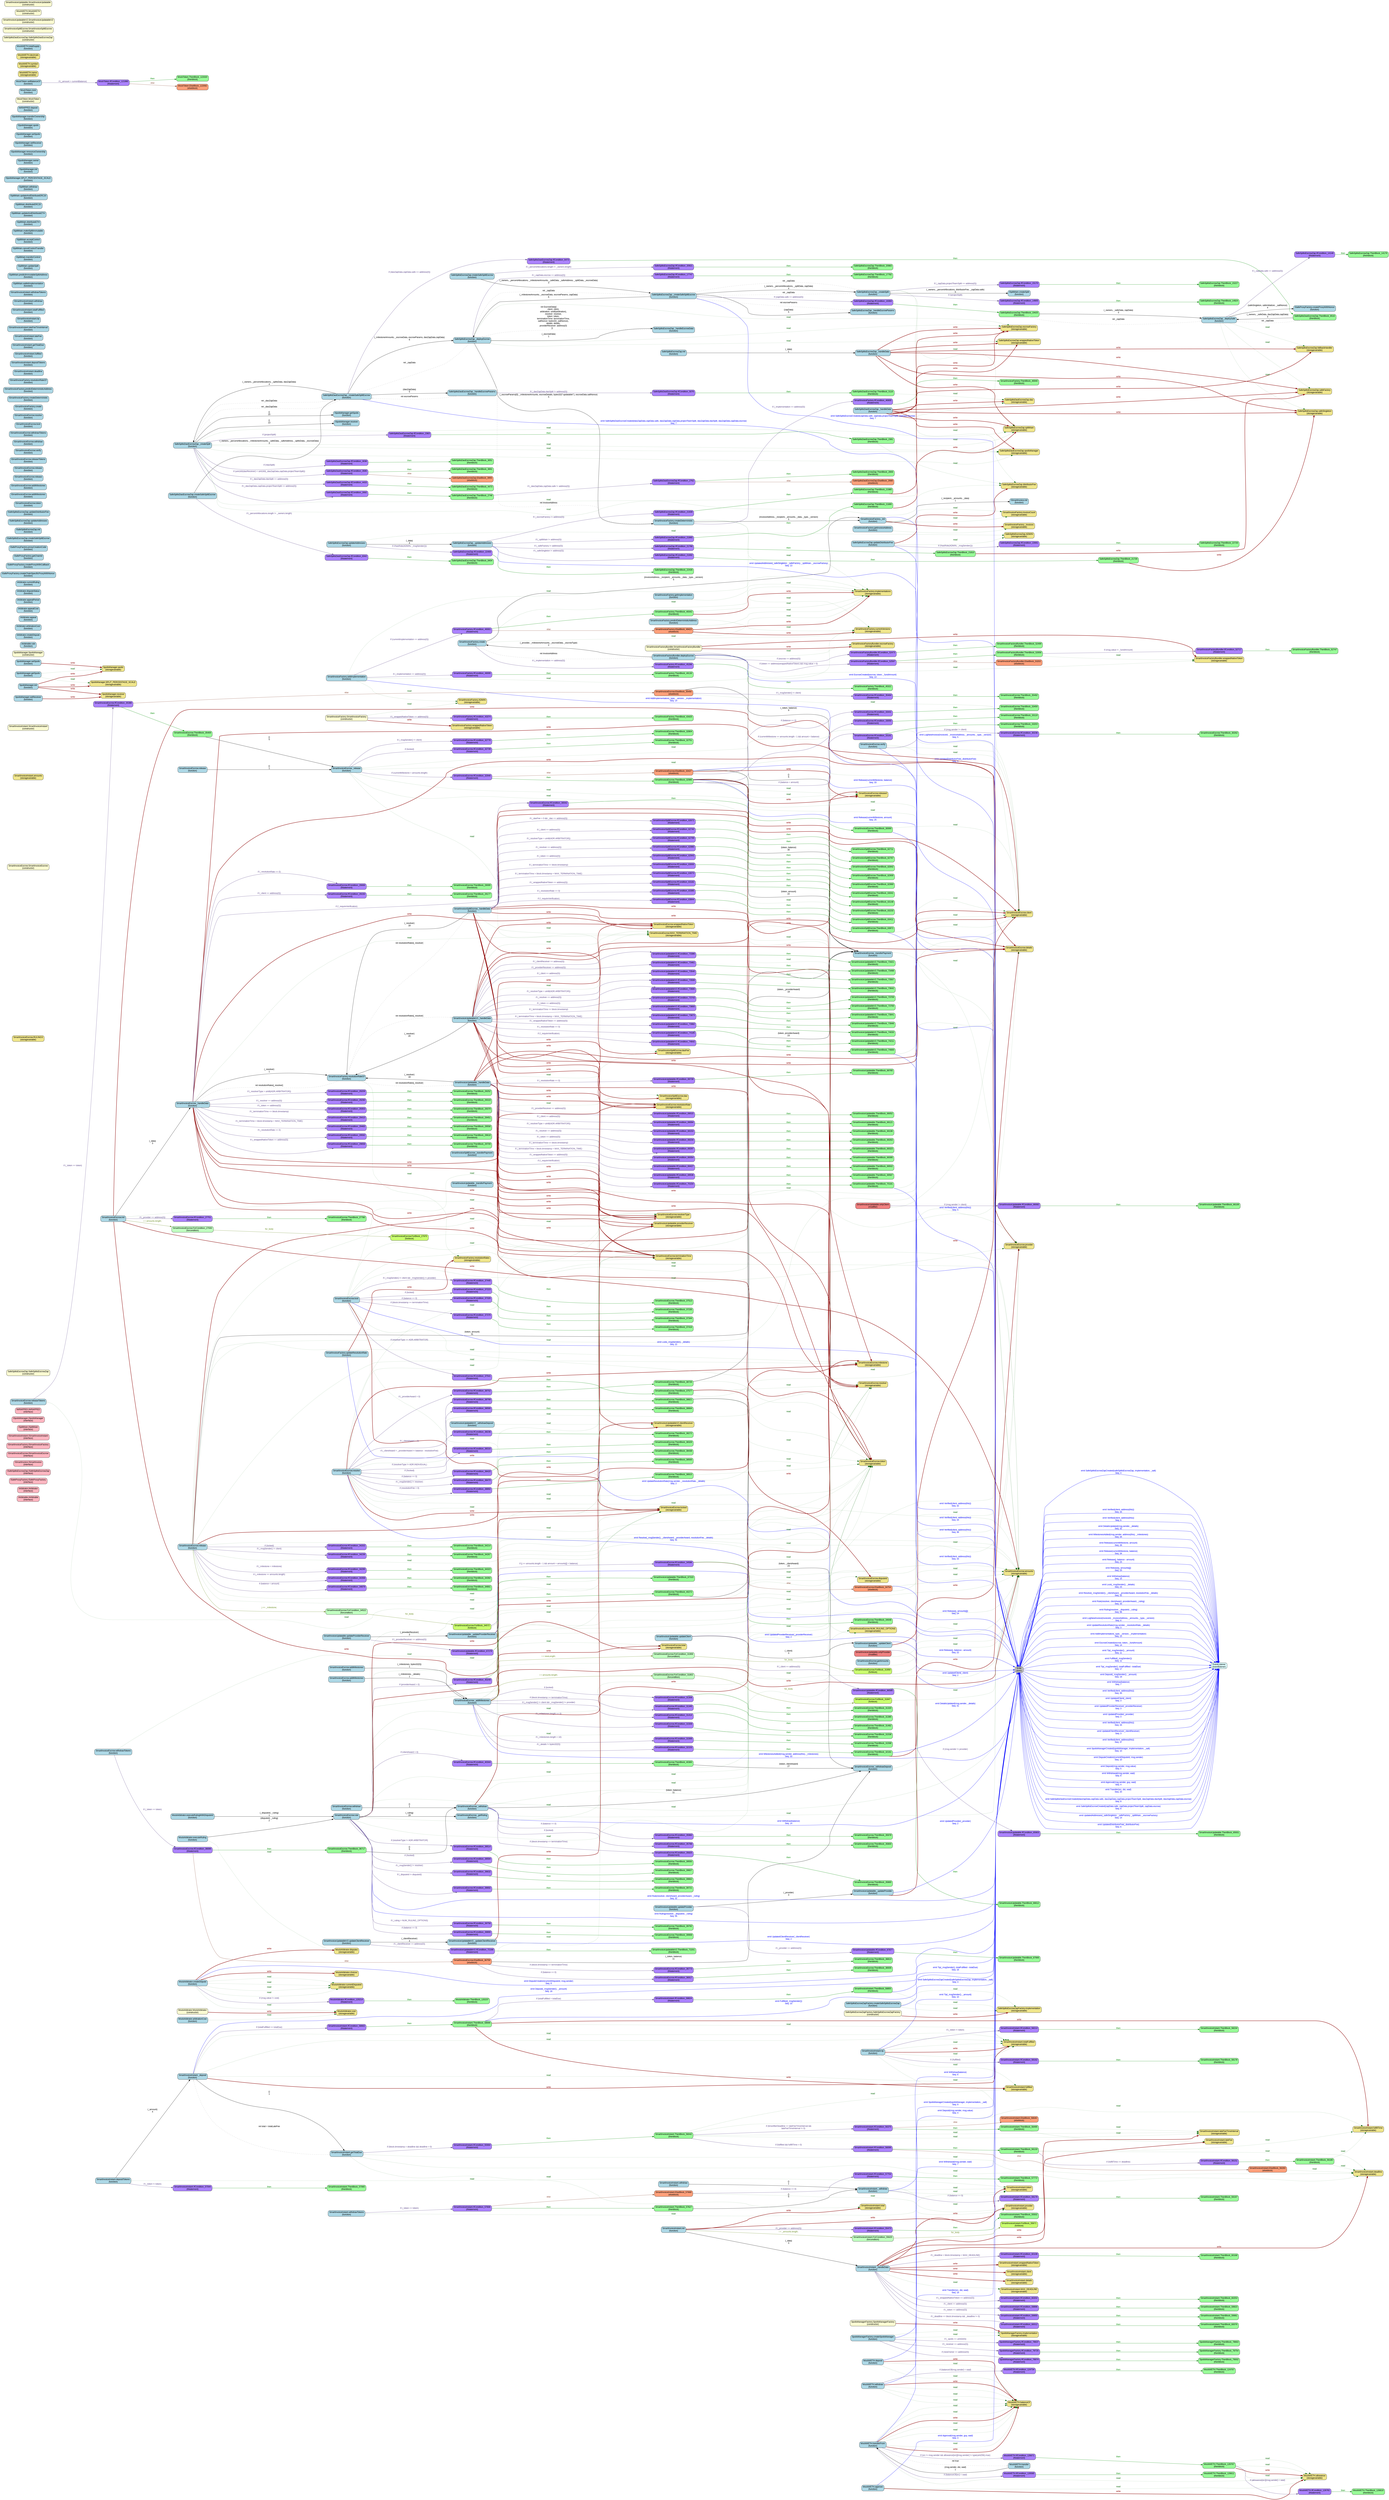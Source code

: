 digraph "Solidity Call Graph" {
    graph [rankdir=LR, fontname="Arial", splines=true];
    node [shape=box, style="rounded,filled", fontname="Arial"];
    edge [fontname="Arial"];

    n0 [label="IArbitrable.IArbitrable\n(interface)", tooltip="Type: Interface\\nVisibility: Default\\nSpan: (79678, 79689)", fillcolor="lightpink"];
    n1 [label="IArbitrator.IArbitrator\n(interface)", tooltip="Type: Interface\\nVisibility: Default\\nSpan: (81071, 81082)", fillcolor="lightpink"];
    n2 [label="ISafeProxyFactory.ISafeProxyFactory\n(interface)", tooltip="Type: Interface\\nVisibility: Default\\nSpan: (85157, 85174)", fillcolor="lightpink"];
    n3 [label="ISafeSplitsEscrowZap.ISafeSplitsEscrowZap\n(interface)", tooltip="Type: Interface\\nVisibility: Default\\nSpan: (87600, 87620)", fillcolor="lightpink"];
    n4 [label="ISmartInvoice.ISmartInvoice\n(interface)", tooltip="Type: Interface\\nVisibility: Default\\nSpan: (90624, 90637)", fillcolor="lightpink"];
    n5 [label="ISmartInvoiceEscrow.ISmartInvoiceEscrow\n(interface)", tooltip="Type: Interface\\nVisibility: Default\\nSpan: (91394, 91413)", fillcolor="lightpink"];
    n6 [label="ISmartInvoiceFactory.ISmartInvoiceFactory\n(interface)", tooltip="Type: Interface\\nVisibility: Default\\nSpan: (97503, 97523)", fillcolor="lightpink"];
    n7 [label="ISmartInvoiceInstant.ISmartInvoiceInstant\n(interface)", tooltip="Type: Interface\\nVisibility: Default\\nSpan: (101658, 101678)", fillcolor="lightpink"];
    n8 [label="ISplitMain.ISplitMain\n(interface)", tooltip="Type: Interface\\nVisibility: Default\\nSpan: (105962, 105972)", fillcolor="lightpink"];
    n9 [label="ISpoilsManager.ISpoilsManager\n(interface)", tooltip="Type: Interface\\nVisibility: Default\\nSpan: (114955, 114969)", fillcolor="lightpink"];
    n10 [label="IWRAPPED.IWRAPPED\n(interface)", tooltip="Type: Interface\\nVisibility: Default\\nSpan: (117159, 117167)", fillcolor="lightpink"];
    n11 [label="SafeSplitsDaoEscrowZap.dao\n(storagevariable)", tooltip="Type: StorageVariable\\nVisibility: Public\\nSpan: (683, 702)", fillcolor="khaki"];
    n12 [label="SafeSplitsDaoEscrowZap.spoilsManager\n(storagevariable)", tooltip="Type: StorageVariable\\nVisibility: Public\\nSpan: (756, 792)", fillcolor="khaki"];
    n13 [label="SafeSplitsDaoEscrowZap._createSplit\n(function)", tooltip="Type: Function\\nVisibility: Internal\\nSpan: (1966, 4564)", fillcolor="lightblue"];
    n14 [label="SafeSplitsDaoEscrowZap._handleEscrowParams\n(function)", tooltip="Type: Function\\nVisibility: Internal\\nSpan: (4776, 5250)", fillcolor="lightblue"];
    n15 [label="SafeSplitsDaoEscrowZap._createSafeSplitEscrow\n(function)", tooltip="Type: Function\\nVisibility: Internal\\nSpan: (5806, 7424)", fillcolor="lightblue"];
    n16 [label="SafeSplitsDaoEscrowZap.createSafeSplitEscrow\n(function)", tooltip="Type: Function\\nVisibility: Public\\nSpan: (8020, 8674)", fillcolor="lightblue"];
    n17 [label="SafeSplitsDaoEscrowZap._handleData\n(function)", tooltip="Type: Function\\nVisibility: Internal\\nSpan: (8802, 9869)", fillcolor="lightblue"];
    n18 [label="SafeSplitsEscrowZap.safeSingleton\n(storagevariable)", tooltip="Type: StorageVariable\\nVisibility: Public\\nSpan: (10706, 10735)", fillcolor="khaki"];
    n19 [label="SafeSplitsEscrowZap.fallbackHandler\n(storagevariable)", tooltip="Type: StorageVariable\\nVisibility: Public\\nSpan: (10786, 10817)", fillcolor="khaki"];
    n20 [label="SafeSplitsEscrowZap.safeFactory\n(storagevariable)", tooltip="Type: StorageVariable\\nVisibility: Public\\nSpan: (10870, 10907)", fillcolor="khaki"];
    n21 [label="SafeSplitsEscrowZap.splitMain\n(storagevariable)", tooltip="Type: StorageVariable\\nVisibility: Public\\nSpan: (10951, 10979)", fillcolor="khaki"];
    n22 [label="SafeSplitsEscrowZap.escrowFactory\n(storagevariable)", tooltip="Type: StorageVariable\\nVisibility: Public\\nSpan: (11033, 11075)", fillcolor="khaki"];
    n23 [label="SafeSplitsEscrowZap.wrappedNativeToken\n(storagevariable)", tooltip="Type: StorageVariable\\nVisibility: Public\\nSpan: (11137, 11172)", fillcolor="khaki"];
    n24 [label="SafeSplitsEscrowZap.distributorFee\n(storagevariable)", tooltip="Type: StorageVariable\\nVisibility: Public\\nSpan: (11247, 11280)", fillcolor="khaki"];
    n25 [label="SafeSplitsEscrowZap.ADMIN\n(storagevariable)", tooltip="Type: StorageVariable\\nVisibility: Public\\nSpan: (11286, 11337)", fillcolor="khaki"];
    n26 [label="SafeSplitsEscrowZap.SafeSplitsEscrowZap\n(constructor)", tooltip="Type: Constructor\\nVisibility: Public\\nSpan: (11701, 11754)", fillcolor="lightgoldenrodyellow"];
    n27 [label="SafeSplitsEscrowZap.init\n(function)", tooltip="Type: Function\\nVisibility: External\\nSpan: (11881, 11981)", fillcolor="lightblue"];
    n28 [label="SafeSplitsEscrowZap._handleData\n(function)", tooltip="Type: Function\\nVisibility: Internal\\nSpan: (12109, 12841)", fillcolor="lightblue"];
    n29 [label="SafeSplitsEscrowZap._deploySafe\n(function)", tooltip="Type: Function\\nVisibility: Internal\\nSpan: (13145, 14235)", fillcolor="lightblue"];
    n30 [label="SafeSplitsEscrowZap._createSplit\n(function)", tooltip="Type: Function\\nVisibility: Internal\\nSpan: (14626, 15295)", fillcolor="lightblue"];
    n31 [label="SafeSplitsEscrowZap._handleEscrowData\n(function)", tooltip="Type: Function\\nVisibility: Internal\\nSpan: (15431, 16301)", fillcolor="lightblue"];
    n32 [label="SafeSplitsEscrowZap._deployEscrow\n(function)", tooltip="Type: Function\\nVisibility: Internal\\nSpan: (16680, 17840)", fillcolor="lightblue"];
    n33 [label="SafeSplitsEscrowZap._handleEscrowParams\n(function)", tooltip="Type: Function\\nVisibility: Internal\\nSpan: (17992, 18371)", fillcolor="lightblue"];
    n34 [label="SafeSplitsEscrowZap._createSafeSplitEscrow\n(function)", tooltip="Type: Function\\nVisibility: Internal\\nSpan: (18909, 20007)", fillcolor="lightblue"];
    n35 [label="SafeSplitsEscrowZap.createSafeSplitEscrow\n(function)", tooltip="Type: Function\\nVisibility: Public\\nSpan: (20601, 21253)", fillcolor="lightblue"];
    n36 [label="SafeSplitsEscrowZap._updateAddresses\n(function)", tooltip="Type: Function\\nVisibility: Internal\\nSpan: (21408, 22192)", fillcolor="lightblue"];
    n37 [label="SafeSplitsEscrowZap.updateAddresses\n(function)", tooltip="Type: Function\\nVisibility: External\\nSpan: (22334, 22497)", fillcolor="lightblue"];
    n38 [label="SafeSplitsEscrowZap.updateDistributorFee\n(function)", tooltip="Type: Function\\nVisibility: External\\nSpan: (22618, 22850)", fillcolor="lightblue"];
    n39 [label="SafeSplitsEscrowZapFactory.implementation\n(storagevariable)", tooltip="Type: StorageVariable\\nVisibility: Public\\nSpan: (23316, 23346)", fillcolor="khaki"];
    n40 [label="SafeSplitsEscrowZapFactory.SafeSplitsEscrowZapFactory\n(constructor)", tooltip="Type: Constructor\\nVisibility: Public\\nSpan: (24063, 24149)", fillcolor="lightgoldenrodyellow"];
    n41 [label="SafeSplitsEscrowZapFactory.createSafeSplitsEscrowZap\n(function)", tooltip="Type: Function\\nVisibility: External\\nSpan: (24532, 24991)", fillcolor="lightblue"];
    n42 [label="SmartInvoiceEscrow.NUM_RULING_OPTIONS\n(storagevariable)", tooltip="Type: StorageVariable\\nVisibility: Public\\nSpan: (26246, 26293)", fillcolor="khaki"];
    n43 [label="SmartInvoiceEscrow.RULINGS\n(storagevariable)", tooltip="Type: StorageVariable\\nVisibility: Public\\nSpan: (26330, 26595)", fillcolor="khaki"];
    n44 [label="SmartInvoiceEscrow.MAX_TERMINATION_TIME\n(storagevariable)", tooltip="Type: StorageVariable\\nVisibility: Public\\nSpan: (26601, 26657)", fillcolor="khaki"];
    n45 [label="SmartInvoiceEscrow.wrappedNativeToken\n(storagevariable)", tooltip="Type: StorageVariable\\nVisibility: Public\\nSpan: (26689, 26723)", fillcolor="khaki"];
    n46 [label="SmartInvoiceEscrow.client\n(storagevariable)", tooltip="Type: StorageVariable\\nVisibility: Public\\nSpan: (26729, 26751)", fillcolor="khaki"];
    n47 [label="SmartInvoiceEscrow.provider\n(storagevariable)", tooltip="Type: StorageVariable\\nVisibility: Public\\nSpan: (26756, 26780)", fillcolor="khaki"];
    n48 [label="SmartInvoiceEscrow.resolverType\n(storagevariable)", tooltip="Type: StorageVariable\\nVisibility: Public\\nSpan: (26785, 26809)", fillcolor="khaki"];
    n49 [label="SmartInvoiceEscrow.resolver\n(storagevariable)", tooltip="Type: StorageVariable\\nVisibility: Public\\nSpan: (26814, 26838)", fillcolor="khaki"];
    n50 [label="SmartInvoiceEscrow.token\n(storagevariable)", tooltip="Type: StorageVariable\\nVisibility: Public\\nSpan: (26843, 26864)", fillcolor="khaki"];
    n51 [label="SmartInvoiceEscrow.terminationTime\n(storagevariable)", tooltip="Type: StorageVariable\\nVisibility: Public\\nSpan: (26869, 26900)", fillcolor="khaki"];
    n52 [label="SmartInvoiceEscrow.resolutionRate\n(storagevariable)", tooltip="Type: StorageVariable\\nVisibility: Public\\nSpan: (26905, 26935)", fillcolor="khaki"];
    n53 [label="SmartInvoiceEscrow.details\n(storagevariable)", tooltip="Type: StorageVariable\\nVisibility: Public\\nSpan: (26940, 26963)", fillcolor="khaki"];
    n54 [label="SmartInvoiceEscrow.amounts\n(storagevariable)", tooltip="Type: StorageVariable\\nVisibility: Public\\nSpan: (26969, 26994)", fillcolor="khaki"];
    n55 [label="SmartInvoiceEscrow.total\n(storagevariable)", tooltip="Type: StorageVariable\\nVisibility: Public\\nSpan: (27032, 27057)", fillcolor="khaki"];
    n56 [label="SmartInvoiceEscrow.locked\n(storagevariable)", tooltip="Type: StorageVariable\\nVisibility: Public\\nSpan: (27062, 27081)", fillcolor="khaki"];
    n57 [label="SmartInvoiceEscrow.milestone\n(storagevariable)", tooltip="Type: StorageVariable\\nVisibility: Public\\nSpan: (27086, 27115)", fillcolor="khaki"];
    n58 [label="SmartInvoiceEscrow.released\n(storagevariable)", tooltip="Type: StorageVariable\\nVisibility: Public\\nSpan: (27175, 27203)", fillcolor="khaki"];
    n59 [label="SmartInvoiceEscrow.disputeId\n(storagevariable)", tooltip="Type: StorageVariable\\nVisibility: Public\\nSpan: (27208, 27233)", fillcolor="khaki"];
    n60 [label="SmartInvoiceEscrow.SmartInvoiceEscrow\n(constructor)", tooltip="Type: Constructor\\nVisibility: Public\\nSpan: (27239, 27292)", fillcolor="lightgoldenrodyellow"];
    n61 [label="SmartInvoiceEscrow.init\n(function)", tooltip="Type: Function\\nVisibility: External\\nSpan: (27589, 28050)", fillcolor="lightblue"];
    n62 [label="SmartInvoiceEscrow._handleData\n(function)", tooltip="Type: Function\\nVisibility: Internal\\nSpan: (28230, 30112)", fillcolor="lightblue"];
    n63 [label="SmartInvoiceEscrow.verify\n(function)", tooltip="Type: Function\\nVisibility: External\\nSpan: (30190, 30333)", fillcolor="lightblue"];
    n64 [label="SmartInvoiceEscrow.addMilestones\n(function)", tooltip="Type: Function\\nVisibility: External\\nSpan: (30472, 30601)", fillcolor="lightblue"];
    n65 [label="SmartInvoiceEscrow.addMilestones\n(function)", tooltip="Type: Function\\nVisibility: External\\nSpan: (30798, 30965)", fillcolor="lightblue"];
    n66 [label="SmartInvoiceEscrow._addMilestones\n(function)", tooltip="Type: Function\\nVisibility: Internal\\nSpan: (31193, 32356)", fillcolor="lightblue"];
    n67 [label="SmartInvoiceEscrow.getAmounts\n(function)", tooltip="Type: Function\\nVisibility: Public\\nSpan: (32496, 32588)", fillcolor="lightblue"];
    n68 [label="SmartInvoiceEscrow._release\n(function)", tooltip="Type: Function\\nVisibility: Internal\\nSpan: (32692, 33641)", fillcolor="lightblue"];
    n69 [label="SmartInvoiceEscrow.release\n(function)", tooltip="Type: Function\\nVisibility: External\\nSpan: (33821, 33913)", fillcolor="lightblue"];
    n70 [label="SmartInvoiceEscrow.release\n(function)", tooltip="Type: Function\\nVisibility: External\\nSpan: (34102, 35052)", fillcolor="lightblue"];
    n71 [label="SmartInvoiceEscrow.releaseTokens\n(function)", tooltip="Type: Function\\nVisibility: External\\nSpan: (35286, 35645)", fillcolor="lightblue"];
    n72 [label="SmartInvoiceEscrow._withdraw\n(function)", tooltip="Type: Function\\nVisibility: Internal\\nSpan: (35748, 36119)", fillcolor="lightblue"];
    n73 [label="SmartInvoiceEscrow.withdraw\n(function)", tooltip="Type: Function\\nVisibility: External\\nSpan: (36302, 36388)", fillcolor="lightblue"];
    n74 [label="SmartInvoiceEscrow.withdrawTokens\n(function)", tooltip="Type: Function\\nVisibility: External\\nSpan: (36615, 37022)", fillcolor="lightblue"];
    n75 [label="SmartInvoiceEscrow.lock\n(function)", tooltip="Type: Function\\nVisibility: External\\nSpan: (37142, 37833)", fillcolor="lightblue"];
    n76 [label="SmartInvoiceEscrow.resolve\n(function)", tooltip="Type: Function\\nVisibility: External\\nSpan: (38076, 39220)", fillcolor="lightblue"];
    n77 [label="SmartInvoiceEscrow.rule\n(function)", tooltip="Type: Function\\nVisibility: External\\nSpan: (39392, 40612)", fillcolor="lightblue"];
    n78 [label="SmartInvoiceEscrow._getRuling\n(function)", tooltip="Type: Function\\nVisibility: Internal\\nSpan: (40752, 41194)", fillcolor="lightblue"];
    n79 [label="SmartInvoiceEscrow._transferPayment\n(function)", tooltip="Type: Function\\nVisibility: Internal\\nSpan: (41371, 41532)", fillcolor="lightblue"];
    n80 [label="SmartInvoiceEscrow._withdrawDeposit\n(function)", tooltip="Type: Function\\nVisibility: Internal\\nSpan: (41707, 41866)", fillcolor="lightblue"];
    n81 [label="SmartInvoiceFactory.invoiceCount\n(storagevariable)", tooltip="Type: StorageVariable\\nVisibility: Public\\nSpan: (42747, 42779)", fillcolor="khaki"];
    n82 [label="SmartInvoiceFactory._invoices\n(storagevariable)", tooltip="Type: StorageVariable\\nVisibility: Internal\\nSpan: (42785, 42832)", fillcolor="khaki"];
    n83 [label="SmartInvoiceFactory.resolutionRates\n(storagevariable)", tooltip="Type: StorageVariable\\nVisibility: Public\\nSpan: (42837, 42888)", fillcolor="khaki"];
    n84 [label="SmartInvoiceFactory.ADMIN\n(storagevariable)", tooltip="Type: StorageVariable\\nVisibility: Public\\nSpan: (42894, 42945)", fillcolor="khaki"];
    n85 [label="SmartInvoiceFactory.implementations\n(storagevariable)", tooltip="Type: StorageVariable\\nVisibility: Public\\nSpan: (42981, 43052)", fillcolor="khaki"];
    n86 [label="SmartInvoiceFactory.currentVersions\n(storagevariable)", tooltip="Type: StorageVariable\\nVisibility: Public\\nSpan: (43057, 43108)", fillcolor="khaki"];
    n87 [label="SmartInvoiceFactory.wrappedNativeToken\n(storagevariable)", tooltip="Type: StorageVariable\\nVisibility: Public\\nSpan: (43114, 43158)", fillcolor="khaki"];
    n88 [label="SmartInvoiceFactory.SmartInvoiceFactory\n(constructor)", tooltip="Type: Constructor\\nVisibility: Public\\nSpan: (43323, 43608)", fillcolor="lightgoldenrodyellow"];
    n89 [label="SmartInvoiceFactory._init\n(function)", tooltip="Type: Function\\nVisibility: Internal\\nSpan: (44060, 44617)", fillcolor="lightblue"];
    n90 [label="SmartInvoiceFactory.create\n(function)", tooltip="Type: Function\\nVisibility: External\\nSpan: (44981, 45537)", fillcolor="lightblue"];
    n91 [label="SmartInvoiceFactory.predictDeterministicAddress\n(function)", tooltip="Type: Function\\nVisibility: External\\nSpan: (45791, 46122)", fillcolor="lightblue"];
    n92 [label="SmartInvoiceFactory.createDeterministic\n(function)", tooltip="Type: Function\\nVisibility: External\\nSpan: (46564, 47210)", fillcolor="lightblue"];
    n93 [label="SmartInvoiceFactory.getImplementation\n(function)", tooltip="Type: Function\\nVisibility: External\\nSpan: (47497, 47723)", fillcolor="lightblue"];
    n94 [label="SmartInvoiceFactory.getInvoiceAddress\n(function)", tooltip="Type: Function\\nVisibility: External\\nSpan: (47894, 48008)", fillcolor="lightblue"];
    n95 [label="SmartInvoiceFactory.updateResolutionRate\n(function)", tooltip="Type: Function\\nVisibility: External\\nSpan: (48204, 48444)", fillcolor="lightblue"];
    n96 [label="SmartInvoiceFactory.resolutionRateOf\n(function)", tooltip="Type: Function\\nVisibility: External\\nSpan: (48626, 48776)", fillcolor="lightblue"];
    n97 [label="SmartInvoiceFactory.addImplementation\n(function)", tooltip="Type: Function\\nVisibility: External\\nSpan: (48971, 49642)", fillcolor="lightblue"];
    n98 [label="SmartInvoiceFactoryBundler.escrowFactory\n(storagevariable)", tooltip="Type: StorageVariable\\nVisibility: Public\\nSpan: (50436, 50478)", fillcolor="khaki"];
    n99 [label="SmartInvoiceFactoryBundler.wrappedNativeToken\n(storagevariable)", tooltip="Type: StorageVariable\\nVisibility: Public\\nSpan: (50549, 50584)", fillcolor="khaki"];
    n100 [label="SmartInvoiceFactoryBundler.SmartInvoiceFactoryBundler\n(constructor)", tooltip="Type: Constructor\\nVisibility: Public\\nSpan: (51386, 51580)", fillcolor="lightgoldenrodyellow"];
    n101 [label="SmartInvoiceFactoryBundler.deployEscrow\n(function)", tooltip="Type: Function\\nVisibility: Public\\nSpan: (51954, 53542)", fillcolor="lightblue"];
    n102 [label="SmartInvoiceInstant.wrappedNativeToken\n(storagevariable)", tooltip="Type: StorageVariable\\nVisibility: Public\\nSpan: (54422, 54456)", fillcolor="khaki"];
    n103 [label="SmartInvoiceInstant.client\n(storagevariable)", tooltip="Type: StorageVariable\\nVisibility: Public\\nSpan: (54462, 54484)", fillcolor="khaki"];
    n104 [label="SmartInvoiceInstant.provider\n(storagevariable)", tooltip="Type: StorageVariable\\nVisibility: Public\\nSpan: (54489, 54513)", fillcolor="khaki"];
    n105 [label="SmartInvoiceInstant.token\n(storagevariable)", tooltip="Type: StorageVariable\\nVisibility: Public\\nSpan: (54518, 54539)", fillcolor="khaki"];
    n106 [label="SmartInvoiceInstant.details\n(storagevariable)", tooltip="Type: StorageVariable\\nVisibility: Public\\nSpan: (54544, 54567)", fillcolor="khaki"];
    n107 [label="SmartInvoiceInstant.deadline\n(storagevariable)", tooltip="Type: StorageVariable\\nVisibility: Public\\nSpan: (54572, 54605)", fillcolor="khaki"];
    n108 [label="SmartInvoiceInstant.amounts\n(storagevariable)", tooltip="Type: StorageVariable\\nVisibility: Public\\nSpan: (54611, 54636)", fillcolor="khaki"];
    n109 [label="SmartInvoiceInstant.total\n(storagevariable)", tooltip="Type: StorageVariable\\nVisibility: Public\\nSpan: (54641, 54666)", fillcolor="khaki"];
    n110 [label="SmartInvoiceInstant.totalFulfilled\n(storagevariable)", tooltip="Type: StorageVariable\\nVisibility: Public\\nSpan: (54671, 54714)", fillcolor="khaki"];
    n111 [label="SmartInvoiceInstant.fulfilled\n(storagevariable)", tooltip="Type: StorageVariable\\nVisibility: Public\\nSpan: (54719, 54750)", fillcolor="khaki"];
    n112 [label="SmartInvoiceInstant.fulfillTime\n(storagevariable)", tooltip="Type: StorageVariable\\nVisibility: Public\\nSpan: (54755, 54786)", fillcolor="khaki"];
    n113 [label="SmartInvoiceInstant.MAX_DEADLINE\n(storagevariable)", tooltip="Type: StorageVariable\\nVisibility: Public\\nSpan: (54791, 54839)", fillcolor="khaki"];
    n114 [label="SmartInvoiceInstant.lateFee\n(storagevariable)", tooltip="Type: StorageVariable\\nVisibility: Public\\nSpan: (54871, 54907)", fillcolor="khaki"];
    n115 [label="SmartInvoiceInstant.lateFeeTimeInterval\n(storagevariable)", tooltip="Type: StorageVariable\\nVisibility: Public\\nSpan: (54912, 54960)", fillcolor="khaki"];
    n116 [label="SmartInvoiceInstant.SmartInvoiceInstant\n(constructor)", tooltip="Type: Constructor\\nVisibility: Public\\nSpan: (54966, 55019)", fillcolor="lightgoldenrodyellow"];
    n117 [label="SmartInvoiceInstant.init\n(function)", tooltip="Type: Function\\nVisibility: External\\nSpan: (55319, 55747)", fillcolor="lightblue"];
    n118 [label="SmartInvoiceInstant.getTotalDue\n(function)", tooltip="Type: Function\\nVisibility: Public\\nSpan: (55888, 56742)", fillcolor="lightblue"];
    n119 [label="SmartInvoiceInstant.depositTokens\n(function)", tooltip="Type: Function\\nVisibility: External\\nSpan: (56925, 57198)", fillcolor="lightblue"];
    n120 [label="SmartInvoiceInstant.withdraw\n(function)", tooltip="Type: Function\\nVisibility: External\\nSpan: (57295, 57381)", fillcolor="lightblue"];
    n121 [label="SmartInvoiceInstant.withdrawTokens\n(function)", tooltip="Type: Function\\nVisibility: External\\nSpan: (57525, 57871)", fillcolor="lightblue"];
    n122 [label="SmartInvoiceInstant.tip\n(function)", tooltip="Type: Function\\nVisibility: External\\nSpan: (58053, 58416)", fillcolor="lightblue"];
    n123 [label="SmartInvoiceInstant._deposit\n(function)", tooltip="Type: Function\\nVisibility: Internal\\nSpan: (58532, 58998)", fillcolor="lightblue"];
    n124 [label="SmartInvoiceInstant._withdraw\n(function)", tooltip="Type: Function\\nVisibility: Internal\\nSpan: (59073, 59313)", fillcolor="lightblue"];
    n125 [label="SmartInvoiceInstant._handleData\n(function)", tooltip="Type: Function\\nVisibility: Internal\\nSpan: (59451, 60533)", fillcolor="lightblue"];
    n126 [label="SmartInvoiceSplitEscrow.dao\n(storagevariable)", tooltip="Type: StorageVariable\\nVisibility: Public\\nSpan: (61462, 61481)", fillcolor="khaki"];
    n127 [label="SmartInvoiceSplitEscrow.daoFee\n(storagevariable)", tooltip="Type: StorageVariable\\nVisibility: Public\\nSpan: (61486, 61508)", fillcolor="khaki"];
    n128 [label="SmartInvoiceSplitEscrow._handleData\n(function)", tooltip="Type: Function\\nVisibility: Internal\\nSpan: (61777, 63914)", fillcolor="lightblue"];
    n129 [label="SmartInvoiceSplitEscrow._transferPayment\n(function)", tooltip="Type: Function\\nVisibility: Internal\\nSpan: (64126, 64467)", fillcolor="lightblue"];
    n130 [label="SmartInvoiceUpdatable.providerReceiver\n(storagevariable)", tooltip="Type: StorageVariable\\nVisibility: Public\\nSpan: (65115, 65147)", fillcolor="khaki"];
    n131 [label="SmartInvoiceUpdatable.onlyProvider\n(modifier)", tooltip="Type: Modifier\\nVisibility: Internal\\nSpan: (65869, 65969)", fillcolor="lightcoral"];
    n132 [label="SmartInvoiceUpdatable.onlyClient\n(modifier)", tooltip="Type: Modifier\\nVisibility: Internal\\nSpan: (66050, 66144)", fillcolor="lightcoral"];
    n133 [label="SmartInvoiceUpdatable._updateClient\n(function)", tooltip="Type: Function\\nVisibility: Internal\\nSpan: (66282, 66401)", fillcolor="lightblue"];
    n134 [label="SmartInvoiceUpdatable.updateClient\n(function)", tooltip="Type: Function\\nVisibility: External\\nSpan: (66516, 66673)", fillcolor="lightblue"];
    n135 [label="SmartInvoiceUpdatable._updateProviderReceiver\n(function)", tooltip="Type: Function\\nVisibility: Internal\\nSpan: (66845, 67024)", fillcolor="lightblue"];
    n136 [label="SmartInvoiceUpdatable.updateProviderReceiver\n(function)", tooltip="Type: Function\\nVisibility: External\\nSpan: (67173, 67406)", fillcolor="lightblue"];
    n137 [label="SmartInvoiceUpdatable._updateProvider\n(function)", tooltip="Type: Function\\nVisibility: Internal\\nSpan: (67550, 67681)", fillcolor="lightblue"];
    n138 [label="SmartInvoiceUpdatable.updateProvider\n(function)", tooltip="Type: Function\\nVisibility: External\\nSpan: (67802, 67973)", fillcolor="lightblue"];
    n139 [label="SmartInvoiceUpdatable._handleData\n(function)", tooltip="Type: Function\\nVisibility: Internal\\nSpan: (68157, 70224)", fillcolor="lightblue"];
    n140 [label="SmartInvoiceUpdatable._transferPayment\n(function)", tooltip="Type: Function\\nVisibility: Internal\\nSpan: (70439, 70617)", fillcolor="lightblue"];
    n141 [label="SmartInvoiceUpdatableV2.clientReceiver\n(storagevariable)", tooltip="Type: StorageVariable\\nVisibility: Public\\nSpan: (71278, 71308)", fillcolor="khaki"];
    n142 [label="SmartInvoiceUpdatableV2._updateClientReceiver\n(function)", tooltip="Type: Function\\nVisibility: Internal\\nSpan: (71771, 71938)", fillcolor="lightblue"];
    n143 [label="SmartInvoiceUpdatableV2.updateClientReceiver\n(function)", tooltip="Type: Function\\nVisibility: External\\nSpan: (72081, 72286)", fillcolor="lightblue"];
    n144 [label="SmartInvoiceUpdatableV2._handleData\n(function)", tooltip="Type: Function\\nVisibility: Internal\\nSpan: (72470, 74712)", fillcolor="lightblue"];
    n145 [label="SmartInvoiceUpdatableV2._withdrawDeposit\n(function)", tooltip="Type: Function\\nVisibility: Internal\\nSpan: (74925, 75101)", fillcolor="lightblue"];
    n146 [label="SpoilsManager.SPLIT_PERCENTAGE_SCALE\n(storagevariable)", tooltip="Type: StorageVariable\\nVisibility: Public\\nSpan: (75569, 75606)", fillcolor="khaki"];
    n147 [label="SpoilsManager.spoils\n(storagevariable)", tooltip="Type: StorageVariable\\nVisibility: Public\\nSpan: (75727, 75748)", fillcolor="khaki"];
    n148 [label="SpoilsManager.receiver\n(storagevariable)", tooltip="Type: StorageVariable\\nVisibility: Public\\nSpan: (75806, 75830)", fillcolor="khaki"];
    n149 [label="SpoilsManager.SpoilsManager\n(constructor)", tooltip="Type: Constructor\\nVisibility: Public\\nSpan: (75836, 75889)", fillcolor="lightgoldenrodyellow"];
    n150 [label="SpoilsManager.init\n(function)", tooltip="Type: Function\\nVisibility: External\\nSpan: (76267, 76576)", fillcolor="lightblue"];
    n151 [label="SpoilsManager.setSpoils\n(function)", tooltip="Type: Function\\nVisibility: External\\nSpan: (76749, 76836)", fillcolor="lightblue"];
    n152 [label="SpoilsManager.setReceiver\n(function)", tooltip="Type: Function\\nVisibility: External\\nSpan: (76963, 77059)", fillcolor="lightblue"];
    n153 [label="SpoilsManager.getSpoils\n(function)", tooltip="Type: Function\\nVisibility: External\\nSpan: (77225, 77332)", fillcolor="lightblue"];
    n154 [label="SpoilsManagerFactory.implementation\n(storagevariable)", tooltip="Type: StorageVariable\\nVisibility: Public\\nSpan: (77737, 77767)", fillcolor="khaki"];
    n155 [label="SpoilsManagerFactory.SpoilsManagerFactory\n(constructor)", tooltip="Type: Constructor\\nVisibility: Public\\nSpan: (77991, 78077)", fillcolor="lightgoldenrodyellow"];
    n156 [label="SpoilsManagerFactory.createSpoilsManager\n(function)", tooltip="Type: Function\\nVisibility: External\\nSpan: (78431, 79306)", fillcolor="lightblue"];
    n157 [label="IArbitrable.rule\n(function)", tooltip="Type: Function\\nVisibility: External\\nSpan: (80464, 80524)", fillcolor="lightblue"];
    n158 [label="IArbitrator.createDispute\n(function)", tooltip="Type: Function\\nVisibility: External\\nSpan: (82416, 82551)", fillcolor="lightblue"];
    n159 [label="IArbitrator.arbitrationCost\n(function)", tooltip="Type: Function\\nVisibility: External\\nSpan: (82895, 82998)", fillcolor="lightblue"];
    n160 [label="IArbitrator.appeal\n(function)", tooltip="Type: Function\\nVisibility: External\\nSpan: (83252, 83354)", fillcolor="lightblue"];
    n161 [label="IArbitrator.appealCost\n(function)", tooltip="Type: Function\\nVisibility: External\\nSpan: (83751, 83877)", fillcolor="lightblue"];
    n162 [label="IArbitrator.appealPeriod\n(function)", tooltip="Type: Function\\nVisibility: External\\nSpan: (84190, 84297)", fillcolor="lightblue"];
    n163 [label="IArbitrator.disputeStatus\n(function)", tooltip="Type: Function\\nVisibility: External\\nSpan: (84464, 84566)", fillcolor="lightblue"];
    n164 [label="IArbitrator.currentRuling\n(function)", tooltip="Type: Function\\nVisibility: External\\nSpan: (84850, 84946)", fillcolor="lightblue"];
    n165 [label="ISafeProxyFactory.createChainSpecificProxyWithNonce\n(function)", tooltip="Type: Function\\nVisibility: External\\nSpan: (85590, 85761)", fillcolor="lightblue"];
    n166 [label="ISafeProxyFactory.createProxyWithCallback\n(function)", tooltip="Type: Function\\nVisibility: External\\nSpan: (86251, 86438)", fillcolor="lightblue"];
    n167 [label="ISafeProxyFactory.createProxyWithNonce\n(function)", tooltip="Type: Function\\nVisibility: External\\nSpan: (86838, 86996)", fillcolor="lightblue"];
    n168 [label="ISafeProxyFactory.getChainId\n(function)", tooltip="Type: Function\\nVisibility: External\\nSpan: (87136, 87190)", fillcolor="lightblue"];
    n169 [label="ISafeProxyFactory.proxyCreationCode\n(function)", tooltip="Type: Function\\nVisibility: External\\nSpan: (87325, 87391)", fillcolor="lightblue"];
    n170 [label="ISafeSplitsEscrowZap.createSafeSplitEscrow\n(function)", tooltip="Type: Function\\nVisibility: External\\nSpan: (88227, 88531)", fillcolor="lightblue"];
    n171 [label="ISafeSplitsEscrowZap.init\n(function)", tooltip="Type: Function\\nVisibility: External\\nSpan: (88679, 88722)", fillcolor="lightblue"];
    n172 [label="ISafeSplitsEscrowZap.updateAddresses\n(function)", tooltip="Type: Function\\nVisibility: External\\nSpan: (88876, 88930)", fillcolor="lightblue"];
    n173 [label="ISafeSplitsEscrowZap.updateDistributorFee\n(function)", tooltip="Type: Function\\nVisibility: External\\nSpan: (89100, 89163)", fillcolor="lightblue"];
    n174 [label="ISmartInvoice.init\n(function)", tooltip="Type: Function\\nVisibility: External\\nSpan: (90989, 91113)", fillcolor="lightblue"];
    n175 [label="ISmartInvoiceEscrow.token\n(function)", tooltip="Type: Function\\nVisibility: External\\nSpan: (91584, 91639)", fillcolor="lightblue"];
    n176 [label="ISmartInvoiceEscrow.addMilestones\n(function)", tooltip="Type: Function\\nVisibility: External\\nSpan: (91781, 91845)", fillcolor="lightblue"];
    n177 [label="ISmartInvoiceEscrow.addMilestones\n(function)", tooltip="Type: Function\\nVisibility: External\\nSpan: (92085, 92189)", fillcolor="lightblue"];
    n178 [label="ISmartInvoiceEscrow.release\n(function)", tooltip="Type: Function\\nVisibility: External\\nSpan: (92265, 92293)", fillcolor="lightblue"];
    n179 [label="ISmartInvoiceEscrow.release\n(function)", tooltip="Type: Function\\nVisibility: External\\nSpan: (92439, 92485)", fillcolor="lightblue"];
    n180 [label="ISmartInvoiceEscrow.releaseTokens\n(function)", tooltip="Type: Function\\nVisibility: External\\nSpan: (92643, 92691)", fillcolor="lightblue"];
    n181 [label="ISmartInvoiceEscrow.verify\n(function)", tooltip="Type: Function\\nVisibility: External\\nSpan: (92787, 92814)", fillcolor="lightblue"];
    n182 [label="ISmartInvoiceEscrow.withdraw\n(function)", tooltip="Type: Function\\nVisibility: External\\nSpan: (92900, 92929)", fillcolor="lightblue"];
    n183 [label="ISmartInvoiceEscrow.withdrawTokens\n(function)", tooltip="Type: Function\\nVisibility: External\\nSpan: (93099, 93148)", fillcolor="lightblue"];
    n184 [label="ISmartInvoiceEscrow.lock\n(function)", tooltip="Type: Function\\nVisibility: External\\nSpan: (93320, 93369)", fillcolor="lightblue"];
    n185 [label="ISmartInvoiceEscrow.resolve\n(function)", tooltip="Type: Function\\nVisibility: External\\nSpan: (93670, 93790)", fillcolor="lightblue"];
    n186 [label="ISmartInvoiceFactory.create\n(function)", tooltip="Type: Function\\nVisibility: External\\nSpan: (98001, 98168)", fillcolor="lightblue"];
    n187 [label="ISmartInvoiceFactory.createDeterministic\n(function)", tooltip="Type: Function\\nVisibility: External\\nSpan: (98714, 98917)", fillcolor="lightblue"];
    n188 [label="ISmartInvoiceFactory.predictDeterministicAddress\n(function)", tooltip="Type: Function\\nVisibility: External\\nSpan: (99247, 99363)", fillcolor="lightblue"];
    n189 [label="ISmartInvoiceFactory.resolutionRateOf\n(function)", tooltip="Type: Function\\nVisibility: External\\nSpan: (99577, 99668)", fillcolor="lightblue"];
    n190 [label="ISmartInvoiceInstant.deadline\n(function)", tooltip="Type: Function\\nVisibility: External\\nSpan: (101844, 101896)", fillcolor="lightblue"];
    n191 [label="ISmartInvoiceInstant.depositTokens\n(function)", tooltip="Type: Function\\nVisibility: External\\nSpan: (102089, 102154)", fillcolor="lightblue"];
    n192 [label="ISmartInvoiceInstant.fulfilled\n(function)", tooltip="Type: Function\\nVisibility: External\\nSpan: (102304, 102354)", fillcolor="lightblue"];
    n193 [label="ISmartInvoiceInstant.getTotalDue\n(function)", tooltip="Type: Function\\nVisibility: External\\nSpan: (102516, 102571)", fillcolor="lightblue"];
    n194 [label="ISmartInvoiceInstant.lateFee\n(function)", tooltip="Type: Function\\nVisibility: External\\nSpan: (102693, 102744)", fillcolor="lightblue"];
    n195 [label="ISmartInvoiceInstant.lateFeeTimeInterval\n(function)", tooltip="Type: Function\\nVisibility: External\\nSpan: (102899, 102962)", fillcolor="lightblue"];
    n196 [label="ISmartInvoiceInstant.tip\n(function)", tooltip="Type: Function\\nVisibility: External\\nSpan: (103149, 103204)", fillcolor="lightblue"];
    n197 [label="ISmartInvoiceInstant.totalFulfilled\n(function)", tooltip="Type: Function\\nVisibility: External\\nSpan: (103354, 103412)", fillcolor="lightblue"];
    n198 [label="ISmartInvoiceInstant.withdraw\n(function)", tooltip="Type: Function\\nVisibility: External\\nSpan: (103500, 103529)", fillcolor="lightblue"];
    n199 [label="ISmartInvoiceInstant.withdrawTokens\n(function)", tooltip="Type: Function\\nVisibility: External\\nSpan: (103701, 103750)", fillcolor="lightblue"];
    n200 [label="ISplitMain.walletImplementation\n(function)", tooltip="Type: Function\\nVisibility: External\\nSpan: (106132, 106191)", fillcolor="lightblue"];
    n201 [label="ISplitMain.createSplit\n(function)", tooltip="Type: Function\\nVisibility: External\\nSpan: (106638, 106834)", fillcolor="lightblue"];
    n202 [label="ISplitMain.predictImmutableSplitAddress\n(function)", tooltip="Type: Function\\nVisibility: External\\nSpan: (107217, 107407)", fillcolor="lightblue"];
    n203 [label="ISplitMain.updateSplit\n(function)", tooltip="Type: Function\\nVisibility: External\\nSpan: (107755, 107928)", fillcolor="lightblue"];
    n204 [label="ISplitMain.transferControl\n(function)", tooltip="Type: Function\\nVisibility: External\\nSpan: (108135, 108207)", fillcolor="lightblue"];
    n205 [label="ISplitMain.cancelControlTransfer\n(function)", tooltip="Type: Function\\nVisibility: External\\nSpan: (108337, 108392)", fillcolor="lightblue"];
    n206 [label="ISplitMain.acceptControl\n(function)", tooltip="Type: Function\\nVisibility: External\\nSpan: (108522, 108569)", fillcolor="lightblue"];
    n207 [label="ISplitMain.makeSplitImmutable\n(function)", tooltip="Type: Function\\nVisibility: External\\nSpan: (108726, 108778)", fillcolor="lightblue"];
    n208 [label="ISplitMain.distributeETH\n(function)", tooltip="Type: Function\\nVisibility: External\\nSpan: (109224, 109435)", fillcolor="lightblue"];
    n209 [label="ISplitMain.updateAndDistributeETH\n(function)", tooltip="Type: Function\\nVisibility: External\\nSpan: (109853, 110073)", fillcolor="lightblue"];
    n210 [label="ISplitMain.distributeERC20\n(function)", tooltip="Type: Function\\nVisibility: External\\nSpan: (110586, 110821)", fillcolor="lightblue"];
    n211 [label="ISplitMain.updateAndDistributeERC20\n(function)", tooltip="Type: Function\\nVisibility: External\\nSpan: (111306, 111550)", fillcolor="lightblue"];
    n212 [label="ISplitMain.withdraw\n(function)", tooltip="Type: Function\\nVisibility: External\\nSpan: (111814, 111935)", fillcolor="lightblue"];
    n213 [label="ISpoilsManager.SPLIT_PERCENTAGE_SCALE\n(function)", tooltip="Type: Function\\nVisibility: External\\nSpan: (115119, 115184)", fillcolor="lightblue"];
    n214 [label="ISpoilsManager.getSpoils\n(function)", tooltip="Type: Function\\nVisibility: External\\nSpan: (115298, 115350)", fillcolor="lightblue"];
    n215 [label="ISpoilsManager.init\n(function)", tooltip="Type: Function\\nVisibility: External\\nSpan: (115639, 115746)", fillcolor="lightblue"];
    n216 [label="ISpoilsManager.owner\n(function)", tooltip="Type: Function\\nVisibility: External\\nSpan: (115866, 115915)", fillcolor="lightblue"];
    n217 [label="ISpoilsManager.receiver\n(function)", tooltip="Type: Function\\nVisibility: External\\nSpan: (116041, 116093)", fillcolor="lightblue"];
    n218 [label="ISpoilsManager.renounceOwnership\n(function)", tooltip="Type: Function\\nVisibility: External\\nSpan: (116173, 116211)", fillcolor="lightblue"];
    n219 [label="ISpoilsManager.setReceiver\n(function)", tooltip="Type: Function\\nVisibility: External\\nSpan: (116349, 116398)", fillcolor="lightblue"];
    n220 [label="ISpoilsManager.setSpoils\n(function)", tooltip="Type: Function\\nVisibility: External\\nSpan: (116521, 116565)", fillcolor="lightblue"];
    n221 [label="ISpoilsManager.spoils\n(function)", tooltip="Type: Function\\nVisibility: External\\nSpan: (116679, 116728)", fillcolor="lightblue"];
    n222 [label="ISpoilsManager.transferOwnership\n(function)", tooltip="Type: Function\\nVisibility: External\\nSpan: (116876, 116930)", fillcolor="lightblue"];
    n223 [label="IWRAPPED.deposit\n(function)", tooltip="Type: Function\\nVisibility: External\\nSpan: (117514, 117550)", fillcolor="lightblue"];
    n224 [label="MockArbitrator.cost\n(storagevariable)", tooltip="Type: StorageVariable\\nVisibility: Private\\nSpan: (117953, 117984)", fillcolor="khaki"];
    n225 [label="MockArbitrator.disputes\n(storagevariable)", tooltip="Type: StorageVariable\\nVisibility: Public\\nSpan: (118089, 118133)", fillcolor="khaki"];
    n226 [label="MockArbitrator.choices\n(storagevariable)", tooltip="Type: StorageVariable\\nVisibility: Public\\nSpan: (118229, 118272)", fillcolor="khaki"];
    n227 [label="MockArbitrator.currentDisputeId\n(storagevariable)", tooltip="Type: StorageVariable\\nVisibility: Public\\nSpan: (118338, 118370)", fillcolor="khaki"];
    n228 [label="MockArbitrator.MockArbitrator\n(constructor)", tooltip="Type: Constructor\\nVisibility: Public\\nSpan: (118889, 118945)", fillcolor="lightgoldenrodyellow"];
    n229 [label="MockArbitrator.executeRuling\n(function)", tooltip="Type: Function\\nVisibility: External\\nSpan: (119145, 119332)", fillcolor="lightblue"];
    n230 [label="MockArbitrator.executeRulingWithDisputeId\n(function)", tooltip="Type: Function\\nVisibility: External\\nSpan: (119607, 119807)", fillcolor="lightblue"];
    n231 [label="MockArbitrator.createDispute\n(function)", tooltip="Type: Function\\nVisibility: External\\nSpan: (120080, 120512)", fillcolor="lightblue"];
    n232 [label="MockArbitrator.arbitrationCost\n(function)", tooltip="Type: Function\\nVisibility: External\\nSpan: (120705, 120806)", fillcolor="lightblue"];
    n233 [label="MockToken.MockToken\n(constructor)", tooltip="Type: Constructor\\nVisibility: Public\\nSpan: (121190, 121233)", fillcolor="lightgoldenrodyellow"];
    n234 [label="MockToken.mint\n(function)", tooltip="Type: Function\\nVisibility: External\\nSpan: (121446, 121541)", fillcolor="lightblue"];
    n235 [label="MockToken.setBalanceOf\n(function)", tooltip="Type: Function\\nVisibility: External\\nSpan: (121860, 122164)", fillcolor="lightblue"];
    n236 [label="MockWETH.name\n(storagevariable)", tooltip="Type: StorageVariable\\nVisibility: Public\\nSpan: (122408, 122445)", fillcolor="khaki"];
    n237 [label="MockWETH.symbol\n(storagevariable)", tooltip="Type: StorageVariable\\nVisibility: Public\\nSpan: (122492, 122522)", fillcolor="khaki"];
    n238 [label="MockWETH.decimals\n(storagevariable)", tooltip="Type: StorageVariable\\nVisibility: Public\\nSpan: (122583, 122610)", fillcolor="khaki"];
    n239 [label="MockWETH.balanceOf\n(storagevariable)", tooltip="Type: StorageVariable\\nVisibility: Public\\nSpan: (124002, 124047)", fillcolor="khaki"];
    n240 [label="MockWETH.allowance\n(storagevariable)", tooltip="Type: StorageVariable\\nVisibility: Public\\nSpan: (124130, 124195)", fillcolor="khaki"];
    n241 [label="MockWETH.deposit\n(function)", tooltip="Type: Function\\nVisibility: Public\\nSpan: (124433, 124563)", fillcolor="lightblue"];
    n242 [label="MockWETH.withdraw\n(function)", tooltip="Type: Function\\nVisibility: Public\\nSpan: (124686, 124946)", fillcolor="lightblue"];
    n243 [label="MockWETH.totalSupply\n(function)", tooltip="Type: Function\\nVisibility: Public\\nSpan: (125092, 125190)", fillcolor="lightblue"];
    n244 [label="MockWETH.approve\n(function)", tooltip="Type: Function\\nVisibility: Public\\nSpan: (125503, 125683)", fillcolor="lightblue"];
    n245 [label="MockWETH.transfer\n(function)", tooltip="Type: Function\\nVisibility: Public\\nSpan: (125964, 126088)", fillcolor="lightblue"];
    n246 [label="MockWETH.transferFrom\n(function)", tooltip="Type: Function\\nVisibility: Public\\nSpan: (126462, 127066)", fillcolor="lightblue"];
    n247 [label="SafeSplitsDaoEscrowZap.SafeSplitsDaoEscrowZap\n(constructor)", tooltip="Type: Constructor\\nVisibility: Public\\nSpan: (588, 610)", fillcolor="lightgoldenrodyellow"];
    n248 [label="SmartInvoiceSplitEscrow.SmartInvoiceSplitEscrow\n(constructor)", tooltip="Type: Constructor\\nVisibility: Public\\nSpan: (61377, 61400)", fillcolor="lightgoldenrodyellow"];
    n249 [label="SmartInvoiceUpdatableV2.SmartInvoiceUpdatableV2\n(constructor)", tooltip="Type: Constructor\\nVisibility: Public\\nSpan: (71134, 71157)", fillcolor="lightgoldenrodyellow"];
    n250 [label="MockWETH.MockWETH\n(constructor)", tooltip="Type: Constructor\\nVisibility: Public\\nSpan: (122354, 122362)", fillcolor="lightgoldenrodyellow"];
    n251 [label="SmartInvoiceUpdatable.SmartInvoiceUpdatable\n(constructor)", tooltip="Type: Constructor\\nVisibility: Public\\nSpan: (64976, 64997)", fillcolor="lightgoldenrodyellow"];
    n252 [label="SafeSplitsDaoEscrowZap.IfCondition_2363\n(ifstatement)", tooltip="Type: IfStatement\\nVisibility: Default\\nSpan: (2367, 2379)", fillcolor="mediumpurple1"];
    n253 [label="SafeSplitsDaoEscrowZap.ThenBlock_2381\n(thenblock)", tooltip="Type: ThenBlock\\nVisibility: Default\\nSpan: (2381, 2616)", fillcolor="palegreen"];
    n254 [label="SafeSplitsDaoEscrowZap.IfCondition_2692\n(ifstatement)", tooltip="Type: IfStatement\\nVisibility: Default\\nSpan: (2696, 2746)", fillcolor="mediumpurple1"];
    n255 [label="SafeSplitsDaoEscrowZap.ThenBlock_2748\n(thenblock)", tooltip="Type: ThenBlock\\nVisibility: Default\\nSpan: (2748, 2986)", fillcolor="palegreen"];
    n256 [label="SafeSplitsDaoEscrowZap.IfCondition_2762\n(ifstatement)", tooltip="Type: IfStatement\\nVisibility: Default\\nSpan: (2766, 2804)", fillcolor="mediumpurple1"];
    n257 [label="SafeSplitsDaoEscrowZap.ThenBlock_2806\n(thenblock)", tooltip="Type: ThenBlock\\nVisibility: Default\\nSpan: (2806, 2902)", fillcolor="palegreen"];
    n258 [label="SafeSplitsDaoEscrowZap.ElseBlock_2908\n(elseblock)", tooltip="Type: ElseBlock\\nVisibility: Default\\nSpan: (2908, 2976)", fillcolor="lightsalmon"];
    n259 [label="SafeSplitsDaoEscrowZap.IfCondition_3036\n(ifstatement)", tooltip="Type: IfStatement\\nVisibility: Default\\nSpan: (3040, 3049)", fillcolor="mediumpurple1"];
    n260 [label="SafeSplitsDaoEscrowZap.ThenBlock_3051\n(thenblock)", tooltip="Type: ThenBlock\\nVisibility: Default\\nSpan: (3051, 3070)", fillcolor="palegreen"];
    n261 [label="SafeSplitsDaoEscrowZap.IfCondition_3595\n(ifstatement)", tooltip="Type: IfStatement\\nVisibility: Default\\nSpan: (3612, 3680)", fillcolor="mediumpurple1"];
    n262 [label="SafeSplitsDaoEscrowZap.ThenBlock_3691\n(thenblock)", tooltip="Type: ThenBlock\\nVisibility: Default\\nSpan: (3691, 3949)", fillcolor="palegreen"];
    n263 [label="SafeSplitsDaoEscrowZap.ElseBlock_3955\n(elseblock)", tooltip="Type: ElseBlock\\nVisibility: Default\\nSpan: (3955, 4213)", fillcolor="lightsalmon"];
    n264 [label="SafeSplitsDaoEscrowZap.IfCondition_4433\n(ifstatement)", tooltip="Type: IfStatement\\nVisibility: Default\\nSpan: (4437, 4471)", fillcolor="mediumpurple1"];
    n265 [label="SafeSplitsDaoEscrowZap.ThenBlock_4473\n(thenblock)", tooltip="Type: ThenBlock\\nVisibility: Default\\nSpan: (4473, 4529)", fillcolor="palegreen"];
    n266 [label="SafeSplitsDaoEscrowZap.IfCondition_5076\n(ifstatement)", tooltip="Type: IfStatement\\nVisibility: Default\\nSpan: (5080, 5114)", fillcolor="mediumpurple1"];
    n267 [label="SafeSplitsDaoEscrowZap.ThenBlock_5116\n(thenblock)", tooltip="Type: ThenBlock\\nVisibility: Default\\nSpan: (5116, 5214)", fillcolor="palegreen"];
    n268 [label="SafeSplitsDaoEscrowZap.IfCondition_6473\n(ifstatement)", tooltip="Type: IfStatement\\nVisibility: Default\\nSpan: (6477, 6514)", fillcolor="mediumpurple1"];
    n269 [label="SafeSplitsDaoEscrowZap.ThenBlock_6516\n(thenblock)", tooltip="Type: ThenBlock\\nVisibility: Default\\nSpan: (6516, 6675)", fillcolor="palegreen"];
    n270 [label="EVM\n(evm)", tooltip="Type: Evm\\nVisibility: Default\\nSpan: (0, 0)", fillcolor="gray"];
    n271 [label="EventListener\n(eventlistener)", tooltip="Type: EventListener\\nVisibility: Default\\nSpan: (0, 0)", fillcolor="lightcyan"];
    n272 [label="SafeSplitsDaoEscrowZap.IfCondition_8342\n(ifstatement)", tooltip="Type: IfStatement\\nVisibility: Default\\nSpan: (8346, 8390)", fillcolor="mediumpurple1"];
    n273 [label="SafeSplitsDaoEscrowZap.ThenBlock_8404\n(thenblock)", tooltip="Type: ThenBlock\\nVisibility: Default\\nSpan: (8404, 8442)", fillcolor="palegreen"];
    n274 [label="SafeSplitsEscrowZap.IfCondition_14146\n(ifstatement)", tooltip="Type: IfStatement\\nVisibility: Default\\nSpan: (14150, 14177)", fillcolor="mediumpurple1"];
    n275 [label="SafeSplitsEscrowZap.ThenBlock_14179\n(thenblock)", tooltip="Type: ThenBlock\\nVisibility: Default\\nSpan: (14179, 14203)", fillcolor="palegreen"];
    n276 [label="SafeSplitsEscrowZap.IfCondition_14905\n(ifstatement)", tooltip="Type: IfStatement\\nVisibility: Default\\nSpan: (14909, 14922)", fillcolor="mediumpurple1"];
    n277 [label="SafeSplitsEscrowZap.ThenBlock_14924\n(thenblock)", tooltip="Type: ThenBlock\\nVisibility: Default\\nSpan: (14924, 14940)", fillcolor="palegreen"];
    n278 [label="SafeSplitsEscrowZap.IfCondition_15170\n(ifstatement)", tooltip="Type: IfStatement\\nVisibility: Default\\nSpan: (15174, 15213)", fillcolor="mediumpurple1"];
    n279 [label="SafeSplitsEscrowZap.ThenBlock_15227\n(thenblock)", tooltip="Type: ThenBlock\\nVisibility: Default\\nSpan: (15227, 15263)", fillcolor="palegreen"];
    n280 [label="SafeSplitsEscrowZap.IfCondition_17747\n(ifstatement)", tooltip="Type: IfStatement\\nVisibility: Default\\nSpan: (17751, 17780)", fillcolor="mediumpurple1"];
    n281 [label="SafeSplitsEscrowZap.ThenBlock_17782\n(thenblock)", tooltip="Type: ThenBlock\\nVisibility: Default\\nSpan: (17782, 17808)", fillcolor="palegreen"];
    n282 [label="SafeSplitsEscrowZap.IfCondition_19393\n(ifstatement)", tooltip="Type: IfStatement\\nVisibility: Default\\nSpan: (19397, 19423)", fillcolor="mediumpurple1"];
    n283 [label="SafeSplitsEscrowZap.ThenBlock_19425\n(thenblock)", tooltip="Type: ThenBlock\\nVisibility: Default\\nSpan: (19425, 19500)", fillcolor="palegreen"];
    n284 [label="SafeSplitsEscrowZap.IfCondition_20921\n(ifstatement)", tooltip="Type: IfStatement\\nVisibility: Default\\nSpan: (20925, 20969)", fillcolor="mediumpurple1"];
    n285 [label="SafeSplitsEscrowZap.ThenBlock_20983\n(thenblock)", tooltip="Type: ThenBlock\\nVisibility: Default\\nSpan: (20983, 21021)", fillcolor="palegreen"];
    n286 [label="SafeSplitsEscrowZap.IfCondition_21692\n(ifstatement)", tooltip="Type: IfStatement\\nVisibility: Default\\nSpan: (21696, 21724)", fillcolor="mediumpurple1"];
    n287 [label="SafeSplitsEscrowZap.ThenBlock_21726\n(thenblock)", tooltip="Type: ThenBlock\\nVisibility: Default\\nSpan: (21726, 21757)", fillcolor="palegreen"];
    n288 [label="SafeSplitsEscrowZap.IfCondition_21766\n(ifstatement)", tooltip="Type: IfStatement\\nVisibility: Default\\nSpan: (21770, 21796)", fillcolor="mediumpurple1"];
    n289 [label="SafeSplitsEscrowZap.ThenBlock_21810\n(thenblock)", tooltip="Type: ThenBlock\\nVisibility: Default\\nSpan: (21810, 21856)", fillcolor="palegreen"];
    n290 [label="SafeSplitsEscrowZap.IfCondition_21865\n(ifstatement)", tooltip="Type: IfStatement\\nVisibility: Default\\nSpan: (21869, 21893)", fillcolor="mediumpurple1"];
    n291 [label="SafeSplitsEscrowZap.ThenBlock_21895\n(thenblock)", tooltip="Type: ThenBlock\\nVisibility: Default\\nSpan: (21895, 21930)", fillcolor="palegreen"];
    n292 [label="SafeSplitsEscrowZap.IfCondition_21939\n(ifstatement)", tooltip="Type: IfStatement\\nVisibility: Default\\nSpan: (21943, 21971)", fillcolor="mediumpurple1"];
    n293 [label="SafeSplitsEscrowZap.ThenBlock_21985\n(thenblock)", tooltip="Type: ThenBlock\\nVisibility: Default\\nSpan: (21985, 22038)", fillcolor="palegreen"];
    n294 [label="SafeSplitsEscrowZap.IfCondition_22400\n(ifstatement)", tooltip="Type: IfStatement\\nVisibility: Default\\nSpan: (22404, 22433)", fillcolor="mediumpurple1"];
    n295 [label="SafeSplitsEscrowZap.ThenBlock_22435\n(thenblock)", tooltip="Type: ThenBlock\\nVisibility: Default\\nSpan: (22435, 22458)", fillcolor="palegreen"];
    n296 [label="SafeSplitsEscrowZap.IfCondition_22691\n(ifstatement)", tooltip="Type: IfStatement\\nVisibility: Default\\nSpan: (22695, 22724)", fillcolor="mediumpurple1"];
    n297 [label="SafeSplitsEscrowZap.ThenBlock_22726\n(thenblock)", tooltip="Type: ThenBlock\\nVisibility: Default\\nSpan: (22726, 22749)", fillcolor="palegreen"];
    n298 [label="SmartInvoiceEscrow.IfCondition_27751\n(ifstatement)", tooltip="Type: IfStatement\\nVisibility: Default\\nSpan: (27755, 27778)", fillcolor="mediumpurple1"];
    n299 [label="SmartInvoiceEscrow.ThenBlock_27780\n(thenblock)", tooltip="Type: ThenBlock\\nVisibility: Default\\nSpan: (27780, 27805)", fillcolor="palegreen"];
    n300 [label="SmartInvoiceEscrow.ForCondition_27930\n(forcondition)", tooltip="Type: ForCondition\\nVisibility: Default\\nSpan: (27950, 27969)", fillcolor="darkseagreen1"];
    n301 [label="SmartInvoiceEscrow.ForBlock_27975\n(forblock)", tooltip="Type: ForBlock\\nVisibility: Default\\nSpan: (27975, 28020)", fillcolor="darkolivegreen1"];
    n302 [label="SmartInvoiceEscrow.IfCondition_29069\n(ifstatement)", tooltip="Type: IfStatement\\nVisibility: Default\\nSpan: (29073, 29093)", fillcolor="mediumpurple1"];
    n303 [label="SmartInvoiceEscrow.ThenBlock_29095\n(thenblock)", tooltip="Type: ThenBlock\\nVisibility: Default\\nSpan: (29095, 29140)", fillcolor="palegreen"];
    n304 [label="SmartInvoiceEscrow.IfCondition_29150\n(ifstatement)", tooltip="Type: IfStatement\\nVisibility: Default\\nSpan: (29154, 29175)", fillcolor="mediumpurple1"];
    n305 [label="SmartInvoiceEscrow.ThenBlock_29177\n(thenblock)", tooltip="Type: ThenBlock\\nVisibility: Default\\nSpan: (29177, 29200)", fillcolor="palegreen"];
    n306 [label="SmartInvoiceEscrow.IfCondition_29209\n(ifstatement)", tooltip="Type: IfStatement\\nVisibility: Default\\nSpan: (29213, 29250)", fillcolor="mediumpurple1"];
    n307 [label="SmartInvoiceEscrow.ThenBlock_29252\n(thenblock)", tooltip="Type: ThenBlock\\nVisibility: Default\\nSpan: (29252, 29281)", fillcolor="palegreen"];
    n308 [label="SmartInvoiceEscrow.IfCondition_29290\n(ifstatement)", tooltip="Type: IfStatement\\nVisibility: Default\\nSpan: (29294, 29317)", fillcolor="mediumpurple1"];
    n309 [label="SmartInvoiceEscrow.ThenBlock_29319\n(thenblock)", tooltip="Type: ThenBlock\\nVisibility: Default\\nSpan: (29319, 29344)", fillcolor="palegreen"];
    n310 [label="SmartInvoiceEscrow.IfCondition_29353\n(ifstatement)", tooltip="Type: IfStatement\\nVisibility: Default\\nSpan: (29357, 29377)", fillcolor="mediumpurple1"];
    n311 [label="SmartInvoiceEscrow.ThenBlock_29379\n(thenblock)", tooltip="Type: ThenBlock\\nVisibility: Default\\nSpan: (29379, 29401)", fillcolor="palegreen"];
    n312 [label="SmartInvoiceEscrow.IfCondition_29410\n(ifstatement)", tooltip="Type: IfStatement\\nVisibility: Default\\nSpan: (29414, 29449)", fillcolor="mediumpurple1"];
    n313 [label="SmartInvoiceEscrow.ThenBlock_29451\n(thenblock)", tooltip="Type: ThenBlock\\nVisibility: Default\\nSpan: (29451, 29474)", fillcolor="palegreen"];
    n314 [label="SmartInvoiceEscrow.IfCondition_29483\n(ifstatement)", tooltip="Type: IfStatement\\nVisibility: Default\\nSpan: (29487, 29544)", fillcolor="mediumpurple1"];
    n315 [label="SmartInvoiceEscrow.ThenBlock_29558\n(thenblock)", tooltip="Type: ThenBlock\\nVisibility: Default\\nSpan: (29558, 29583)", fillcolor="palegreen"];
    n316 [label="SmartInvoiceEscrow.IfCondition_29592\n(ifstatement)", tooltip="Type: IfStatement\\nVisibility: Default\\nSpan: (29596, 29616)", fillcolor="mediumpurple1"];
    n317 [label="SmartInvoiceEscrow.ThenBlock_29618\n(thenblock)", tooltip="Type: ThenBlock\\nVisibility: Default\\nSpan: (29618, 29649)", fillcolor="palegreen"];
    n318 [label="SmartInvoiceEscrow.IfCondition_29658\n(ifstatement)", tooltip="Type: IfStatement\\nVisibility: Default\\nSpan: (29662, 29695)", fillcolor="mediumpurple1"];
    n319 [label="SmartInvoiceEscrow.ThenBlock_29709\n(thenblock)", tooltip="Type: ThenBlock\\nVisibility: Default\\nSpan: (29709, 29744)", fillcolor="palegreen"];
    n320 [label="SmartInvoiceEscrow.IfCondition_30042\n(ifstatement)", tooltip="Type: IfStatement\\nVisibility: Default\\nSpan: (30046, 30067)", fillcolor="mediumpurple1"];
    n321 [label="SmartInvoiceEscrow.ThenBlock_30069\n(thenblock)", tooltip="Type: ThenBlock\\nVisibility: Default\\nSpan: (30069, 30106)", fillcolor="palegreen"];
    n322 [label="SmartInvoiceEscrow.IfCondition_30236\n(ifstatement)", tooltip="Type: IfStatement\\nVisibility: Default\\nSpan: (30240, 30260)", fillcolor="mediumpurple1"];
    n323 [label="SmartInvoiceEscrow.ThenBlock_30262\n(thenblock)", tooltip="Type: ThenBlock\\nVisibility: Default\\nSpan: (30262, 30281)", fillcolor="palegreen"];
    n324 [label="SmartInvoiceEscrow.IfCondition_31308\n(ifstatement)", tooltip="Type: IfStatement\\nVisibility: Default\\nSpan: (31312, 31318)", fillcolor="mediumpurple1"];
    n325 [label="SmartInvoiceEscrow.ThenBlock_31320\n(thenblock)", tooltip="Type: ThenBlock\\nVisibility: Default\\nSpan: (31320, 31336)", fillcolor="palegreen"];
    n326 [label="SmartInvoiceEscrow.IfCondition_31345\n(ifstatement)", tooltip="Type: IfStatement\\nVisibility: Default\\nSpan: (31349, 31383)", fillcolor="mediumpurple1"];
    n327 [label="SmartInvoiceEscrow.ThenBlock_31385\n(thenblock)", tooltip="Type: ThenBlock\\nVisibility: Default\\nSpan: (31385, 31405)", fillcolor="palegreen"];
    n328 [label="SmartInvoiceEscrow.IfCondition_31414\n(ifstatement)", tooltip="Type: IfStatement\\nVisibility: Default\\nSpan: (31418, 31468)", fillcolor="mediumpurple1"];
    n329 [label="SmartInvoiceEscrow.ThenBlock_31482\n(thenblock)", tooltip="Type: ThenBlock\\nVisibility: Default\\nSpan: (31482, 31500)", fillcolor="palegreen"];
    n330 [label="SmartInvoiceEscrow.IfCondition_31509\n(ifstatement)", tooltip="Type: IfStatement\\nVisibility: Default\\nSpan: (31513, 31536)", fillcolor="mediumpurple1"];
    n331 [label="SmartInvoiceEscrow.ThenBlock_31538\n(thenblock)", tooltip="Type: ThenBlock\\nVisibility: Default\\nSpan: (31538, 31560)", fillcolor="palegreen"];
    n332 [label="SmartInvoiceEscrow.IfCondition_31569\n(ifstatement)", tooltip="Type: IfStatement\\nVisibility: Default\\nSpan: (31573, 31596)", fillcolor="mediumpurple1"];
    n333 [label="SmartInvoiceEscrow.ThenBlock_31598\n(thenblock)", tooltip="Type: ThenBlock\\nVisibility: Default\\nSpan: (31598, 31629)", fillcolor="palegreen"];
    n334 [label="SmartInvoiceEscrow.ForCondition_31802\n(forcondition)", tooltip="Type: ForCondition\\nVisibility: Default\\nSpan: (31822, 31841)", fillcolor="darkseagreen1"];
    n335 [label="SmartInvoiceEscrow.ForBlock_31847\n(forblock)", tooltip="Type: ForBlock\\nVisibility: Default\\nSpan: (31847, 31897)", fillcolor="darkolivegreen1"];
    n336 [label="SmartInvoiceEscrow.ForCondition_31906\n(forcondition)", tooltip="Type: ForCondition\\nVisibility: Default\\nSpan: (31939, 31953)", fillcolor="darkseagreen1"];
    n337 [label="SmartInvoiceEscrow.ForBlock_31959\n(forblock)", tooltip="Type: ForBlock\\nVisibility: Default\\nSpan: (31959, 32087)", fillcolor="darkolivegreen1"];
    n338 [label="SmartInvoiceEscrow.IfCondition_32153\n(ifstatement)", tooltip="Type: IfStatement\\nVisibility: Default\\nSpan: (32157, 32179)", fillcolor="mediumpurple1"];
    n339 [label="SmartInvoiceEscrow.ThenBlock_32181\n(thenblock)", tooltip="Type: ThenBlock\\nVisibility: Default\\nSpan: (32181, 32279)", fillcolor="palegreen"];
    n340 [label="SmartInvoiceEscrow.IfCondition_32739\n(ifstatement)", tooltip="Type: IfStatement\\nVisibility: Default\\nSpan: (32743, 32749)", fillcolor="mediumpurple1"];
    n341 [label="SmartInvoiceEscrow.ThenBlock_32751\n(thenblock)", tooltip="Type: ThenBlock\\nVisibility: Default\\nSpan: (32751, 32767)", fillcolor="palegreen"];
    n342 [label="SmartInvoiceEscrow.IfCondition_32776\n(ifstatement)", tooltip="Type: IfStatement\\nVisibility: Default\\nSpan: (32780, 32802)", fillcolor="mediumpurple1"];
    n343 [label="SmartInvoiceEscrow.ThenBlock_32804\n(thenblock)", tooltip="Type: ThenBlock\\nVisibility: Default\\nSpan: (32804, 32823)", fillcolor="palegreen"];
    n344 [label="SmartInvoiceEscrow.IfCondition_32946\n(ifstatement)", tooltip="Type: IfStatement\\nVisibility: Default\\nSpan: (32950, 32983)", fillcolor="mediumpurple1"];
    n345 [label="SmartInvoiceEscrow.ThenBlock_32985\n(thenblock)", tooltip="Type: ThenBlock\\nVisibility: Default\\nSpan: (32985, 33421)", fillcolor="palegreen"];
    n346 [label="SmartInvoiceEscrow.IfCondition_33055\n(ifstatement)", tooltip="Type: IfStatement\\nVisibility: Default\\nSpan: (33059, 33117)", fillcolor="mediumpurple1"];
    n347 [label="SmartInvoiceEscrow.ThenBlock_33119\n(thenblock)", tooltip="Type: ThenBlock\\nVisibility: Default\\nSpan: (33119, 33168)", fillcolor="palegreen"];
    n348 [label="SmartInvoiceEscrow.IfCondition_33181\n(ifstatement)", tooltip="Type: IfStatement\\nVisibility: Default\\nSpan: (33185, 33201)", fillcolor="mediumpurple1"];
    n349 [label="SmartInvoiceEscrow.ThenBlock_33203\n(thenblock)", tooltip="Type: ThenBlock\\nVisibility: Default\\nSpan: (33203, 33232)", fillcolor="palegreen"];
    n350 [label="SmartInvoiceEscrow.ElseBlock_33427\n(elseblock)", tooltip="Type: ElseBlock\\nVisibility: Default\\nSpan: (33427, 33635)", fillcolor="lightsalmon"];
    n351 [label="SmartInvoiceEscrow.IfCondition_33441\n(ifstatement)", tooltip="Type: IfStatement\\nVisibility: Default\\nSpan: (33445, 33457)", fillcolor="mediumpurple1"];
    n352 [label="SmartInvoiceEscrow.ThenBlock_33459\n(thenblock)", tooltip="Type: ThenBlock\\nVisibility: Default\\nSpan: (33459, 33482)", fillcolor="palegreen"];
    n353 [label="SmartInvoiceEscrow.IfCondition_34202\n(ifstatement)", tooltip="Type: IfStatement\\nVisibility: Default\\nSpan: (34206, 34212)", fillcolor="mediumpurple1"];
    n354 [label="SmartInvoiceEscrow.ThenBlock_34214\n(thenblock)", tooltip="Type: ThenBlock\\nVisibility: Default\\nSpan: (34214, 34230)", fillcolor="palegreen"];
    n355 [label="SmartInvoiceEscrow.IfCondition_34239\n(ifstatement)", tooltip="Type: IfStatement\\nVisibility: Default\\nSpan: (34243, 34265)", fillcolor="mediumpurple1"];
    n356 [label="SmartInvoiceEscrow.ThenBlock_34267\n(thenblock)", tooltip="Type: ThenBlock\\nVisibility: Default\\nSpan: (34267, 34286)", fillcolor="palegreen"];
    n357 [label="SmartInvoiceEscrow.IfCondition_34295\n(ifstatement)", tooltip="Type: IfStatement\\nVisibility: Default\\nSpan: (34299, 34321)", fillcolor="mediumpurple1"];
    n358 [label="SmartInvoiceEscrow.ThenBlock_34323\n(thenblock)", tooltip="Type: ThenBlock\\nVisibility: Default\\nSpan: (34323, 34349)", fillcolor="palegreen"];
    n359 [label="SmartInvoiceEscrow.IfCondition_34358\n(ifstatement)", tooltip="Type: IfStatement\\nVisibility: Default\\nSpan: (34362, 34390)", fillcolor="mediumpurple1"];
    n360 [label="SmartInvoiceEscrow.ThenBlock_34392\n(thenblock)", tooltip="Type: ThenBlock\\nVisibility: Default\\nSpan: (34392, 34418)", fillcolor="palegreen"];
    n361 [label="SmartInvoiceEscrow.ForCondition_34522\n(forcondition)", tooltip="Type: ForCondition\\nVisibility: Default\\nSpan: (34550, 34566)", fillcolor="darkseagreen1"];
    n362 [label="SmartInvoiceEscrow.ForBlock_34572\n(forblock)", tooltip="Type: ForBlock\\nVisibility: Default\\nSpan: (34572, 34870)", fillcolor="darkolivegreen1"];
    n363 [label="SmartInvoiceEscrow.IfCondition_34586\n(ifstatement)", tooltip="Type: IfStatement\\nVisibility: Default\\nSpan: (34590, 34646)", fillcolor="mediumpurple1"];
    n364 [label="SmartInvoiceEscrow.ThenBlock_34648\n(thenblock)", tooltip="Type: ThenBlock\\nVisibility: Default\\nSpan: (34648, 34748)", fillcolor="palegreen"];
    n365 [label="SmartInvoiceEscrow.ElseBlock_34754\n(elseblock)", tooltip="Type: ElseBlock\\nVisibility: Default\\nSpan: (34754, 34860)", fillcolor="lightsalmon"];
    n366 [label="SmartInvoiceEscrow.IfCondition_34879\n(ifstatement)", tooltip="Type: IfStatement\\nVisibility: Default\\nSpan: (34883, 34899)", fillcolor="mediumpurple1"];
    n367 [label="SmartInvoiceEscrow.ThenBlock_34901\n(thenblock)", tooltip="Type: ThenBlock\\nVisibility: Default\\nSpan: (34901, 34930)", fillcolor="palegreen"];
    n368 [label="SmartInvoiceEscrow.IfCondition_35388\n(ifstatement)", tooltip="Type: IfStatement\\nVisibility: Default\\nSpan: (35392, 35407)", fillcolor="mediumpurple1"];
    n369 [label="SmartInvoiceEscrow.ThenBlock_35409\n(thenblock)", tooltip="Type: ThenBlock\\nVisibility: Default\\nSpan: (35409, 35444)", fillcolor="palegreen"];
    n370 [label="SmartInvoiceEscrow.ElseBlock_35450\n(elseblock)", tooltip="Type: ElseBlock\\nVisibility: Default\\nSpan: (35450, 35639)", fillcolor="lightsalmon"];
    n371 [label="SmartInvoiceEscrow.IfCondition_35464\n(ifstatement)", tooltip="Type: IfStatement\\nVisibility: Default\\nSpan: (35468, 35490)", fillcolor="mediumpurple1"];
    n372 [label="SmartInvoiceEscrow.ThenBlock_35492\n(thenblock)", tooltip="Type: ThenBlock\\nVisibility: Default\\nSpan: (35492, 35511)", fillcolor="palegreen"];
    n373 [label="SmartInvoiceEscrow.IfCondition_35788\n(ifstatement)", tooltip="Type: IfStatement\\nVisibility: Default\\nSpan: (35792, 35798)", fillcolor="mediumpurple1"];
    n374 [label="SmartInvoiceEscrow.ThenBlock_35800\n(thenblock)", tooltip="Type: ThenBlock\\nVisibility: Default\\nSpan: (35800, 35816)", fillcolor="palegreen"];
    n375 [label="SmartInvoiceEscrow.IfCondition_35825\n(ifstatement)", tooltip="Type: IfStatement\\nVisibility: Default\\nSpan: (35829, 35863)", fillcolor="mediumpurple1"];
    n376 [label="SmartInvoiceEscrow.ThenBlock_35865\n(thenblock)", tooltip="Type: ThenBlock\\nVisibility: Default\\nSpan: (35865, 35885)", fillcolor="palegreen"];
    n377 [label="SmartInvoiceEscrow.IfCondition_35960\n(ifstatement)", tooltip="Type: IfStatement\\nVisibility: Default\\nSpan: (35964, 35976)", fillcolor="mediumpurple1"];
    n378 [label="SmartInvoiceEscrow.ThenBlock_35978\n(thenblock)", tooltip="Type: ThenBlock\\nVisibility: Default\\nSpan: (35978, 36001)", fillcolor="palegreen"];
    n379 [label="SmartInvoiceEscrow.IfCondition_36696\n(ifstatement)", tooltip="Type: IfStatement\\nVisibility: Default\\nSpan: (36700, 36715)", fillcolor="mediumpurple1"];
    n380 [label="SmartInvoiceEscrow.ThenBlock_36717\n(thenblock)", tooltip="Type: ThenBlock\\nVisibility: Default\\nSpan: (36717, 36753)", fillcolor="palegreen"];
    n381 [label="SmartInvoiceEscrow.ElseBlock_36759\n(elseblock)", tooltip="Type: ElseBlock\\nVisibility: Default\\nSpan: (36759, 37016)", fillcolor="lightsalmon"];
    n382 [label="SmartInvoiceEscrow.IfCondition_36773\n(ifstatement)", tooltip="Type: IfStatement\\nVisibility: Default\\nSpan: (36777, 36811)", fillcolor="mediumpurple1"];
    n383 [label="SmartInvoiceEscrow.ThenBlock_36813\n(thenblock)", tooltip="Type: ThenBlock\\nVisibility: Default\\nSpan: (36813, 36833)", fillcolor="palegreen"];
    n384 [label="SmartInvoiceEscrow.IfCondition_36917\n(ifstatement)", tooltip="Type: IfStatement\\nVisibility: Default\\nSpan: (36921, 36933)", fillcolor="mediumpurple1"];
    n385 [label="SmartInvoiceEscrow.ThenBlock_36935\n(thenblock)", tooltip="Type: ThenBlock\\nVisibility: Default\\nSpan: (36935, 36958)", fillcolor="palegreen"];
    n386 [label="SmartInvoiceEscrow.IfCondition_37223\n(ifstatement)", tooltip="Type: IfStatement\\nVisibility: Default\\nSpan: (37227, 37233)", fillcolor="mediumpurple1"];
    n387 [label="SmartInvoiceEscrow.ThenBlock_37235\n(thenblock)", tooltip="Type: ThenBlock\\nVisibility: Default\\nSpan: (37235, 37251)", fillcolor="palegreen"];
    n388 [label="SmartInvoiceEscrow.IfCondition_37326\n(ifstatement)", tooltip="Type: IfStatement\\nVisibility: Default\\nSpan: (37330, 37342)", fillcolor="mediumpurple1"];
    n389 [label="SmartInvoiceEscrow.ThenBlock_37344\n(thenblock)", tooltip="Type: ThenBlock\\nVisibility: Default\\nSpan: (37344, 37367)", fillcolor="palegreen"];
    n390 [label="SmartInvoiceEscrow.IfCondition_37376\n(ifstatement)", tooltip="Type: IfStatement\\nVisibility: Default\\nSpan: (37380, 37414)", fillcolor="mediumpurple1"];
    n391 [label="SmartInvoiceEscrow.ThenBlock_37416\n(thenblock)", tooltip="Type: ThenBlock\\nVisibility: Default\\nSpan: (37416, 37436)", fillcolor="palegreen"];
    n392 [label="SmartInvoiceEscrow.IfCondition_37445\n(ifstatement)", tooltip="Type: IfStatement\\nVisibility: Default\\nSpan: (37449, 37499)", fillcolor="mediumpurple1"];
    n393 [label="SmartInvoiceEscrow.ThenBlock_37513\n(thenblock)", tooltip="Type: ThenBlock\\nVisibility: Default\\nSpan: (37513, 37531)", fillcolor="palegreen"];
    n394 [label="SmartInvoiceEscrow.IfCondition_37541\n(ifstatement)", tooltip="Type: IfStatement\\nVisibility: Default\\nSpan: (37545, 37575)", fillcolor="mediumpurple1"];
    n395 [label="SmartInvoiceEscrow.ThenBlock_37577\n(thenblock)", tooltip="Type: ThenBlock\\nVisibility: Default\\nSpan: (37577, 37760)", fillcolor="palegreen"];
    n396 [label="SmartInvoiceEscrow.IfCondition_38236\n(ifstatement)", tooltip="Type: IfStatement\\nVisibility: Default\\nSpan: (38240, 38270)", fillcolor="mediumpurple1"];
    n397 [label="SmartInvoiceEscrow.ThenBlock_38272\n(thenblock)", tooltip="Type: ThenBlock\\nVisibility: Default\\nSpan: (38272, 38307)", fillcolor="palegreen"];
    n398 [label="SmartInvoiceEscrow.IfCondition_38316\n(ifstatement)", tooltip="Type: IfStatement\\nVisibility: Default\\nSpan: (38320, 38327)", fillcolor="mediumpurple1"];
    n399 [label="SmartInvoiceEscrow.ThenBlock_38329\n(thenblock)", tooltip="Type: ThenBlock\\nVisibility: Default\\nSpan: (38329, 38345)", fillcolor="palegreen"];
    n400 [label="SmartInvoiceEscrow.IfCondition_38420\n(ifstatement)", tooltip="Type: IfStatement\\nVisibility: Default\\nSpan: (38424, 38436)", fillcolor="mediumpurple1"];
    n401 [label="SmartInvoiceEscrow.ThenBlock_38438\n(thenblock)", tooltip="Type: ThenBlock\\nVisibility: Default\\nSpan: (38438, 38461)", fillcolor="palegreen"];
    n402 [label="SmartInvoiceEscrow.IfCondition_38470\n(ifstatement)", tooltip="Type: IfStatement\\nVisibility: Default\\nSpan: (38474, 38498)", fillcolor="mediumpurple1"];
    n403 [label="SmartInvoiceEscrow.ThenBlock_38500\n(thenblock)", tooltip="Type: ThenBlock\\nVisibility: Default\\nSpan: (38500, 38521)", fillcolor="palegreen"];
    n404 [label="SmartInvoiceEscrow.IfCondition_38590\n(ifstatement)", tooltip="Type: IfStatement\\nVisibility: Default\\nSpan: (38594, 38650)", fillcolor="mediumpurple1"];
    n405 [label="SmartInvoiceEscrow.ThenBlock_38664\n(thenblock)", tooltip="Type: ThenBlock\\nVisibility: Default\\nSpan: (38664, 38692)", fillcolor="palegreen"];
    n406 [label="SmartInvoiceEscrow.IfCondition_38702\n(ifstatement)", tooltip="Type: IfStatement\\nVisibility: Default\\nSpan: (38706, 38724)", fillcolor="mediumpurple1"];
    n407 [label="SmartInvoiceEscrow.ThenBlock_38726\n(thenblock)", tooltip="Type: ThenBlock\\nVisibility: Default\\nSpan: (38726, 38790)", fillcolor="palegreen"];
    n408 [label="SmartInvoiceEscrow.IfCondition_38799\n(ifstatement)", tooltip="Type: IfStatement\\nVisibility: Default\\nSpan: (38803, 38819)", fillcolor="mediumpurple1"];
    n409 [label="SmartInvoiceEscrow.ThenBlock_38821\n(thenblock)", tooltip="Type: ThenBlock\\nVisibility: Default\\nSpan: (38821, 38883)", fillcolor="palegreen"];
    n410 [label="SmartInvoiceEscrow.IfCondition_38892\n(ifstatement)", tooltip="Type: IfStatement\\nVisibility: Default\\nSpan: (38896, 38913)", fillcolor="mediumpurple1"];
    n411 [label="SmartInvoiceEscrow.ThenBlock_38915\n(thenblock)", tooltip="Type: ThenBlock\\nVisibility: Default\\nSpan: (38915, 38991)", fillcolor="palegreen"];
    n412 [label="SmartInvoiceEscrow.IfCondition_39514\n(ifstatement)", tooltip="Type: IfStatement\\nVisibility: Default\\nSpan: (39518, 39548)", fillcolor="mediumpurple1"];
    n413 [label="SmartInvoiceEscrow.ThenBlock_39550\n(thenblock)", tooltip="Type: ThenBlock\\nVisibility: Default\\nSpan: (39550, 39585)", fillcolor="palegreen"];
    n414 [label="SmartInvoiceEscrow.IfCondition_39594\n(ifstatement)", tooltip="Type: IfStatement\\nVisibility: Default\\nSpan: (39598, 39605)", fillcolor="mediumpurple1"];
    n415 [label="SmartInvoiceEscrow.ThenBlock_39607\n(thenblock)", tooltip="Type: ThenBlock\\nVisibility: Default\\nSpan: (39607, 39623)", fillcolor="palegreen"];
    n416 [label="SmartInvoiceEscrow.IfCondition_39632\n(ifstatement)", tooltip="Type: IfStatement\\nVisibility: Default\\nSpan: (39636, 39660)", fillcolor="mediumpurple1"];
    n417 [label="SmartInvoiceEscrow.ThenBlock_39662\n(thenblock)", tooltip="Type: ThenBlock\\nVisibility: Default\\nSpan: (39662, 39683)", fillcolor="palegreen"];
    n418 [label="SmartInvoiceEscrow.IfCondition_39692\n(ifstatement)", tooltip="Type: IfStatement\\nVisibility: Default\\nSpan: (39696, 39719)", fillcolor="mediumpurple1"];
    n419 [label="SmartInvoiceEscrow.ThenBlock_39721\n(thenblock)", tooltip="Type: ThenBlock\\nVisibility: Default\\nSpan: (39721, 39749)", fillcolor="palegreen"];
    n420 [label="SmartInvoiceEscrow.IfCondition_39758\n(ifstatement)", tooltip="Type: IfStatement\\nVisibility: Default\\nSpan: (39762, 39790)", fillcolor="mediumpurple1"];
    n421 [label="SmartInvoiceEscrow.ThenBlock_39792\n(thenblock)", tooltip="Type: ThenBlock\\nVisibility: Default\\nSpan: (39792, 39815)", fillcolor="palegreen"];
    n422 [label="SmartInvoiceEscrow.IfCondition_39890\n(ifstatement)", tooltip="Type: IfStatement\\nVisibility: Default\\nSpan: (39894, 39906)", fillcolor="mediumpurple1"];
    n423 [label="SmartInvoiceEscrow.ThenBlock_39908\n(thenblock)", tooltip="Type: ThenBlock\\nVisibility: Default\\nSpan: (39908, 39931)", fillcolor="palegreen"];
    n424 [label="SmartInvoiceEscrow.IfCondition_40249\n(ifstatement)", tooltip="Type: IfStatement\\nVisibility: Default\\nSpan: (40253, 40270)", fillcolor="mediumpurple1"];
    n425 [label="SmartInvoiceEscrow.ThenBlock_40272\n(thenblock)", tooltip="Type: ThenBlock\\nVisibility: Default\\nSpan: (40272, 40335)", fillcolor="palegreen"];
    n426 [label="SmartInvoiceEscrow.IfCondition_40344\n(ifstatement)", tooltip="Type: IfStatement\\nVisibility: Default\\nSpan: (40348, 40363)", fillcolor="mediumpurple1"];
    n427 [label="SmartInvoiceEscrow.ThenBlock_40365\n(thenblock)", tooltip="Type: ThenBlock\\nVisibility: Default\\nSpan: (40365, 40426)", fillcolor="palegreen"];
    n428 [label="SmartInvoiceFactory.IfCondition_43374\n(ifstatement)", tooltip="Type: IfStatement\\nVisibility: Default\\nSpan: (43378, 43411)", fillcolor="mediumpurple1"];
    n429 [label="SmartInvoiceFactory.ThenBlock_43425\n(thenblock)", tooltip="Type: ThenBlock\\nVisibility: Default\\nSpan: (43425, 43460)", fillcolor="palegreen"];
    n430 [label="SmartInvoiceFactory.IfCondition_45286\n(ifstatement)", tooltip="Type: IfStatement\\nVisibility: Default\\nSpan: (45290, 45319)", fillcolor="mediumpurple1"];
    n431 [label="SmartInvoiceFactory.ThenBlock_45321\n(thenblock)", tooltip="Type: ThenBlock\\nVisibility: Default\\nSpan: (45321, 45357)", fillcolor="palegreen"];
    n432 [label="SmartInvoiceFactory.IfCondition_46905\n(ifstatement)", tooltip="Type: IfStatement\\nVisibility: Default\\nSpan: (46909, 46938)", fillcolor="mediumpurple1"];
    n433 [label="SmartInvoiceFactory.ThenBlock_46940\n(thenblock)", tooltip="Type: ThenBlock\\nVisibility: Default\\nSpan: (46940, 46976)", fillcolor="palegreen"];
    n434 [label="SmartInvoiceFactory.IfCondition_49095\n(ifstatement)", tooltip="Type: IfStatement\\nVisibility: Default\\nSpan: (49099, 49128)", fillcolor="mediumpurple1"];
    n435 [label="SmartInvoiceFactory.ThenBlock_49130\n(thenblock)", tooltip="Type: ThenBlock\\nVisibility: Default\\nSpan: (49130, 49165)", fillcolor="palegreen"];
    n436 [label="SmartInvoiceFactory.IfCondition_49301\n(ifstatement)", tooltip="Type: IfStatement\\nVisibility: Default\\nSpan: (49305, 49340)", fillcolor="mediumpurple1"];
    n437 [label="SmartInvoiceFactory.ThenBlock_49342\n(thenblock)", tooltip="Type: ThenBlock\\nVisibility: Default\\nSpan: (49342, 49417)", fillcolor="palegreen"];
    n438 [label="SmartInvoiceFactory.ElseBlock_49423\n(elseblock)", tooltip="Type: ElseBlock\\nVisibility: Default\\nSpan: (49423, 49569)", fillcolor="lightsalmon"];
    n439 [label="SmartInvoiceFactoryBundler.IfCondition_52473\n(ifstatement)", tooltip="Type: IfStatement\\nVisibility: Default\\nSpan: (52477, 52497)", fillcolor="mediumpurple1"];
    n440 [label="SmartInvoiceFactoryBundler.ThenBlock_52499\n(thenblock)", tooltip="Type: ThenBlock\\nVisibility: Default\\nSpan: (52499, 52525)", fillcolor="palegreen"];
    n441 [label="SmartInvoiceFactoryBundler.IfCondition_52597\n(ifstatement)", tooltip="Type: IfStatement\\nVisibility: Default\\nSpan: (52601, 52654)", fillcolor="mediumpurple1"];
    n442 [label="SmartInvoiceFactoryBundler.ThenBlock_52656\n(thenblock)", tooltip="Type: ThenBlock\\nVisibility: Default\\nSpan: (52656, 53196)", fillcolor="palegreen"];
    n443 [label="SmartInvoiceFactoryBundler.IfCondition_52717\n(ifstatement)", tooltip="Type: IfStatement\\nVisibility: Default\\nSpan: (52721, 52745)", fillcolor="mediumpurple1"];
    n444 [label="SmartInvoiceFactoryBundler.ThenBlock_52747\n(thenblock)", tooltip="Type: ThenBlock\\nVisibility: Default\\nSpan: (52747, 52774)", fillcolor="palegreen"];
    n445 [label="SmartInvoiceFactoryBundler.ElseBlock_53202\n(elseblock)", tooltip="Type: ElseBlock\\nVisibility: Default\\nSpan: (53202, 53430)", fillcolor="lightsalmon"];
    n446 [label="SmartInvoiceInstant.IfCondition_55473\n(ifstatement)", tooltip="Type: IfStatement\\nVisibility: Default\\nSpan: (55477, 55500)", fillcolor="mediumpurple1"];
    n447 [label="SmartInvoiceInstant.ThenBlock_55502\n(thenblock)", tooltip="Type: ThenBlock\\nVisibility: Default\\nSpan: (55502, 55527)", fillcolor="palegreen"];
    n448 [label="SmartInvoiceInstant.ForCondition_55625\n(forcondition)", tooltip="Type: ForCondition\\nVisibility: Default\\nSpan: (55645, 55665)", fillcolor="darkseagreen1"];
    n449 [label="SmartInvoiceInstant.ForBlock_55671\n(forblock)", tooltip="Type: ForBlock\\nVisibility: Default\\nSpan: (55671, 55717)", fillcolor="darkolivegreen1"];
    n450 [label="SmartInvoiceInstant.IfCondition_55994\n(ifstatement)", tooltip="Type: IfStatement\\nVisibility: Default\\nSpan: (55998, 56040)", fillcolor="mediumpurple1"];
    n451 [label="SmartInvoiceInstant.ThenBlock_56042\n(thenblock)", tooltip="Type: ThenBlock\\nVisibility: Default\\nSpan: (56042, 56699)", fillcolor="palegreen"];
    n452 [label="SmartInvoiceInstant.IfCondition_56099\n(ifstatement)", tooltip="Type: IfStatement\\nVisibility: Default\\nSpan: (56103, 56131)", fillcolor="mediumpurple1"];
    n453 [label="SmartInvoiceInstant.ThenBlock_56133\n(thenblock)", tooltip="Type: ThenBlock\\nVisibility: Default\\nSpan: (56133, 56277)", fillcolor="palegreen"];
    n454 [label="SmartInvoiceInstant.IfCondition_56151\n(ifstatement)", tooltip="Type: IfStatement\\nVisibility: Default\\nSpan: (56155, 56178)", fillcolor="mediumpurple1"];
    n455 [label="SmartInvoiceInstant.ThenBlock_56180\n(thenblock)", tooltip="Type: ThenBlock\\nVisibility: Default\\nSpan: (56180, 56263)", fillcolor="palegreen"];
    n456 [label="SmartInvoiceInstant.ElseBlock_56283\n(elseblock)", tooltip="Type: ElseBlock\\nVisibility: Default\\nSpan: (56283, 56362)", fillcolor="lightsalmon"];
    n457 [label="SmartInvoiceInstant.IfCondition_56375\n(ifstatement)", tooltip="Type: IfStatement\\nVisibility: Default\\nSpan: (56396, 56480)", fillcolor="mediumpurple1"];
    n458 [label="SmartInvoiceInstant.ThenBlock_56495\n(thenblock)", tooltip="Type: ThenBlock\\nVisibility: Default\\nSpan: (56495, 56634)", fillcolor="palegreen"];
    n459 [label="SmartInvoiceInstant.ElseBlock_56640\n(elseblock)", tooltip="Type: ElseBlock\\nVisibility: Default\\nSpan: (56640, 56689)", fillcolor="lightsalmon"];
    n460 [label="SmartInvoiceInstant.IfCondition_57044\n(ifstatement)", tooltip="Type: IfStatement\\nVisibility: Default\\nSpan: (57048, 57063)", fillcolor="mediumpurple1"];
    n461 [label="SmartInvoiceInstant.ThenBlock_57065\n(thenblock)", tooltip="Type: ThenBlock\\nVisibility: Default\\nSpan: (57065, 57088)", fillcolor="palegreen"];
    n462 [label="SmartInvoiceInstant.IfCondition_57606\n(ifstatement)", tooltip="Type: IfStatement\\nVisibility: Default\\nSpan: (57610, 57625)", fillcolor="mediumpurple1"];
    n463 [label="SmartInvoiceInstant.ThenBlock_57627\n(thenblock)", tooltip="Type: ThenBlock\\nVisibility: Default\\nSpan: (57627, 57663)", fillcolor="palegreen"];
    n464 [label="SmartInvoiceInstant.ElseBlock_57669\n(elseblock)", tooltip="Type: ElseBlock\\nVisibility: Default\\nSpan: (57669, 57865)", fillcolor="lightsalmon"];
    n465 [label="SmartInvoiceInstant.IfCondition_57754\n(ifstatement)", tooltip="Type: IfStatement\\nVisibility: Default\\nSpan: (57758, 57770)", fillcolor="mediumpurple1"];
    n466 [label="SmartInvoiceInstant.ThenBlock_57772\n(thenblock)", tooltip="Type: ThenBlock\\nVisibility: Default\\nSpan: (57772, 57795)", fillcolor="palegreen"];
    n467 [label="SmartInvoiceInstant.IfCondition_58162\n(ifstatement)", tooltip="Type: IfStatement\\nVisibility: Default\\nSpan: (58166, 58176)", fillcolor="mediumpurple1"];
    n468 [label="SmartInvoiceInstant.ThenBlock_58178\n(thenblock)", tooltip="Type: ThenBlock\\nVisibility: Default\\nSpan: (58178, 58204)", fillcolor="palegreen"];
    n469 [label="SmartInvoiceInstant.IfCondition_58213\n(ifstatement)", tooltip="Type: IfStatement\\nVisibility: Default\\nSpan: (58217, 58232)", fillcolor="mediumpurple1"];
    n470 [label="SmartInvoiceInstant.ThenBlock_58234\n(thenblock)", tooltip="Type: ThenBlock\\nVisibility: Default\\nSpan: (58234, 58257)", fillcolor="palegreen"];
    n471 [label="SmartInvoiceInstant.IfCondition_58663\n(ifstatement)", tooltip="Type: IfStatement\\nVisibility: Default\\nSpan: (58667, 58693)", fillcolor="mediumpurple1"];
    n472 [label="SmartInvoiceInstant.ThenBlock_58695\n(thenblock)", tooltip="Type: ThenBlock\\nVisibility: Default\\nSpan: (58695, 58947)", fillcolor="palegreen"];
    n473 [label="SmartInvoiceInstant.IfCondition_58824\n(ifstatement)", tooltip="Type: IfStatement\\nVisibility: Default\\nSpan: (58828, 58853)", fillcolor="mediumpurple1"];
    n474 [label="SmartInvoiceInstant.ThenBlock_58855\n(thenblock)", tooltip="Type: ThenBlock\\nVisibility: Default\\nSpan: (58855, 58937)", fillcolor="palegreen"];
    n475 [label="SmartInvoiceInstant.IfCondition_59179\n(ifstatement)", tooltip="Type: IfStatement\\nVisibility: Default\\nSpan: (59183, 59195)", fillcolor="mediumpurple1"];
    n476 [label="SmartInvoiceInstant.ThenBlock_59197\n(thenblock)", tooltip="Type: ThenBlock\\nVisibility: Default\\nSpan: (59197, 59220)", fillcolor="palegreen"];
    n477 [label="SmartInvoiceInstant.IfCondition_59896\n(ifstatement)", tooltip="Type: IfStatement\\nVisibility: Default\\nSpan: (59900, 59921)", fillcolor="mediumpurple1"];
    n478 [label="SmartInvoiceInstant.ThenBlock_59923\n(thenblock)", tooltip="Type: ThenBlock\\nVisibility: Default\\nSpan: (59923, 59946)", fillcolor="palegreen"];
    n479 [label="SmartInvoiceInstant.IfCondition_59955\n(ifstatement)", tooltip="Type: IfStatement\\nVisibility: Default\\nSpan: (59959, 59979)", fillcolor="mediumpurple1"];
    n480 [label="SmartInvoiceInstant.ThenBlock_59981\n(thenblock)", tooltip="Type: ThenBlock\\nVisibility: Default\\nSpan: (59981, 60003)", fillcolor="palegreen"];
    n481 [label="SmartInvoiceInstant.IfCondition_60012\n(ifstatement)", tooltip="Type: IfStatement\\nVisibility: Default\\nSpan: (60016, 60062)", fillcolor="mediumpurple1"];
    n482 [label="SmartInvoiceInstant.ThenBlock_60076\n(thenblock)", tooltip="Type: ThenBlock\\nVisibility: Default\\nSpan: (60076, 60099)", fillcolor="palegreen"];
    n483 [label="SmartInvoiceInstant.IfCondition_60108\n(ifstatement)", tooltip="Type: IfStatement\\nVisibility: Default\\nSpan: (60112, 60154)", fillcolor="mediumpurple1"];
    n484 [label="SmartInvoiceInstant.ThenBlock_60168\n(thenblock)", tooltip="Type: ThenBlock\\nVisibility: Default\\nSpan: (60168, 60193)", fillcolor="palegreen"];
    n485 [label="SmartInvoiceInstant.IfCondition_60202\n(ifstatement)", tooltip="Type: IfStatement\\nVisibility: Default\\nSpan: (60206, 60239)", fillcolor="mediumpurple1"];
    n486 [label="SmartInvoiceInstant.ThenBlock_60253\n(thenblock)", tooltip="Type: ThenBlock\\nVisibility: Default\\nSpan: (60253, 60288)", fillcolor="palegreen"];
    n487 [label="SmartInvoiceSplitEscrow.IfCondition_62672\n(ifstatement)", tooltip="Type: IfStatement\\nVisibility: Default\\nSpan: (62676, 62709)", fillcolor="mediumpurple1"];
    n488 [label="SmartInvoiceSplitEscrow.ThenBlock_62711\n(thenblock)", tooltip="Type: ThenBlock\\nVisibility: Default\\nSpan: (62711, 62731)", fillcolor="palegreen"];
    n489 [label="SmartInvoiceSplitEscrow.IfCondition_62740\n(ifstatement)", tooltip="Type: IfStatement\\nVisibility: Default\\nSpan: (62744, 62765)", fillcolor="mediumpurple1"];
    n490 [label="SmartInvoiceSplitEscrow.ThenBlock_62767\n(thenblock)", tooltip="Type: ThenBlock\\nVisibility: Default\\nSpan: (62767, 62790)", fillcolor="palegreen"];
    n491 [label="SmartInvoiceSplitEscrow.IfCondition_62799\n(ifstatement)", tooltip="Type: IfStatement\\nVisibility: Default\\nSpan: (62803, 62840)", fillcolor="mediumpurple1"];
    n492 [label="SmartInvoiceSplitEscrow.ThenBlock_62842\n(thenblock)", tooltip="Type: ThenBlock\\nVisibility: Default\\nSpan: (62842, 62871)", fillcolor="palegreen"];
    n493 [label="SmartInvoiceSplitEscrow.IfCondition_62880\n(ifstatement)", tooltip="Type: IfStatement\\nVisibility: Default\\nSpan: (62884, 62907)", fillcolor="mediumpurple1"];
    n494 [label="SmartInvoiceSplitEscrow.ThenBlock_62909\n(thenblock)", tooltip="Type: ThenBlock\\nVisibility: Default\\nSpan: (62909, 62934)", fillcolor="palegreen"];
    n495 [label="SmartInvoiceSplitEscrow.IfCondition_62943\n(ifstatement)", tooltip="Type: IfStatement\\nVisibility: Default\\nSpan: (62947, 62967)", fillcolor="mediumpurple1"];
    n496 [label="SmartInvoiceSplitEscrow.ThenBlock_62969\n(thenblock)", tooltip="Type: ThenBlock\\nVisibility: Default\\nSpan: (62969, 62991)", fillcolor="palegreen"];
    n497 [label="SmartInvoiceSplitEscrow.IfCondition_63000\n(ifstatement)", tooltip="Type: IfStatement\\nVisibility: Default\\nSpan: (63004, 63039)", fillcolor="mediumpurple1"];
    n498 [label="SmartInvoiceSplitEscrow.ThenBlock_63041\n(thenblock)", tooltip="Type: ThenBlock\\nVisibility: Default\\nSpan: (63041, 63064)", fillcolor="palegreen"];
    n499 [label="SmartInvoiceSplitEscrow.IfCondition_63073\n(ifstatement)", tooltip="Type: IfStatement\\nVisibility: Default\\nSpan: (63077, 63134)", fillcolor="mediumpurple1"];
    n500 [label="SmartInvoiceSplitEscrow.ThenBlock_63148\n(thenblock)", tooltip="Type: ThenBlock\\nVisibility: Default\\nSpan: (63148, 63173)", fillcolor="palegreen"];
    n501 [label="SmartInvoiceSplitEscrow.IfCondition_63182\n(ifstatement)", tooltip="Type: IfStatement\\nVisibility: Default\\nSpan: (63186, 63219)", fillcolor="mediumpurple1"];
    n502 [label="SmartInvoiceSplitEscrow.ThenBlock_63233\n(thenblock)", tooltip="Type: ThenBlock\\nVisibility: Default\\nSpan: (63233, 63268)", fillcolor="palegreen"];
    n503 [label="SmartInvoiceSplitEscrow.IfCondition_63385\n(ifstatement)", tooltip="Type: IfStatement\\nVisibility: Default\\nSpan: (63389, 63409)", fillcolor="mediumpurple1"];
    n504 [label="SmartInvoiceSplitEscrow.ThenBlock_63411\n(thenblock)", tooltip="Type: ThenBlock\\nVisibility: Default\\nSpan: (63411, 63500)", fillcolor="palegreen"];
    n505 [label="SmartInvoiceSplitEscrow.IfCondition_63844\n(ifstatement)", tooltip="Type: IfStatement\\nVisibility: Default\\nSpan: (63848, 63869)", fillcolor="mediumpurple1"];
    n506 [label="SmartInvoiceSplitEscrow.ThenBlock_63871\n(thenblock)", tooltip="Type: ThenBlock\\nVisibility: Default\\nSpan: (63871, 63908)", fillcolor="palegreen"];
    n507 [label="SmartInvoiceUpdatable.IfCondition_65903\n(ifstatement)", tooltip="Type: IfStatement\\nVisibility: Default\\nSpan: (65907, 65929)", fillcolor="mediumpurple1"];
    n508 [label="SmartInvoiceUpdatable.ThenBlock_65931\n(thenblock)", tooltip="Type: ThenBlock\\nVisibility: Default\\nSpan: (65931, 65952)", fillcolor="palegreen"];
    n509 [label="SmartInvoiceUpdatable.IfCondition_66082\n(ifstatement)", tooltip="Type: IfStatement\\nVisibility: Default\\nSpan: (66086, 66106)", fillcolor="mediumpurple1"];
    n510 [label="SmartInvoiceUpdatable.ThenBlock_66108\n(thenblock)", tooltip="Type: ThenBlock\\nVisibility: Default\\nSpan: (66108, 66127)", fillcolor="palegreen"];
    n511 [label="SmartInvoiceUpdatable.IfCondition_66585\n(ifstatement)", tooltip="Type: IfStatement\\nVisibility: Default\\nSpan: (66589, 66610)", fillcolor="mediumpurple1"];
    n512 [label="SmartInvoiceUpdatable.ThenBlock_66612\n(thenblock)", tooltip="Type: ThenBlock\\nVisibility: Default\\nSpan: (66612, 66635)", fillcolor="palegreen"];
    n513 [label="SmartInvoiceUpdatable.IfCondition_67278\n(ifstatement)", tooltip="Type: IfStatement\\nVisibility: Default\\nSpan: (67282, 67313)", fillcolor="mediumpurple1"];
    n514 [label="SmartInvoiceUpdatable.ThenBlock_67315\n(thenblock)", tooltip="Type: ThenBlock\\nVisibility: Default\\nSpan: (67315, 67348)", fillcolor="palegreen"];
    n515 [label="SmartInvoiceUpdatable.IfCondition_67877\n(ifstatement)", tooltip="Type: IfStatement\\nVisibility: Default\\nSpan: (67881, 67904)", fillcolor="mediumpurple1"];
    n516 [label="SmartInvoiceUpdatable.ThenBlock_67906\n(thenblock)", tooltip="Type: ThenBlock\\nVisibility: Default\\nSpan: (67906, 67931)", fillcolor="palegreen"];
    n517 [label="SmartInvoiceUpdatable.IfCondition_69015\n(ifstatement)", tooltip="Type: IfStatement\\nVisibility: Default\\nSpan: (69019, 69050)", fillcolor="mediumpurple1"];
    n518 [label="SmartInvoiceUpdatable.ThenBlock_69052\n(thenblock)", tooltip="Type: ThenBlock\\nVisibility: Default\\nSpan: (69052, 69085)", fillcolor="palegreen"];
    n519 [label="SmartInvoiceUpdatable.IfCondition_69094\n(ifstatement)", tooltip="Type: IfStatement\\nVisibility: Default\\nSpan: (69098, 69119)", fillcolor="mediumpurple1"];
    n520 [label="SmartInvoiceUpdatable.ThenBlock_69121\n(thenblock)", tooltip="Type: ThenBlock\\nVisibility: Default\\nSpan: (69121, 69144)", fillcolor="palegreen"];
    n521 [label="SmartInvoiceUpdatable.IfCondition_69153\n(ifstatement)", tooltip="Type: IfStatement\\nVisibility: Default\\nSpan: (69157, 69194)", fillcolor="mediumpurple1"];
    n522 [label="SmartInvoiceUpdatable.ThenBlock_69196\n(thenblock)", tooltip="Type: ThenBlock\\nVisibility: Default\\nSpan: (69196, 69225)", fillcolor="palegreen"];
    n523 [label="SmartInvoiceUpdatable.IfCondition_69234\n(ifstatement)", tooltip="Type: IfStatement\\nVisibility: Default\\nSpan: (69238, 69261)", fillcolor="mediumpurple1"];
    n524 [label="SmartInvoiceUpdatable.ThenBlock_69263\n(thenblock)", tooltip="Type: ThenBlock\\nVisibility: Default\\nSpan: (69263, 69288)", fillcolor="palegreen"];
    n525 [label="SmartInvoiceUpdatable.IfCondition_69297\n(ifstatement)", tooltip="Type: IfStatement\\nVisibility: Default\\nSpan: (69301, 69321)", fillcolor="mediumpurple1"];
    n526 [label="SmartInvoiceUpdatable.ThenBlock_69323\n(thenblock)", tooltip="Type: ThenBlock\\nVisibility: Default\\nSpan: (69323, 69345)", fillcolor="palegreen"];
    n527 [label="SmartInvoiceUpdatable.IfCondition_69354\n(ifstatement)", tooltip="Type: IfStatement\\nVisibility: Default\\nSpan: (69358, 69393)", fillcolor="mediumpurple1"];
    n528 [label="SmartInvoiceUpdatable.ThenBlock_69395\n(thenblock)", tooltip="Type: ThenBlock\\nVisibility: Default\\nSpan: (69395, 69418)", fillcolor="palegreen"];
    n529 [label="SmartInvoiceUpdatable.IfCondition_69427\n(ifstatement)", tooltip="Type: IfStatement\\nVisibility: Default\\nSpan: (69431, 69488)", fillcolor="mediumpurple1"];
    n530 [label="SmartInvoiceUpdatable.ThenBlock_69502\n(thenblock)", tooltip="Type: ThenBlock\\nVisibility: Default\\nSpan: (69502, 69527)", fillcolor="palegreen"];
    n531 [label="SmartInvoiceUpdatable.IfCondition_69536\n(ifstatement)", tooltip="Type: IfStatement\\nVisibility: Default\\nSpan: (69540, 69573)", fillcolor="mediumpurple1"];
    n532 [label="SmartInvoiceUpdatable.ThenBlock_69587\n(thenblock)", tooltip="Type: ThenBlock\\nVisibility: Default\\nSpan: (69587, 69622)", fillcolor="palegreen"];
    n533 [label="SmartInvoiceUpdatable.IfCondition_69739\n(ifstatement)", tooltip="Type: IfStatement\\nVisibility: Default\\nSpan: (69743, 69763)", fillcolor="mediumpurple1"];
    n534 [label="SmartInvoiceUpdatable.ThenBlock_69765\n(thenblock)", tooltip="Type: ThenBlock\\nVisibility: Default\\nSpan: (69765, 69810)", fillcolor="palegreen"];
    n535 [label="SmartInvoiceUpdatable.IfCondition_70154\n(ifstatement)", tooltip="Type: IfStatement\\nVisibility: Default\\nSpan: (70158, 70179)", fillcolor="mediumpurple1"];
    n536 [label="SmartInvoiceUpdatable.ThenBlock_70181\n(thenblock)", tooltip="Type: ThenBlock\\nVisibility: Default\\nSpan: (70181, 70218)", fillcolor="palegreen"];
    n537 [label="SmartInvoiceUpdatableV2.IfCondition_72166\n(ifstatement)", tooltip="Type: IfStatement\\nVisibility: Default\\nSpan: (72170, 72199)", fillcolor="mediumpurple1"];
    n538 [label="SmartInvoiceUpdatableV2.ThenBlock_72201\n(thenblock)", tooltip="Type: ThenBlock\\nVisibility: Default\\nSpan: (72201, 72232)", fillcolor="palegreen"];
    n539 [label="SmartInvoiceUpdatableV2.IfCondition_73386\n(ifstatement)", tooltip="Type: IfStatement\\nVisibility: Default\\nSpan: (73390, 73419)", fillcolor="mediumpurple1"];
    n540 [label="SmartInvoiceUpdatableV2.ThenBlock_73421\n(thenblock)", tooltip="Type: ThenBlock\\nVisibility: Default\\nSpan: (73421, 73452)", fillcolor="palegreen"];
    n541 [label="SmartInvoiceUpdatableV2.IfCondition_73461\n(ifstatement)", tooltip="Type: IfStatement\\nVisibility: Default\\nSpan: (73465, 73496)", fillcolor="mediumpurple1"];
    n542 [label="SmartInvoiceUpdatableV2.ThenBlock_73498\n(thenblock)", tooltip="Type: ThenBlock\\nVisibility: Default\\nSpan: (73498, 73531)", fillcolor="palegreen"];
    n543 [label="SmartInvoiceUpdatableV2.IfCondition_73540\n(ifstatement)", tooltip="Type: IfStatement\\nVisibility: Default\\nSpan: (73544, 73565)", fillcolor="mediumpurple1"];
    n544 [label="SmartInvoiceUpdatableV2.ThenBlock_73567\n(thenblock)", tooltip="Type: ThenBlock\\nVisibility: Default\\nSpan: (73567, 73590)", fillcolor="palegreen"];
    n545 [label="SmartInvoiceUpdatableV2.IfCondition_73599\n(ifstatement)", tooltip="Type: IfStatement\\nVisibility: Default\\nSpan: (73603, 73640)", fillcolor="mediumpurple1"];
    n546 [label="SmartInvoiceUpdatableV2.ThenBlock_73642\n(thenblock)", tooltip="Type: ThenBlock\\nVisibility: Default\\nSpan: (73642, 73671)", fillcolor="palegreen"];
    n547 [label="SmartInvoiceUpdatableV2.IfCondition_73680\n(ifstatement)", tooltip="Type: IfStatement\\nVisibility: Default\\nSpan: (73684, 73707)", fillcolor="mediumpurple1"];
    n548 [label="SmartInvoiceUpdatableV2.ThenBlock_73709\n(thenblock)", tooltip="Type: ThenBlock\\nVisibility: Default\\nSpan: (73709, 73734)", fillcolor="palegreen"];
    n549 [label="SmartInvoiceUpdatableV2.IfCondition_73743\n(ifstatement)", tooltip="Type: IfStatement\\nVisibility: Default\\nSpan: (73747, 73767)", fillcolor="mediumpurple1"];
    n550 [label="SmartInvoiceUpdatableV2.ThenBlock_73769\n(thenblock)", tooltip="Type: ThenBlock\\nVisibility: Default\\nSpan: (73769, 73791)", fillcolor="palegreen"];
    n551 [label="SmartInvoiceUpdatableV2.IfCondition_73800\n(ifstatement)", tooltip="Type: IfStatement\\nVisibility: Default\\nSpan: (73804, 73839)", fillcolor="mediumpurple1"];
    n552 [label="SmartInvoiceUpdatableV2.ThenBlock_73841\n(thenblock)", tooltip="Type: ThenBlock\\nVisibility: Default\\nSpan: (73841, 73864)", fillcolor="palegreen"];
    n553 [label="SmartInvoiceUpdatableV2.IfCondition_73873\n(ifstatement)", tooltip="Type: IfStatement\\nVisibility: Default\\nSpan: (73877, 73934)", fillcolor="mediumpurple1"];
    n554 [label="SmartInvoiceUpdatableV2.ThenBlock_73948\n(thenblock)", tooltip="Type: ThenBlock\\nVisibility: Default\\nSpan: (73948, 73973)", fillcolor="palegreen"];
    n555 [label="SmartInvoiceUpdatableV2.IfCondition_73982\n(ifstatement)", tooltip="Type: IfStatement\\nVisibility: Default\\nSpan: (73986, 74019)", fillcolor="mediumpurple1"];
    n556 [label="SmartInvoiceUpdatableV2.ThenBlock_74033\n(thenblock)", tooltip="Type: ThenBlock\\nVisibility: Default\\nSpan: (74033, 74068)", fillcolor="palegreen"];
    n557 [label="SmartInvoiceUpdatableV2.IfCondition_74185\n(ifstatement)", tooltip="Type: IfStatement\\nVisibility: Default\\nSpan: (74189, 74209)", fillcolor="mediumpurple1"];
    n558 [label="SmartInvoiceUpdatableV2.ThenBlock_74211\n(thenblock)", tooltip="Type: ThenBlock\\nVisibility: Default\\nSpan: (74211, 74256)", fillcolor="palegreen"];
    n559 [label="SmartInvoiceUpdatableV2.IfCondition_74642\n(ifstatement)", tooltip="Type: IfStatement\\nVisibility: Default\\nSpan: (74646, 74667)", fillcolor="mediumpurple1"];
    n560 [label="SmartInvoiceUpdatableV2.ThenBlock_74669\n(thenblock)", tooltip="Type: ThenBlock\\nVisibility: Default\\nSpan: (74669, 74706)", fillcolor="palegreen"];
    n561 [label="SpoilsManagerFactory.IfCondition_78637\n(ifstatement)", tooltip="Type: IfStatement\\nVisibility: Default\\nSpan: (78641, 78661)", fillcolor="mediumpurple1"];
    n562 [label="SpoilsManagerFactory.ThenBlock_78663\n(thenblock)", tooltip="Type: ThenBlock\\nVisibility: Default\\nSpan: (78663, 78716)", fillcolor="palegreen"];
    n563 [label="SpoilsManagerFactory.IfCondition_78725\n(ifstatement)", tooltip="Type: IfStatement\\nVisibility: Default\\nSpan: (78729, 78752)", fillcolor="mediumpurple1"];
    n564 [label="SpoilsManagerFactory.ThenBlock_78754\n(thenblock)", tooltip="Type: ThenBlock\\nVisibility: Default\\nSpan: (78754, 78810)", fillcolor="palegreen"];
    n565 [label="SpoilsManagerFactory.IfCondition_78974\n(ifstatement)", tooltip="Type: IfStatement\\nVisibility: Default\\nSpan: (78978, 79000)", fillcolor="mediumpurple1"];
    n566 [label="SpoilsManagerFactory.ThenBlock_79002\n(thenblock)", tooltip="Type: ThenBlock\\nVisibility: Default\\nSpan: (79002, 79048)", fillcolor="palegreen"];
    n567 [label="MockArbitrator.IfCondition_120214\n(ifstatement)", tooltip="Type: IfStatement\\nVisibility: Default\\nSpan: (120218, 120235)", fillcolor="mediumpurple1"];
    n568 [label="MockArbitrator.ThenBlock_120237\n(thenblock)", tooltip="Type: ThenBlock\\nVisibility: Default\\nSpan: (120237, 120290)", fillcolor="palegreen"];
    n569 [label="MockToken.IfCondition_121990\n(ifstatement)", tooltip="Type: IfStatement\\nVisibility: Default\\nSpan: (121994, 122018)", fillcolor="mediumpurple1"];
    n570 [label="MockToken.ThenBlock_122020\n(thenblock)", tooltip="Type: ThenBlock\\nVisibility: Default\\nSpan: (122020, 122086)", fillcolor="palegreen"];
    n571 [label="MockToken.ElseBlock_122092\n(elseblock)", tooltip="Type: ElseBlock\\nVisibility: Default\\nSpan: (122092, 122158)", fillcolor="lightsalmon"];
    n572 [label="MockWETH.IfCondition_124734\n(ifstatement)", tooltip="Type: IfStatement\\nVisibility: Default\\nSpan: (124738, 124765)", fillcolor="mediumpurple1"];
    n573 [label="MockWETH.ThenBlock_124767\n(thenblock)", tooltip="Type: ThenBlock\\nVisibility: Default\\nSpan: (124767, 124817)", fillcolor="palegreen"];
    n574 [label="MockWETH.IfCondition_126585\n(ifstatement)", tooltip="Type: IfStatement\\nVisibility: Default\\nSpan: (126589, 126609)", fillcolor="mediumpurple1"];
    n575 [label="MockWETH.ThenBlock_126611\n(thenblock)", tooltip="Type: ThenBlock\\nVisibility: Default\\nSpan: (126611, 126661)", fillcolor="palegreen"];
    n576 [label="MockWETH.IfCondition_126671\n(ifstatement)", tooltip="Type: IfStatement\\nVisibility: Default\\nSpan: (126688, 126756)", fillcolor="mediumpurple1"];
    n577 [label="MockWETH.ThenBlock_126767\n(thenblock)", tooltip="Type: ThenBlock\\nVisibility: Default\\nSpan: (126767, 126936)", fillcolor="palegreen"];
    n578 [label="MockWETH.IfCondition_126781\n(ifstatement)", tooltip="Type: IfStatement\\nVisibility: Default\\nSpan: (126785, 126817)", fillcolor="mediumpurple1"];
    n579 [label="MockWETH.ThenBlock_126819\n(thenblock)", tooltip="Type: ThenBlock\\nVisibility: Default\\nSpan: (126819, 126879)", fillcolor="palegreen"];

    n13 -> n252 [label="if (projectSplit)", tooltip="If Condition: projectSplit\\nSpan: (2367, 2379)", color="mediumpurple4", fontcolor="mediumpurple4"];
    n252 -> n253 [label="then", tooltip="Then branch taken\\nSpan: (2381, 2616)", color="green4", fontcolor="green4"];
    n253 -> n21 [label="read", tooltip="Read Span: (2434, 2443)", color="darkgreen", fontcolor="darkgreen", style="dotted"];
    n253 -> n24 [label="read", tooltip="Read Span: (2535, 2549)", color="darkgreen", fontcolor="darkgreen", style="dotted"];
    n13 -> n254 [label="if (_daoZapData.zapData.projectTeamSplit == address(0))", tooltip="If Condition: _daoZapData.zapData.projectTeamSplit == address(0)\\nSpan: (2696, 2746)", color="mediumpurple4", fontcolor="mediumpurple4"];
    n254 -> n255 [label="then", tooltip="Then branch taken\\nSpan: (2748, 2986)", color="green4", fontcolor="green4"];
    n255 -> n256 [label="if (_daoZapData.zapData.safe != address(0))", tooltip="If Condition: _daoZapData.zapData.safe != address(0)\\nSpan: (2766, 2804)", color="mediumpurple4", fontcolor="mediumpurple4"];
    n256 -> n257 [label="then", tooltip="Then branch taken\\nSpan: (2806, 2902)", color="green4", fontcolor="green4"];
    n256 -> n258 [label="else", tooltip="Else branch taken\\nSpan: (2908, 2976)", color="salmon4", fontcolor="salmon4"];
    n13 -> n259 [label="if (!daoSplit)", tooltip="If Condition: !daoSplit\\nSpan: (3040, 3049)", color="mediumpurple4", fontcolor="mediumpurple4"];
    n259 -> n260 [label="then", tooltip="Then branch taken\\nSpan: (3051, 3070)", color="green4", fontcolor="green4"];
    n13 -> n12 [label="read", tooltip="Read Span: (3325, 3338)", color="darkgreen", fontcolor="darkgreen", style="dotted"];
    n13 -> n217 [tooltip="Call Site Span: (3325, 3349)\\nSequence: 13", label="()\n13"];
    n13 -> n12 [label="read", tooltip="Read Span: (3383, 3396)", color="darkgreen", fontcolor="darkgreen", style="dotted"];
    n13 -> n214 [tooltip="Call Site Span: (3383, 3408)\\nSequence: 15", label="()\n15"];
    n13 -> n12 [label="read", tooltip="Read Span: (3465, 3478)", color="darkgreen", fontcolor="darkgreen", style="dotted"];
    n13 -> n261 [label="if (uint160(daoReceiver) \< uint160(_daoZapData.zapData.projectTeamSplit))", tooltip="If Condition: uint160(daoReceiver) \\\< uint160(_daoZapData.zapData.projectTeamSplit)\\nSpan: (3612, 3680)", color="mediumpurple4", fontcolor="mediumpurple4"];
    n261 -> n262 [label="then", tooltip="Then branch taken\\nSpan: (3691, 3949)", color="green4", fontcolor="green4"];
    n261 -> n263 [label="else", tooltip="Else branch taken\\nSpan: (3955, 4213)", color="salmon4", fontcolor="salmon4"];
    n13 -> n21 [label="read", tooltip="Read Span: (4274, 4283)", color="darkgreen", fontcolor="darkgreen", style="dotted"];
    n13 -> n24 [label="read", tooltip="Read Span: (4381, 4395)", color="darkgreen", fontcolor="darkgreen", style="dotted"];
    n13 -> n11 [label="read", tooltip="Read Span: (4409, 4412)", color="darkgreen", fontcolor="darkgreen", style="dotted"];
    n13 -> n264 [label="if (_daoZapData.daoSplit == address(0))", tooltip="If Condition: _daoZapData.daoSplit == address(0)\\nSpan: (4437, 4471)", color="mediumpurple4", fontcolor="mediumpurple4"];
    n264 -> n265 [label="then", tooltip="Then branch taken\\nSpan: (4473, 4529)", color="green4", fontcolor="green4"];
    n14 -> n266 [label="if (_daoZapData.daoSplit != address(0))", tooltip="If Condition: _daoZapData.daoSplit != address(0)\\nSpan: (5080, 5114)", color="mediumpurple4", fontcolor="mediumpurple4"];
    n266 -> n267 [label="then", tooltip="Then branch taken\\nSpan: (5116, 5214)", color="green4", fontcolor="green4"];
    n267 -> n11 [label="read", tooltip="Read Span: (5148, 5151)", color="darkgreen", fontcolor="darkgreen", style="dotted"];
    n15 -> n268 [label="if (daoZapData.zapData.safe == address(0))", tooltip="If Condition: daoZapData.zapData.safe == address(0)\\nSpan: (6477, 6514)", color="mediumpurple4", fontcolor="mediumpurple4"];
    n268 -> n269 [label="then", tooltip="Then branch taken\\nSpan: (6516, 6675)", color="green4", fontcolor="green4"];
    n269 -> n29 [tooltip="Call Site Span: (6551, 6664)\\nSequence: 3", label="(_owners, _safeData, daoZapData.zapData)\n3"];
    n15 -> n13 [tooltip="Call Site Span: (6725, 6850)\\nSequence: 4", label="(_owners, _percentAllocations, _splitsData, daoZapData)\n4"];
    n15 -> n14 [tooltip="Call Site Span: (6947, 6978)\\nSequence: 5", label="(daoZapData)\n5"];
    n15 -> n32 [tooltip="Call Site Span: (7009, 7146)\\nSequence: 6", label="(_milestoneAmounts, _escrowData, escrowParams, daoZapData.zapData)\n6"];
    n15 -> n270 [tooltip="Call Site Span: (7218, 7418)\\nEvent: SafeSplitsDaoEscrowCreated\\nSequence: 7", label="emit SafeSplitsDaoEscrowCreated(daoZapData.zapData.safe, daoZapData.zapData.projectTeamSplit, daoZapData.daoSplit, daoZapData.zapData.escrow)\nSeq: 7", color="blue", fontcolor="blue"];
    n270 -> n271 [tooltip="Call Site Span: (7218, 7418)\\nEvent: SafeSplitsDaoEscrowCreated\\nSequence: 8", label="emit SafeSplitsDaoEscrowCreated(daoZapData.zapData.safe, daoZapData.zapData.projectTeamSplit, daoZapData.daoSplit, daoZapData.zapData.escrow)\nSeq: 8", color="blue", fontcolor="blue"];
    n16 -> n272 [label="if (_percentAllocations.length != _owners.length)", tooltip="If Condition: _percentAllocations.length != _owners.length\\nSpan: (8346, 8390)", color="mediumpurple4", fontcolor="mediumpurple4"];
    n272 -> n273 [label="then", tooltip="Then branch taken\\nSpan: (8404, 8442)", color="green4", fontcolor="green4"];
    n16 -> n15 [tooltip="Call Site Span: (8451, 8667)\\nSequence: 3", label="(_owners, _percentAllocations, _milestoneAmounts, _safeData, _safeAddress, _splitsData, _escrowData)\n3"];
    n17 -> n18 [label="write", tooltip="Write Span: (9491, 9521)", color="darkred", fontcolor="darkred", style="bold"];
    n17 -> n19 [label="write", tooltip="Write Span: (9531, 9565)", color="darkred", fontcolor="darkred", style="bold"];
    n17 -> n20 [label="write", tooltip="Write Span: (9575, 9620)", color="darkred", fontcolor="darkred", style="bold"];
    n17 -> n21 [label="write", tooltip="Write Span: (9630, 9664)", color="darkred", fontcolor="darkred", style="bold"];
    n17 -> n12 [label="write", tooltip="Write Span: (9674, 9720)", color="darkred", fontcolor="darkred", style="bold"];
    n17 -> n22 [label="write", tooltip="Write Span: (9730, 9782)", color="darkred", fontcolor="darkred", style="bold"];
    n17 -> n23 [label="write", tooltip="Write Span: (9792, 9842)", color="darkred", fontcolor="darkred", style="bold"];
    n17 -> n11 [label="write", tooltip="Write Span: (9852, 9862)", color="darkred", fontcolor="darkred", style="bold"];
    n27 -> n28 [tooltip="Call Site Span: (11956, 11974)\\nSequence: 1", label="(_data)\n1"];
    n28 -> n18 [label="write", tooltip="Write Span: (12539, 12569)", color="darkred", fontcolor="darkred", style="bold"];
    n28 -> n19 [label="write", tooltip="Write Span: (12579, 12613)", color="darkred", fontcolor="darkred", style="bold"];
    n28 -> n20 [label="write", tooltip="Write Span: (12623, 12668)", color="darkred", fontcolor="darkred", style="bold"];
    n28 -> n21 [label="write", tooltip="Write Span: (12678, 12712)", color="darkred", fontcolor="darkred", style="bold"];
    n28 -> n22 [label="write", tooltip="Write Span: (12722, 12774)", color="darkred", fontcolor="darkred", style="bold"];
    n28 -> n23 [label="write", tooltip="Write Span: (12784, 12834)", color="darkred", fontcolor="darkred", style="bold"];
    n29 -> n19 [label="read", tooltip="Read Span: (13794, 13809)", color="darkgreen", fontcolor="darkgreen", style="dotted"];
    n29 -> n20 [label="read", tooltip="Read Span: (14014, 14025)", color="darkgreen", fontcolor="darkgreen", style="dotted"];
    n29 -> n18 [label="read", tooltip="Read Span: (14060, 14073)", color="darkgreen", fontcolor="darkgreen", style="dotted"];
    n29 -> n167 [tooltip="Call Site Span: (14014, 14136)\\nSequence: 4", label="(safeSingleton, safeInitializer, _saltNonce)\n4"];
    n29 -> n274 [label="if (_zapData.safe == address(0))", tooltip="If Condition: _zapData.safe == address(0)\\nSpan: (14150, 14177)", color="mediumpurple4", fontcolor="mediumpurple4"];
    n274 -> n275 [label="then", tooltip="Then branch taken\\nSpan: (14179, 14203)", color="green4", fontcolor="green4"];
    n30 -> n276 [label="if (!projectSplit)", tooltip="If Condition: !projectSplit\\nSpan: (14909, 14922)", color="mediumpurple4", fontcolor="mediumpurple4"];
    n276 -> n277 [label="then", tooltip="Then branch taken\\nSpan: (14924, 14940)", color="green4", fontcolor="green4"];
    n30 -> n21 [label="read", tooltip="Read Span: (15019, 15028)", color="darkgreen", fontcolor="darkgreen", style="dotted"];
    n30 -> n24 [label="read", tooltip="Read Span: (15108, 15122)", color="darkgreen", fontcolor="darkgreen", style="dotted"];
    n30 -> n201 [tooltip="Call Site Span: (15019, 15159)\\nSequence: 5", label="(_owners, _percentAllocations, distributorFee, _zapData.safe)\n5"];
    n30 -> n278 [label="if (_zapData.projectTeamSplit == address(0))", tooltip="If Condition: _zapData.projectTeamSplit == address(0)\\nSpan: (15174, 15213)", color="mediumpurple4", fontcolor="mediumpurple4"];
    n278 -> n279 [label="then", tooltip="Then branch taken\\nSpan: (15227, 15263)", color="green4", fontcolor="green4"];
    n32 -> n31 [tooltip="Call Site Span: (16937, 16967)\\nSequence: 1", label="(_escrowData)\n1"];
    n32 -> n23 [label="read", tooltip="Read Span: (17273, 17291)", color="darkgreen", fontcolor="darkgreen", style="dotted"];
    n32 -> n22 [label="read", tooltip="Read Span: (17355, 17368)", color="darkgreen", fontcolor="darkgreen", style="dotted"];
    n32 -> n22 [label="read", tooltip="Read Span: (17506, 17519)", color="darkgreen", fontcolor="darkgreen", style="dotted"];
    n32 -> n92 [tooltip="Call Site Span: (17506, 17737)\\nSequence: 5", label="(_escrowParams[0], _milestoneAmounts, escrowDetails, bytes32(\\\"updatable\\\"), escrowData.saltNonce)\n5"];
    n32 -> n280 [label="if (_zapData.escrow == address(0))", tooltip="If Condition: _zapData.escrow == address(0)\\nSpan: (17751, 17780)", color="mediumpurple4", fontcolor="mediumpurple4"];
    n280 -> n281 [label="then", tooltip="Then branch taken\\nSpan: (17782, 17808)", color="green4", fontcolor="green4"];
    n34 -> n282 [label="if (zapData.safe == address(0))", tooltip="If Condition: zapData.safe == address(0)\\nSpan: (19397, 19423)", color="mediumpurple4", fontcolor="mediumpurple4"];
    n282 -> n283 [label="then", tooltip="Then branch taken\\nSpan: (19425, 19500)", color="green4", fontcolor="green4"];
    n283 -> n29 [tooltip="Call Site Span: (19449, 19489)\\nSequence: 3", label="(_owners, _safeData, zapData)\n3"];
    n34 -> n30 [tooltip="Call Site Span: (19520, 19641)\\nSequence: 4", label="(_owners, _percentAllocations, _splitData, zapData)\n4"];
    n34 -> n33 [tooltip="Call Site Span: (19684, 19712)\\nSequence: 5", label="(zapData)\n5"];
    n34 -> n32 [tooltip="Call Site Span: (19733, 19859)\\nSequence: 6", label="(_milestoneAmounts, _escrowData, escrowParams, zapData)\n6"];
    n34 -> n270 [tooltip="Call Site Span: (19870, 20001)\\nEvent: SafeSplitsEscrowCreated\\nSequence: 7", label="emit SafeSplitsEscrowCreated(zapData.safe, zapData.projectTeamSplit, zapData.escrow)\nSeq: 7", color="blue", fontcolor="blue"];
    n270 -> n271 [tooltip="Call Site Span: (19870, 20001)\\nEvent: SafeSplitsEscrowCreated\\nSequence: 8", label="emit SafeSplitsEscrowCreated(zapData.safe, zapData.projectTeamSplit, zapData.escrow)\nSeq: 8", color="blue", fontcolor="blue"];
    n35 -> n284 [label="if (_percentAllocations.length != _owners.length)", tooltip="If Condition: _percentAllocations.length != _owners.length\\nSpan: (20925, 20969)", color="mediumpurple4", fontcolor="mediumpurple4"];
    n284 -> n285 [label="then", tooltip="Then branch taken\\nSpan: (20983, 21021)", color="green4", fontcolor="green4"];
    n35 -> n34 [tooltip="Call Site Span: (21031, 21246)\\nSequence: 3", label="(_owners, _percentAllocations, _milestoneAmounts, _safeData, _safeAddress, _splitData, _escrowData)\n3"];
    n36 -> n286 [label="if (_safeSingleton != address(0))", tooltip="If Condition: _safeSingleton != address(0)\\nSpan: (21696, 21724)", color="mediumpurple4", fontcolor="mediumpurple4"];
    n286 -> n287 [label="then", tooltip="Then branch taken\\nSpan: (21726, 21757)", color="green4", fontcolor="green4"];
    n287 -> n18 [label="write", tooltip="Write Span: (21726, 21756)", color="darkred", fontcolor="darkred", style="bold"];
    n36 -> n288 [label="if (_safeFactory != address(0))", tooltip="If Condition: _safeFactory != address(0)\\nSpan: (21770, 21796)", color="mediumpurple4", fontcolor="mediumpurple4"];
    n288 -> n289 [label="then", tooltip="Then branch taken\\nSpan: (21810, 21856)", color="green4", fontcolor="green4"];
    n289 -> n20 [label="write", tooltip="Write Span: (21810, 21855)", color="darkred", fontcolor="darkred", style="bold"];
    n36 -> n290 [label="if (_splitMain != address(0))", tooltip="If Condition: _splitMain != address(0)\\nSpan: (21869, 21893)", color="mediumpurple4", fontcolor="mediumpurple4"];
    n290 -> n291 [label="then", tooltip="Then branch taken\\nSpan: (21895, 21930)", color="green4", fontcolor="green4"];
    n291 -> n21 [label="write", tooltip="Write Span: (21895, 21929)", color="darkred", fontcolor="darkred", style="bold"];
    n36 -> n292 [label="if (_escrowFactory != address(0))", tooltip="If Condition: _escrowFactory != address(0)\\nSpan: (21943, 21971)", color="mediumpurple4", fontcolor="mediumpurple4"];
    n292 -> n293 [label="then", tooltip="Then branch taken\\nSpan: (21985, 22038)", color="green4", fontcolor="green4"];
    n293 -> n22 [label="write", tooltip="Write Span: (21985, 22037)", color="darkred", fontcolor="darkred", style="bold"];
    n36 -> n270 [tooltip="Call Site Span: (22048, 22186)\\nEvent: UpdatedAddresses\\nSequence: 13", label="emit UpdatedAddresses(_safeSingleton, _safeFactory, _splitMain, _escrowFactory)\nSeq: 13", color="blue", fontcolor="blue"];
    n270 -> n271 [tooltip="Call Site Span: (22048, 22186)\\nEvent: UpdatedAddresses\\nSequence: 14", label="emit UpdatedAddresses(_safeSingleton, _safeFactory, _splitMain, _escrowFactory)\nSeq: 14", color="blue", fontcolor="blue"];
    n37 -> n294 [label="if (!hasRole(ADMIN, _msgSender()))", tooltip="If Condition: !hasRole(ADMIN, _msgSender())\\nSpan: (22404, 22433)", color="mediumpurple4", fontcolor="mediumpurple4"];
    n294 -> n295 [label="then", tooltip="Then branch taken\\nSpan: (22435, 22458)", color="green4", fontcolor="green4"];
    n37 -> n25 [label="read", tooltip="Read Span: (22413, 22418)", color="darkgreen", fontcolor="darkgreen", style="dotted"];
    n37 -> n36 [tooltip="Call Site Span: (22467, 22490)\\nSequence: 4", label="(_data)\n4"];
    n38 -> n296 [label="if (!hasRole(ADMIN, _msgSender()))", tooltip="If Condition: !hasRole(ADMIN, _msgSender())\\nSpan: (22695, 22724)", color="mediumpurple4", fontcolor="mediumpurple4"];
    n296 -> n297 [label="then", tooltip="Then branch taken\\nSpan: (22726, 22749)", color="green4", fontcolor="green4"];
    n38 -> n25 [label="read", tooltip="Read Span: (22704, 22709)", color="darkgreen", fontcolor="darkgreen", style="dotted"];
    n38 -> n24 [label="write", tooltip="Write Span: (22758, 22790)", color="darkred", fontcolor="darkred", style="bold"];
    n38 -> n270 [tooltip="Call Site Span: (22800, 22844)\\nEvent: UpdatedDistributorFee\\nSequence: 5", label="emit UpdatedDistributorFee(_distributorFee)\nSeq: 5", color="blue", fontcolor="blue"];
    n270 -> n271 [tooltip="Call Site Span: (22800, 22844)\\nEvent: UpdatedDistributorFee\\nSequence: 6", label="emit UpdatedDistributorFee(_distributorFee)\nSeq: 6", color="blue", fontcolor="blue"];
    n40 -> n39 [label="write", tooltip="Write Span: (24110, 24142)", color="darkred", fontcolor="darkred", style="bold"];
    n41 -> n39 [label="read", tooltip="Read Span: (24731, 24745)", color="darkgreen", fontcolor="darkgreen", style="dotted"];
    n41 -> n39 [label="read", tooltip="Read Span: (24904, 24918)", color="darkgreen", fontcolor="darkgreen", style="dotted"];
    n41 -> n270 [tooltip="Call Site Span: (24826, 24948)\\nEvent: SafeSplitsEscrowZapCreated\\nSequence: 3", label="emit SafeSplitsEscrowZapCreated(safeSplitsEscrowZap, implementation, _salt)\nSeq: 3", color="blue", fontcolor="blue"];
    n270 -> n271 [tooltip="Call Site Span: (24826, 24948)\\nEvent: SafeSplitsEscrowZapCreated\\nSequence: 4", label="emit SafeSplitsEscrowZapCreated(safeSplitsEscrowZap, implementation, _salt)\nSeq: 4", color="blue", fontcolor="blue"];
    n61 -> n298 [label="if (_provider == address(0))", tooltip="If Condition: _provider == address(0)\\nSpan: (27755, 27778)", color="mediumpurple4", fontcolor="mediumpurple4"];
    n298 -> n299 [label="then", tooltip="Then branch taken\\nSpan: (27780, 27805)", color="green4", fontcolor="green4"];
    n61 -> n62 [tooltip="Call Site Span: (27815, 27833)\\nSequence: 3", label="(_data)\n3"];
    n61 -> n47 [label="write", tooltip="Write Span: (27844, 27864)", color="darkred", fontcolor="darkred", style="bold"];
    n61 -> n54 [label="write", tooltip="Write Span: (27874, 27892)", color="darkred", fontcolor="darkred", style="bold"];
    n61 -> n300 [label="i \< amounts.length;", color="olivedrab", fontcolor="olivedrab"];
    n300 -> n301 [label="for_body", color="olivedrab", fontcolor="olivedrab"];
    n61 -> n54 [label="read", tooltip="Read Span: (27954, 27961)", color="darkgreen", fontcolor="darkgreen", style="dotted"];
    n301 -> n54 [label="read", tooltip="Read Span: (27999, 28006)", color="darkgreen", fontcolor="darkgreen", style="dotted"];
    n61 -> n55 [label="write", tooltip="Write Span: (28029, 28043)", color="darkred", fontcolor="darkred", style="bold"];
    n62 -> n96 [tooltip="Call Site Span: (28988, 29059)\\nSequence: 1", label="(_resolver)\n1"];
    n62 -> n302 [label="if (_resolutionRate == 0)", tooltip="If Condition: _resolutionRate == 0\\nSpan: (29073, 29093)", color="mediumpurple4", fontcolor="mediumpurple4"];
    n302 -> n303 [label="then", tooltip="Then branch taken\\nSpan: (29095, 29140)", color="green4", fontcolor="green4"];
    n62 -> n304 [label="if (_client == address(0))", tooltip="If Condition: _client == address(0)\\nSpan: (29154, 29175)", color="mediumpurple4", fontcolor="mediumpurple4"];
    n304 -> n305 [label="then", tooltip="Then branch taken\\nSpan: (29177, 29200)", color="green4", fontcolor="green4"];
    n62 -> n306 [label="if (_resolverType \> uint8(ADR.ARBITRATOR))", tooltip="If Condition: _resolverType \\\> uint8(ADR.ARBITRATOR)\\nSpan: (29213, 29250)", color="mediumpurple4", fontcolor="mediumpurple4"];
    n306 -> n307 [label="then", tooltip="Then branch taken\\nSpan: (29252, 29281)", color="green4", fontcolor="green4"];
    n62 -> n308 [label="if (_resolver == address(0))", tooltip="If Condition: _resolver == address(0)\\nSpan: (29294, 29317)", color="mediumpurple4", fontcolor="mediumpurple4"];
    n308 -> n309 [label="then", tooltip="Then branch taken\\nSpan: (29319, 29344)", color="green4", fontcolor="green4"];
    n62 -> n310 [label="if (_token == address(0))", tooltip="If Condition: _token == address(0)\\nSpan: (29357, 29377)", color="mediumpurple4", fontcolor="mediumpurple4"];
    n310 -> n311 [label="then", tooltip="Then branch taken\\nSpan: (29379, 29401)", color="green4", fontcolor="green4"];
    n62 -> n312 [label="if (_terminationTime \<= block.timestamp)", tooltip="If Condition: _terminationTime \\\<= block.timestamp\\nSpan: (29414, 29449)", color="mediumpurple4", fontcolor="mediumpurple4"];
    n312 -> n313 [label="then", tooltip="Then branch taken\\nSpan: (29451, 29474)", color="green4", fontcolor="green4"];
    n62 -> n314 [label="if (_terminationTime \> block.timestamp + MAX_TERMINATION_TIME)", tooltip="If Condition: _terminationTime \\\> block.timestamp + MAX_TERMINATION_TIME\\nSpan: (29487, 29544)", color="mediumpurple4", fontcolor="mediumpurple4"];
    n314 -> n315 [label="then", tooltip="Then branch taken\\nSpan: (29558, 29583)", color="green4", fontcolor="green4"];
    n62 -> n44 [label="read", tooltip="Read Span: (29524, 29544)", color="darkgreen", fontcolor="darkgreen", style="dotted"];
    n62 -> n316 [label="if (_resolutionRate == 0)", tooltip="If Condition: _resolutionRate == 0\\nSpan: (29596, 29616)", color="mediumpurple4", fontcolor="mediumpurple4"];
    n316 -> n317 [label="then", tooltip="Then branch taken\\nSpan: (29618, 29649)", color="green4", fontcolor="green4"];
    n62 -> n318 [label="if (_wrappedNativeToken == address(0))", tooltip="If Condition: _wrappedNativeToken == address(0)\\nSpan: (29662, 29695)", color="mediumpurple4", fontcolor="mediumpurple4"];
    n318 -> n319 [label="then", tooltip="Then branch taken\\nSpan: (29709, 29744)", color="green4", fontcolor="green4"];
    n62 -> n46 [label="write", tooltip="Write Span: (29754, 29770)", color="darkred", fontcolor="darkred", style="bold"];
    n62 -> n48 [label="write", tooltip="Write Span: (29780, 29813)", color="darkred", fontcolor="darkred", style="bold"];
    n62 -> n49 [label="write", tooltip="Write Span: (29823, 29843)", color="darkred", fontcolor="darkred", style="bold"];
    n62 -> n50 [label="write", tooltip="Write Span: (29853, 29867)", color="darkred", fontcolor="darkred", style="bold"];
    n62 -> n51 [label="write", tooltip="Write Span: (29877, 29911)", color="darkred", fontcolor="darkred", style="bold"];
    n62 -> n52 [label="write", tooltip="Write Span: (29921, 29953)", color="darkred", fontcolor="darkred", style="bold"];
    n62 -> n53 [label="write", tooltip="Write Span: (29963, 29981)", color="darkred", fontcolor="darkred", style="bold"];
    n62 -> n45 [label="write", tooltip="Write Span: (29991, 30031)", color="darkred", fontcolor="darkred", style="bold"];
    n62 -> n320 [label="if (!_requireVerification)", tooltip="If Condition: !_requireVerification\\nSpan: (30046, 30067)", color="mediumpurple4", fontcolor="mediumpurple4"];
    n320 -> n321 [label="then", tooltip="Then branch taken\\nSpan: (30069, 30106)", color="green4", fontcolor="green4"];
    n321 -> n46 [label="read", tooltip="Read Span: (30083, 30089)", color="darkgreen", fontcolor="darkgreen", style="dotted"];
    n321 -> n270 [tooltip="Call Site Span: (30069, 30106)\\nEvent: Verified\\nSequence: 32", label="emit Verified(client, address(this))\nSeq: 32", color="blue", fontcolor="blue"];
    n270 -> n271 [tooltip="Call Site Span: (30069, 30106)\\nEvent: Verified\\nSequence: 33", label="emit Verified(client, address(this))\nSeq: 33", color="blue", fontcolor="blue"];
    n63 -> n322 [label="if (msg.sender != client)", tooltip="If Condition: msg.sender != client\\nSpan: (30240, 30260)", color="mediumpurple4", fontcolor="mediumpurple4"];
    n322 -> n323 [label="then", tooltip="Then branch taken\\nSpan: (30262, 30281)", color="green4", fontcolor="green4"];
    n63 -> n46 [label="read", tooltip="Read Span: (30254, 30260)", color="darkgreen", fontcolor="darkgreen", style="dotted"];
    n63 -> n46 [label="read", tooltip="Read Span: (30304, 30310)", color="darkgreen", fontcolor="darkgreen", style="dotted"];
    n63 -> n270 [tooltip="Call Site Span: (30290, 30327)\\nEvent: Verified\\nSequence: 5", label="emit Verified(client, address(this))\nSeq: 5", color="blue", fontcolor="blue"];
    n270 -> n271 [tooltip="Call Site Span: (30290, 30327)\\nEvent: Verified\\nSequence: 6", label="emit Verified(client, address(this))\nSeq: 6", color="blue", fontcolor="blue"];
    n64 -> n66 [tooltip="Call Site Span: (30555, 30594)\\nSequence: 1", label="(_milestones, bytes32(0))\n1"];
    n65 -> n66 [tooltip="Call Site Span: (30921, 30958)\\nSequence: 1", label="(_milestones, _details)\n1"];
    n66 -> n324 [label="if (locked)", tooltip="If Condition: locked\\nSpan: (31312, 31318)", color="mediumpurple4", fontcolor="mediumpurple4"];
    n324 -> n325 [label="then", tooltip="Then branch taken\\nSpan: (31320, 31336)", color="green4", fontcolor="green4"];
    n66 -> n56 [label="read", tooltip="Read Span: (31312, 31318)", color="darkgreen", fontcolor="darkgreen", style="dotted"];
    n66 -> n326 [label="if (block.timestamp \>= terminationTime)", tooltip="If Condition: block.timestamp \\\>= terminationTime\\nSpan: (31349, 31383)", color="mediumpurple4", fontcolor="mediumpurple4"];
    n326 -> n327 [label="then", tooltip="Then branch taken\\nSpan: (31385, 31405)", color="green4", fontcolor="green4"];
    n66 -> n51 [label="read", tooltip="Read Span: (31368, 31383)", color="darkgreen", fontcolor="darkgreen", style="dotted"];
    n66 -> n328 [label="if (_msgSender() != client && _msgSender() != provider)", tooltip="If Condition: _msgSender() != client && _msgSender() != provider\\nSpan: (31418, 31468)", color="mediumpurple4", fontcolor="mediumpurple4"];
    n328 -> n329 [label="then", tooltip="Then branch taken\\nSpan: (31482, 31500)", color="green4", fontcolor="green4"];
    n66 -> n46 [label="read", tooltip="Read Span: (31434, 31440)", color="darkgreen", fontcolor="darkgreen", style="dotted"];
    n66 -> n47 [label="read", tooltip="Read Span: (31460, 31468)", color="darkgreen", fontcolor="darkgreen", style="dotted"];
    n66 -> n330 [label="if (_milestones.length == 0)", tooltip="If Condition: _milestones.length == 0\\nSpan: (31513, 31536)", color="mediumpurple4", fontcolor="mediumpurple4"];
    n330 -> n331 [label="then", tooltip="Then branch taken\\nSpan: (31538, 31560)", color="green4", fontcolor="green4"];
    n66 -> n332 [label="if (_milestones.length \> 10)", tooltip="If Condition: _milestones.length \\\> 10\\nSpan: (31573, 31596)", color="mediumpurple4", fontcolor="mediumpurple4"];
    n332 -> n333 [label="then", tooltip="Then branch taken\\nSpan: (31598, 31629)", color="green4", fontcolor="green4"];
    n66 -> n54 [label="read", tooltip="Read Span: (31659, 31666)", color="darkgreen", fontcolor="darkgreen", style="dotted"];
    n66 -> n55 [label="read", tooltip="Read Span: (31786, 31791)", color="darkgreen", fontcolor="darkgreen", style="dotted"];
    n66 -> n334 [label="i \< amounts.length;", color="olivedrab", fontcolor="olivedrab"];
    n334 -> n335 [label="for_body", color="olivedrab", fontcolor="olivedrab"];
    n66 -> n54 [label="read", tooltip="Read Span: (31826, 31833)", color="darkgreen", fontcolor="darkgreen", style="dotted"];
    n335 -> n54 [label="read", tooltip="Read Span: (31876, 31883)", color="darkgreen", fontcolor="darkgreen", style="dotted"];
    n66 -> n336 [label="i \< newLength;", color="olivedrab", fontcolor="olivedrab"];
    n336 -> n337 [label="for_body", color="olivedrab", fontcolor="olivedrab"];
    n66 -> n54 [label="read", tooltip="Read Span: (31923, 31930)", color="darkgreen", fontcolor="darkgreen", style="dotted"];
    n337 -> n54 [label="read", tooltip="Read Span: (32004, 32011)", color="darkgreen", fontcolor="darkgreen", style="dotted"];
    n337 -> n54 [label="read", tooltip="Read Span: (32061, 32068)", color="darkgreen", fontcolor="darkgreen", style="dotted"];
    n66 -> n55 [label="write", tooltip="Write Span: (32097, 32113)", color="darkred", fontcolor="darkred", style="bold"];
    n66 -> n54 [label="write", tooltip="Write Span: (32123, 32142)", color="darkred", fontcolor="darkred", style="bold"];
    n66 -> n338 [label="if (_details != bytes32(0))", tooltip="If Condition: _details != bytes32(0)\\nSpan: (32157, 32179)", color="mediumpurple4", fontcolor="mediumpurple4"];
    n338 -> n339 [label="then", tooltip="Then branch taken\\nSpan: (32181, 32279)", color="green4", fontcolor="green4"];
    n339 -> n53 [label="write", tooltip="Write Span: (32195, 32213)", color="darkred", fontcolor="darkred", style="bold"];
    n339 -> n270 [tooltip="Call Site Span: (32227, 32269)\\nEvent: DetailsUpdated\\nSequence: 31", label="emit DetailsUpdated(msg.sender, _details)\nSeq: 31", color="blue", fontcolor="blue"];
    n270 -> n271 [tooltip="Call Site Span: (32227, 32269)\\nEvent: DetailsUpdated\\nSequence: 32", label="emit DetailsUpdated(msg.sender, _details)\nSeq: 32", color="blue", fontcolor="blue"];
    n66 -> n270 [tooltip="Call Site Span: (32289, 32350)\\nEvent: MilestonesAdded\\nSequence: 33", label="emit MilestonesAdded(msg.sender, address(this), _milestones)\nSeq: 33", color="blue", fontcolor="blue"];
    n270 -> n271 [tooltip="Call Site Span: (32289, 32350)\\nEvent: MilestonesAdded\\nSequence: 34", label="emit MilestonesAdded(msg.sender, address(this), _milestones)\nSeq: 34", color="blue", fontcolor="blue"];
    n67 -> n54 [label="read", tooltip="Read Span: (32574, 32581)", color="darkgreen", fontcolor="darkgreen", style="dotted"];
    n68 -> n340 [label="if (locked)", tooltip="If Condition: locked\\nSpan: (32743, 32749)", color="mediumpurple4", fontcolor="mediumpurple4"];
    n340 -> n341 [label="then", tooltip="Then branch taken\\nSpan: (32751, 32767)", color="green4", fontcolor="green4"];
    n68 -> n56 [label="read", tooltip="Read Span: (32743, 32749)", color="darkgreen", fontcolor="darkgreen", style="dotted"];
    n68 -> n342 [label="if (_msgSender() != client)", tooltip="If Condition: _msgSender() != client\\nSpan: (32780, 32802)", color="mediumpurple4", fontcolor="mediumpurple4"];
    n342 -> n343 [label="then", tooltip="Then branch taken\\nSpan: (32804, 32823)", color="green4", fontcolor="green4"];
    n68 -> n46 [label="read", tooltip="Read Span: (32796, 32802)", color="darkgreen", fontcolor="darkgreen", style="dotted"];
    n68 -> n57 [label="read", tooltip="Read Span: (32860, 32869)", color="darkgreen", fontcolor="darkgreen", style="dotted"];
    n68 -> n50 [label="read", tooltip="Read Span: (32904, 32909)", color="darkgreen", fontcolor="darkgreen", style="dotted"];
    n68 -> n344 [label="if (currentMilestone \< amounts.length)", tooltip="If Condition: currentMilestone \\\< amounts.length\\nSpan: (32950, 32983)", color="mediumpurple4", fontcolor="mediumpurple4"];
    n344 -> n345 [label="then", tooltip="Then branch taken\\nSpan: (32985, 33421)", color="green4", fontcolor="green4"];
    n344 -> n350 [label="else", tooltip="Else branch taken\\nSpan: (33427, 33635)", color="salmon4", fontcolor="salmon4"];
    n68 -> n54 [label="read", tooltip="Read Span: (32969, 32976)", color="darkgreen", fontcolor="darkgreen", style="dotted"];
    n345 -> n54 [label="read", tooltip="Read Span: (33016, 33023)", color="darkgreen", fontcolor="darkgreen", style="dotted"];
    n345 -> n346 [label="if (currentMilestone == amounts.length - 1 && amount \< balance)", tooltip="If Condition: currentMilestone == amounts.length - 1 && amount \\\< balance\\nSpan: (33059, 33117)", color="mediumpurple4", fontcolor="mediumpurple4"];
    n346 -> n347 [label="then", tooltip="Then branch taken\\nSpan: (33119, 33168)", color="green4", fontcolor="green4"];
    n345 -> n54 [label="read", tooltip="Read Span: (33079, 33086)", color="darkgreen", fontcolor="darkgreen", style="dotted"];
    n345 -> n348 [label="if (balance \< amount)", tooltip="If Condition: balance \\\< amount\\nSpan: (33185, 33201)", color="mediumpurple4", fontcolor="mediumpurple4"];
    n348 -> n349 [label="then", tooltip="Then branch taken\\nSpan: (33203, 33232)", color="green4", fontcolor="green4"];
    n345 -> n57 [label="read", tooltip="Read Span: (33258, 33267)", color="darkgreen", fontcolor="darkgreen", style="dotted"];
    n345 -> n57 [label="write", tooltip="Write Span: (33246, 33271)", color="darkred", fontcolor="darkred", style="bold"];
    n345 -> n50 [label="read", tooltip="Read Span: (33302, 33307)", color="darkgreen", fontcolor="darkgreen", style="dotted"];
    n345 -> n79 [tooltip="Call Site Span: (33285, 33316)\\nSequence: 22", label="(token, amount)\n22"];
    n345 -> n58 [label="read", tooltip="Read Span: (33341, 33349)", color="darkgreen", fontcolor="darkgreen", style="dotted"];
    n345 -> n58 [label="write", tooltip="Write Span: (33330, 33358)", color="darkred", fontcolor="darkred", style="bold"];
    n345 -> n270 [tooltip="Call Site Span: (33372, 33411)\\nEvent: Release\\nSequence: 25", label="emit Release(currentMilestone, amount)\nSeq: 25", color="blue", fontcolor="blue"];
    n270 -> n271 [tooltip="Call Site Span: (33372, 33411)\\nEvent: Release\\nSequence: 26", label="emit Release(currentMilestone, amount)\nSeq: 26", color="blue", fontcolor="blue"];
    n350 -> n351 [label="if (balance == 0)", tooltip="If Condition: balance == 0\\nSpan: (33445, 33457)", color="mediumpurple4", fontcolor="mediumpurple4"];
    n351 -> n352 [label="then", tooltip="Then branch taken\\nSpan: (33459, 33482)", color="green4", fontcolor="green4"];
    n350 -> n50 [label="read", tooltip="Read Span: (33513, 33518)", color="darkgreen", fontcolor="darkgreen", style="dotted"];
    n350 -> n79 [tooltip="Call Site Span: (33496, 33528)\\nSequence: 30", label="(token, balance)\n30"];
    n350 -> n58 [label="read", tooltip="Read Span: (33553, 33561)", color="darkgreen", fontcolor="darkgreen", style="dotted"];
    n350 -> n58 [label="write", tooltip="Write Span: (33542, 33571)", color="darkred", fontcolor="darkred", style="bold"];
    n350 -> n270 [tooltip="Call Site Span: (33585, 33625)\\nEvent: Release\\nSequence: 33", label="emit Release(currentMilestone, balance)\nSeq: 33", color="blue", fontcolor="blue"];
    n270 -> n271 [tooltip="Call Site Span: (33585, 33625)\\nEvent: Release\\nSequence: 34", label="emit Release(currentMilestone, balance)\nSeq: 34", color="blue", fontcolor="blue"];
    n69 -> n68 [tooltip="Call Site Span: (33896, 33906)\\nSequence: 1", label="()\n1"];
    n70 -> n353 [label="if (locked)", tooltip="If Condition: locked\\nSpan: (34206, 34212)", color="mediumpurple4", fontcolor="mediumpurple4"];
    n353 -> n354 [label="then", tooltip="Then branch taken\\nSpan: (34214, 34230)", color="green4", fontcolor="green4"];
    n70 -> n56 [label="read", tooltip="Read Span: (34206, 34212)", color="darkgreen", fontcolor="darkgreen", style="dotted"];
    n70 -> n355 [label="if (_msgSender() != client)", tooltip="If Condition: _msgSender() != client\\nSpan: (34243, 34265)", color="mediumpurple4", fontcolor="mediumpurple4"];
    n355 -> n356 [label="then", tooltip="Then branch taken\\nSpan: (34267, 34286)", color="green4", fontcolor="green4"];
    n70 -> n46 [label="read", tooltip="Read Span: (34259, 34265)", color="darkgreen", fontcolor="darkgreen", style="dotted"];
    n70 -> n357 [label="if (_milestone \< milestone)", tooltip="If Condition: _milestone \\\< milestone\\nSpan: (34299, 34321)", color="mediumpurple4", fontcolor="mediumpurple4"];
    n357 -> n358 [label="then", tooltip="Then branch taken\\nSpan: (34323, 34349)", color="green4", fontcolor="green4"];
    n70 -> n57 [label="read", tooltip="Read Span: (34312, 34321)", color="darkgreen", fontcolor="darkgreen", style="dotted"];
    n70 -> n359 [label="if (_milestone \>= amounts.length)", tooltip="If Condition: _milestone \\\>= amounts.length\\nSpan: (34362, 34390)", color="mediumpurple4", fontcolor="mediumpurple4"];
    n359 -> n360 [label="then", tooltip="Then branch taken\\nSpan: (34392, 34418)", color="green4", fontcolor="green4"];
    n70 -> n54 [label="read", tooltip="Read Span: (34376, 34383)", color="darkgreen", fontcolor="darkgreen", style="dotted"];
    n70 -> n50 [label="read", tooltip="Read Span: (34453, 34458)", color="darkgreen", fontcolor="darkgreen", style="dotted"];
    n70 -> n361 [label="j \<= _milestone;", color="olivedrab", fontcolor="olivedrab"];
    n361 -> n362 [label="for_body", color="olivedrab", fontcolor="olivedrab"];
    n70 -> n57 [label="read", tooltip="Read Span: (34539, 34548)", color="darkgreen", fontcolor="darkgreen", style="dotted"];
    n362 -> n363 [label="if (j == amounts.length - 1 && amount + amounts[j] \< balance)", tooltip="If Condition: j == amounts.length - 1 && amount + amounts[j] \\\< balance\\nSpan: (34590, 34646)", color="mediumpurple4", fontcolor="mediumpurple4"];
    n363 -> n364 [label="then", tooltip="Then branch taken\\nSpan: (34648, 34748)", color="green4", fontcolor="green4"];
    n363 -> n365 [label="else", tooltip="Else branch taken\\nSpan: (34754, 34860)", color="salmon4", fontcolor="salmon4"];
    n362 -> n54 [label="read", tooltip="Read Span: (34595, 34602)", color="darkgreen", fontcolor="darkgreen", style="dotted"];
    n362 -> n54 [label="read", tooltip="Read Span: (34626, 34633)", color="darkgreen", fontcolor="darkgreen", style="dotted"];
    n364 -> n270 [tooltip="Call Site Span: (34666, 34700)\\nEvent: Release\\nSequence: 22", label="emit Release(j, balance - amount)\nSeq: 22", color="blue", fontcolor="blue"];
    n270 -> n271 [tooltip="Call Site Span: (34666, 34700)\\nEvent: Release\\nSequence: 23", label="emit Release(j, balance - amount)\nSeq: 23", color="blue", fontcolor="blue"];
    n365 -> n270 [tooltip="Call Site Span: (34772, 34800)\\nEvent: Release\\nSequence: 24", label="emit Release(j, amounts[j])\nSeq: 24", color="blue", fontcolor="blue"];
    n270 -> n271 [tooltip="Call Site Span: (34772, 34800)\\nEvent: Release\\nSequence: 25", label="emit Release(j, amounts[j])\nSeq: 25", color="blue", fontcolor="blue"];
    n365 -> n54 [label="read", tooltip="Read Span: (34788, 34795)", color="darkgreen", fontcolor="darkgreen", style="dotted"];
    n365 -> n54 [label="read", tooltip="Read Span: (34835, 34842)", color="darkgreen", fontcolor="darkgreen", style="dotted"];
    n70 -> n366 [label="if (balance \< amount)", tooltip="If Condition: balance \\\< amount\\nSpan: (34883, 34899)", color="mediumpurple4", fontcolor="mediumpurple4"];
    n366 -> n367 [label="then", tooltip="Then branch taken\\nSpan: (34901, 34930)", color="green4", fontcolor="green4"];
    n70 -> n50 [label="read", tooltip="Read Span: (34957, 34962)", color="darkgreen", fontcolor="darkgreen", style="dotted"];
    n70 -> n79 [tooltip="Call Site Span: (34940, 34971)\\nSequence: 31", label="(token, amount)\n31"];
    n70 -> n58 [label="read", tooltip="Read Span: (34992, 35000)", color="darkgreen", fontcolor="darkgreen", style="dotted"];
    n70 -> n58 [label="write", tooltip="Write Span: (34981, 35009)", color="darkred", fontcolor="darkred", style="bold"];
    n70 -> n57 [label="write", tooltip="Write Span: (35019, 35045)", color="darkred", fontcolor="darkred", style="bold"];
    n71 -> n368 [label="if (_token == token)", tooltip="If Condition: _token == token\\nSpan: (35392, 35407)", color="mediumpurple4", fontcolor="mediumpurple4"];
    n368 -> n369 [label="then", tooltip="Then branch taken\\nSpan: (35409, 35444)", color="green4", fontcolor="green4"];
    n368 -> n370 [label="else", tooltip="Else branch taken\\nSpan: (35450, 35639)", color="salmon4", fontcolor="salmon4"];
    n71 -> n50 [label="read", tooltip="Read Span: (35402, 35407)", color="darkgreen", fontcolor="darkgreen", style="dotted"];
    n369 -> n68 [tooltip="Call Site Span: (35423, 35433)\\nSequence: 5", label="()\n5"];
    n370 -> n371 [label="if (_msgSender() != client)", tooltip="If Condition: _msgSender() != client\\nSpan: (35468, 35490)", color="mediumpurple4", fontcolor="mediumpurple4"];
    n371 -> n372 [label="then", tooltip="Then branch taken\\nSpan: (35492, 35511)", color="green4", fontcolor="green4"];
    n370 -> n46 [label="read", tooltip="Read Span: (35484, 35490)", color="darkgreen", fontcolor="darkgreen", style="dotted"];
    n370 -> n79 [tooltip="Call Site Span: (35595, 35628)\\nSequence: 9", label="(_token, balance)\n9"];
    n72 -> n373 [label="if (locked)", tooltip="If Condition: locked\\nSpan: (35792, 35798)", color="mediumpurple4", fontcolor="mediumpurple4"];
    n373 -> n374 [label="then", tooltip="Then branch taken\\nSpan: (35800, 35816)", color="green4", fontcolor="green4"];
    n72 -> n56 [label="read", tooltip="Read Span: (35792, 35798)", color="darkgreen", fontcolor="darkgreen", style="dotted"];
    n72 -> n375 [label="if (block.timestamp \<= terminationTime)", tooltip="If Condition: block.timestamp \\\<= terminationTime\\nSpan: (35829, 35863)", color="mediumpurple4", fontcolor="mediumpurple4"];
    n375 -> n376 [label="then", tooltip="Then branch taken\\nSpan: (35865, 35885)", color="green4", fontcolor="green4"];
    n72 -> n51 [label="read", tooltip="Read Span: (35848, 35863)", color="darkgreen", fontcolor="darkgreen", style="dotted"];
    n72 -> n50 [label="read", tooltip="Read Span: (35919, 35924)", color="darkgreen", fontcolor="darkgreen", style="dotted"];
    n72 -> n377 [label="if (balance == 0)", tooltip="If Condition: balance == 0\\nSpan: (35964, 35976)", color="mediumpurple4", fontcolor="mediumpurple4"];
    n377 -> n378 [label="then", tooltip="Then branch taken\\nSpan: (35978, 36001)", color="green4", fontcolor="green4"];
    n72 -> n50 [label="read", tooltip="Read Span: (36028, 36033)", color="darkgreen", fontcolor="darkgreen", style="dotted"];
    n72 -> n80 [tooltip="Call Site Span: (36011, 36043)\\nSequence: 11", label="(token, balance)\n11"];
    n72 -> n54 [label="read", tooltip="Read Span: (36065, 36072)", color="darkgreen", fontcolor="darkgreen", style="dotted"];
    n72 -> n57 [label="write", tooltip="Write Span: (36053, 36079)", color="darkred", fontcolor="darkred", style="bold"];
    n72 -> n270 [tooltip="Call Site Span: (36090, 36113)\\nEvent: Withdraw\\nSequence: 14", label="emit Withdraw(balance)\nSeq: 14", color="blue", fontcolor="blue"];
    n270 -> n271 [tooltip="Call Site Span: (36090, 36113)\\nEvent: Withdraw\\nSequence: 15", label="emit Withdraw(balance)\nSeq: 15", color="blue", fontcolor="blue"];
    n73 -> n72 [tooltip="Call Site Span: (36370, 36381)\\nSequence: 1", label="()\n1"];
    n74 -> n379 [label="if (_token == token)", tooltip="If Condition: _token == token\\nSpan: (36700, 36715)", color="mediumpurple4", fontcolor="mediumpurple4"];
    n379 -> n380 [label="then", tooltip="Then branch taken\\nSpan: (36717, 36753)", color="green4", fontcolor="green4"];
    n379 -> n381 [label="else", tooltip="Else branch taken\\nSpan: (36759, 37016)", color="salmon4", fontcolor="salmon4"];
    n74 -> n50 [label="read", tooltip="Read Span: (36710, 36715)", color="darkgreen", fontcolor="darkgreen", style="dotted"];
    n380 -> n72 [tooltip="Call Site Span: (36731, 36742)\\nSequence: 5", label="()\n5"];
    n381 -> n382 [label="if (block.timestamp \<= terminationTime)", tooltip="If Condition: block.timestamp \\\<= terminationTime\\nSpan: (36777, 36811)", color="mediumpurple4", fontcolor="mediumpurple4"];
    n382 -> n383 [label="then", tooltip="Then branch taken\\nSpan: (36813, 36833)", color="green4", fontcolor="green4"];
    n381 -> n51 [label="read", tooltip="Read Span: (36796, 36811)", color="darkgreen", fontcolor="darkgreen", style="dotted"];
    n381 -> n384 [label="if (balance == 0)", tooltip="If Condition: balance == 0\\nSpan: (36921, 36933)", color="mediumpurple4", fontcolor="mediumpurple4"];
    n384 -> n385 [label="then", tooltip="Then branch taken\\nSpan: (36935, 36958)", color="green4", fontcolor="green4"];
    n381 -> n80 [tooltip="Call Site Span: (36972, 37005)\\nSequence: 11", label="(_token, balance)\n11"];
    n75 -> n386 [label="if (locked)", tooltip="If Condition: locked\\nSpan: (37227, 37233)", color="mediumpurple4", fontcolor="mediumpurple4"];
    n386 -> n387 [label="then", tooltip="Then branch taken\\nSpan: (37235, 37251)", color="green4", fontcolor="green4"];
    n75 -> n56 [label="read", tooltip="Read Span: (37227, 37233)", color="darkgreen", fontcolor="darkgreen", style="dotted"];
    n75 -> n50 [label="read", tooltip="Read Span: (37285, 37290)", color="darkgreen", fontcolor="darkgreen", style="dotted"];
    n75 -> n388 [label="if (balance == 0)", tooltip="If Condition: balance == 0\\nSpan: (37330, 37342)", color="mediumpurple4", fontcolor="mediumpurple4"];
    n388 -> n389 [label="then", tooltip="Then branch taken\\nSpan: (37344, 37367)", color="green4", fontcolor="green4"];
    n75 -> n390 [label="if (block.timestamp \>= terminationTime)", tooltip="If Condition: block.timestamp \\\>= terminationTime\\nSpan: (37380, 37414)", color="mediumpurple4", fontcolor="mediumpurple4"];
    n390 -> n391 [label="then", tooltip="Then branch taken\\nSpan: (37416, 37436)", color="green4", fontcolor="green4"];
    n75 -> n51 [label="read", tooltip="Read Span: (37399, 37414)", color="darkgreen", fontcolor="darkgreen", style="dotted"];
    n75 -> n392 [label="if (_msgSender() != client && _msgSender() != provider)", tooltip="If Condition: _msgSender() != client && _msgSender() != provider\\nSpan: (37449, 37499)", color="mediumpurple4", fontcolor="mediumpurple4"];
    n392 -> n393 [label="then", tooltip="Then branch taken\\nSpan: (37513, 37531)", color="green4", fontcolor="green4"];
    n75 -> n46 [label="read", tooltip="Read Span: (37465, 37471)", color="darkgreen", fontcolor="darkgreen", style="dotted"];
    n75 -> n47 [label="read", tooltip="Read Span: (37491, 37499)", color="darkgreen", fontcolor="darkgreen", style="dotted"];
    n75 -> n394 [label="if (resolverType == ADR.ARBITRATOR)", tooltip="If Condition: resolverType == ADR.ARBITRATOR\\nSpan: (37545, 37575)", color="mediumpurple4", fontcolor="mediumpurple4"];
    n394 -> n395 [label="then", tooltip="Then branch taken\\nSpan: (37577, 37760)", color="green4", fontcolor="green4"];
    n75 -> n48 [label="read", tooltip="Read Span: (37545, 37557)", color="darkgreen", fontcolor="darkgreen", style="dotted"];
    n395 -> n49 [label="read", tooltip="Read Span: (37615, 37623)", color="darkgreen", fontcolor="darkgreen", style="dotted"];
    n395 -> n42 [label="read", tooltip="Read Span: (37674, 37692)", color="darkgreen", fontcolor="darkgreen", style="dotted"];
    n395 -> n53 [label="read", tooltip="Read Span: (37727, 37734)", color="darkgreen", fontcolor="darkgreen", style="dotted"];
    n395 -> n59 [label="write", tooltip="Write Span: (37591, 37749)", color="darkred", fontcolor="darkred", style="bold"];
    n75 -> n56 [label="write", tooltip="Write Span: (37769, 37782)", color="darkred", fontcolor="darkred", style="bold"];
    n75 -> n270 [tooltip="Call Site Span: (37793, 37827)\\nEvent: Lock\\nSequence: 22", label="emit Lock(_msgSender(), _details)\nSeq: 22", color="blue", fontcolor="blue"];
    n270 -> n271 [tooltip="Call Site Span: (37793, 37827)\\nEvent: Lock\\nSequence: 23", label="emit Lock(_msgSender(), _details)\nSeq: 23", color="blue", fontcolor="blue"];
    n76 -> n396 [label="if (resolverType != ADR.INDIVIDUAL)", tooltip="If Condition: resolverType != ADR.INDIVIDUAL\\nSpan: (38240, 38270)", color="mediumpurple4", fontcolor="mediumpurple4"];
    n396 -> n397 [label="then", tooltip="Then branch taken\\nSpan: (38272, 38307)", color="green4", fontcolor="green4"];
    n76 -> n48 [label="read", tooltip="Read Span: (38240, 38252)", color="darkgreen", fontcolor="darkgreen", style="dotted"];
    n76 -> n398 [label="if (!locked)", tooltip="If Condition: !locked\\nSpan: (38320, 38327)", color="mediumpurple4", fontcolor="mediumpurple4"];
    n398 -> n399 [label="then", tooltip="Then branch taken\\nSpan: (38329, 38345)", color="green4", fontcolor="green4"];
    n76 -> n56 [label="read", tooltip="Read Span: (38321, 38327)", color="darkgreen", fontcolor="darkgreen", style="dotted"];
    n76 -> n50 [label="read", tooltip="Read Span: (38379, 38384)", color="darkgreen", fontcolor="darkgreen", style="dotted"];
    n76 -> n400 [label="if (balance == 0)", tooltip="If Condition: balance == 0\\nSpan: (38424, 38436)", color="mediumpurple4", fontcolor="mediumpurple4"];
    n400 -> n401 [label="then", tooltip="Then branch taken\\nSpan: (38438, 38461)", color="green4", fontcolor="green4"];
    n76 -> n402 [label="if (_msgSender() != resolver)", tooltip="If Condition: _msgSender() != resolver\\nSpan: (38474, 38498)", color="mediumpurple4", fontcolor="mediumpurple4"];
    n402 -> n403 [label="then", tooltip="Then branch taken\\nSpan: (38500, 38521)", color="green4", fontcolor="green4"];
    n76 -> n49 [label="read", tooltip="Read Span: (38490, 38498)", color="darkgreen", fontcolor="darkgreen", style="dotted"];
    n76 -> n52 [label="read", tooltip="Read Span: (38565, 38579)", color="darkgreen", fontcolor="darkgreen", style="dotted"];
    n76 -> n404 [label="if (_clientAward + _providerAward != balance - resolutionFee)", tooltip="If Condition: _clientAward + _providerAward != balance - resolutionFee\\nSpan: (38594, 38650)", color="mediumpurple4", fontcolor="mediumpurple4"];
    n404 -> n405 [label="then", tooltip="Then branch taken\\nSpan: (38664, 38692)", color="green4", fontcolor="green4"];
    n76 -> n406 [label="if (_providerAward \> 0)", tooltip="If Condition: _providerAward \\\> 0\\nSpan: (38706, 38724)", color="mediumpurple4", fontcolor="mediumpurple4"];
    n406 -> n407 [label="then", tooltip="Then branch taken\\nSpan: (38726, 38790)", color="green4", fontcolor="green4"];
    n407 -> n50 [label="read", tooltip="Read Span: (38757, 38762)", color="darkgreen", fontcolor="darkgreen", style="dotted"];
    n407 -> n79 [tooltip="Call Site Span: (38740, 38779)\\nSequence: 19", label="(token, _providerAward)\n19"];
    n76 -> n408 [label="if (_clientAward \> 0)", tooltip="If Condition: _clientAward \\\> 0\\nSpan: (38803, 38819)", color="mediumpurple4", fontcolor="mediumpurple4"];
    n408 -> n409 [label="then", tooltip="Then branch taken\\nSpan: (38821, 38883)", color="green4", fontcolor="green4"];
    n409 -> n50 [label="read", tooltip="Read Span: (38852, 38857)", color="darkgreen", fontcolor="darkgreen", style="dotted"];
    n409 -> n80 [tooltip="Call Site Span: (38835, 38872)\\nSequence: 23", label="(token, _clientAward)\n23"];
    n76 -> n410 [label="if (resolutionFee \> 0)", tooltip="If Condition: resolutionFee \\\> 0\\nSpan: (38896, 38913)", color="mediumpurple4", fontcolor="mediumpurple4"];
    n410 -> n411 [label="then", tooltip="Then branch taken\\nSpan: (38915, 38991)", color="green4", fontcolor="green4"];
    n411 -> n50 [label="read", tooltip="Read Span: (38936, 38941)", color="darkgreen", fontcolor="darkgreen", style="dotted"];
    n411 -> n49 [label="read", tooltip="Read Span: (38956, 38964)", color="darkgreen", fontcolor="darkgreen", style="dotted"];
    n76 -> n54 [label="read", tooltip="Read Span: (39013, 39020)", color="darkgreen", fontcolor="darkgreen", style="dotted"];
    n76 -> n57 [label="write", tooltip="Write Span: (39001, 39027)", color="darkred", fontcolor="darkred", style="bold"];
    n76 -> n56 [label="write", tooltip="Write Span: (39037, 39051)", color="darkred", fontcolor="darkred", style="bold"];
    n76 -> n270 [tooltip="Call Site Span: (39062, 39214)\\nEvent: Resolve\\nSequence: 31", label="emit Resolve(_msgSender(), _clientAward, _providerAward, resolutionFee, _details)\nSeq: 31", color="blue", fontcolor="blue"];
    n270 -> n271 [tooltip="Call Site Span: (39062, 39214)\\nEvent: Resolve\\nSequence: 32", label="emit Resolve(_msgSender(), _clientAward, _providerAward, resolutionFee, _details)\nSeq: 32", color="blue", fontcolor="blue"];
    n77 -> n412 [label="if (resolverType != ADR.ARBITRATOR)", tooltip="If Condition: resolverType != ADR.ARBITRATOR\\nSpan: (39518, 39548)", color="mediumpurple4", fontcolor="mediumpurple4"];
    n412 -> n413 [label="then", tooltip="Then branch taken\\nSpan: (39550, 39585)", color="green4", fontcolor="green4"];
    n77 -> n48 [label="read", tooltip="Read Span: (39518, 39530)", color="darkgreen", fontcolor="darkgreen", style="dotted"];
    n77 -> n414 [label="if (!locked)", tooltip="If Condition: !locked\\nSpan: (39598, 39605)", color="mediumpurple4", fontcolor="mediumpurple4"];
    n414 -> n415 [label="then", tooltip="Then branch taken\\nSpan: (39607, 39623)", color="green4", fontcolor="green4"];
    n77 -> n56 [label="read", tooltip="Read Span: (39599, 39605)", color="darkgreen", fontcolor="darkgreen", style="dotted"];
    n77 -> n416 [label="if (_msgSender() != resolver)", tooltip="If Condition: _msgSender() != resolver\\nSpan: (39636, 39660)", color="mediumpurple4", fontcolor="mediumpurple4"];
    n416 -> n417 [label="then", tooltip="Then branch taken\\nSpan: (39662, 39683)", color="green4", fontcolor="green4"];
    n77 -> n49 [label="read", tooltip="Read Span: (39652, 39660)", color="darkgreen", fontcolor="darkgreen", style="dotted"];
    n77 -> n418 [label="if (_disputeId != disputeId)", tooltip="If Condition: _disputeId != disputeId\\nSpan: (39696, 39719)", color="mediumpurple4", fontcolor="mediumpurple4"];
    n418 -> n419 [label="then", tooltip="Then branch taken\\nSpan: (39721, 39749)", color="green4", fontcolor="green4"];
    n77 -> n59 [label="read", tooltip="Read Span: (39710, 39719)", color="darkgreen", fontcolor="darkgreen", style="dotted"];
    n77 -> n420 [label="if (_ruling \> NUM_RULING_OPTIONS)", tooltip="If Condition: _ruling \\\> NUM_RULING_OPTIONS\\nSpan: (39762, 39790)", color="mediumpurple4", fontcolor="mediumpurple4"];
    n420 -> n421 [label="then", tooltip="Then branch taken\\nSpan: (39792, 39815)", color="green4", fontcolor="green4"];
    n77 -> n42 [label="read", tooltip="Read Span: (39772, 39790)", color="darkgreen", fontcolor="darkgreen", style="dotted"];
    n77 -> n50 [label="read", tooltip="Read Span: (39849, 39854)", color="darkgreen", fontcolor="darkgreen", style="dotted"];
    n77 -> n422 [label="if (balance == 0)", tooltip="If Condition: balance == 0\\nSpan: (39894, 39906)", color="mediumpurple4", fontcolor="mediumpurple4"];
    n422 -> n423 [label="then", tooltip="Then branch taken\\nSpan: (39908, 39931)", color="green4", fontcolor="green4"];
    n77 -> n78 [tooltip="Call Site Span: (39966, 39985)\\nSequence: 19", label="(_ruling)\n19"];
    n77 -> n424 [label="if (providerAward \> 0)", tooltip="If Condition: providerAward \\\> 0\\nSpan: (40253, 40270)", color="mediumpurple4", fontcolor="mediumpurple4"];
    n424 -> n425 [label="then", tooltip="Then branch taken\\nSpan: (40272, 40335)", color="green4", fontcolor="green4"];
    n425 -> n50 [label="read", tooltip="Read Span: (40303, 40308)", color="darkgreen", fontcolor="darkgreen", style="dotted"];
    n425 -> n79 [tooltip="Call Site Span: (40286, 40324)\\nSequence: 23", label="(token, providerAward)\n23"];
    n77 -> n426 [label="if (clientAward \> 0)", tooltip="If Condition: clientAward \\\> 0\\nSpan: (40348, 40363)", color="mediumpurple4", fontcolor="mediumpurple4"];
    n426 -> n427 [label="then", tooltip="Then branch taken\\nSpan: (40365, 40426)", color="green4", fontcolor="green4"];
    n427 -> n50 [label="read", tooltip="Read Span: (40396, 40401)", color="darkgreen", fontcolor="darkgreen", style="dotted"];
    n427 -> n80 [tooltip="Call Site Span: (40379, 40415)\\nSequence: 27", label="(token, clientAward)\n27"];
    n77 -> n54 [label="read", tooltip="Read Span: (40448, 40455)", color="darkgreen", fontcolor="darkgreen", style="dotted"];
    n77 -> n57 [label="write", tooltip="Write Span: (40436, 40462)", color="darkred", fontcolor="darkred", style="bold"];
    n77 -> n56 [label="write", tooltip="Write Span: (40472, 40486)", color="darkred", fontcolor="darkred", style="bold"];
    n77 -> n49 [label="read", tooltip="Read Span: (40507, 40515)", color="darkgreen", fontcolor="darkgreen", style="dotted"];
    n77 -> n270 [tooltip="Call Site Span: (40497, 40554)\\nEvent: Rule\\nSequence: 32", label="emit Rule(resolver, clientAward, providerAward, _ruling)\nSeq: 32", color="blue", fontcolor="blue"];
    n270 -> n271 [tooltip="Call Site Span: (40497, 40554)\\nEvent: Rule\\nSequence: 33", label="emit Rule(resolver, clientAward, providerAward, _ruling)\nSeq: 33", color="blue", fontcolor="blue"];
    n77 -> n49 [label="read", tooltip="Read Span: (40575, 40583)", color="darkgreen", fontcolor="darkgreen", style="dotted"];
    n77 -> n270 [tooltip="Call Site Span: (40563, 40606)\\nEvent: Ruling\\nSequence: 35", label="emit Ruling(resolver, _disputeId, _ruling)\nSeq: 35", color="blue", fontcolor="blue"];
    n270 -> n271 [tooltip="Call Site Span: (40563, 40606)\\nEvent: Ruling\\nSequence: 36", label="emit Ruling(resolver, _disputeId, _ruling)\nSeq: 36", color="blue", fontcolor="blue"];
    n79 -> n47 [label="read", tooltip="Read Span: (41507, 41515)", color="darkgreen", fontcolor="darkgreen", style="dotted"];
    n80 -> n46 [label="read", tooltip="Read Span: (41843, 41849)", color="darkgreen", fontcolor="darkgreen", style="dotted"];
    n88 -> n428 [label="if (_wrappedNativeToken == address(0))", tooltip="If Condition: _wrappedNativeToken == address(0)\\nSpan: (43378, 43411)", color="mediumpurple4", fontcolor="mediumpurple4"];
    n428 -> n429 [label="then", tooltip="Then branch taken\\nSpan: (43425, 43460)", color="green4", fontcolor="green4"];
    n88 -> n87 [label="write", tooltip="Write Span: (43469, 43509)", color="darkred", fontcolor="darkred", style="bold"];
    n88 -> n84 [label="read", tooltip="Read Span: (43583, 43588)", color="darkgreen", fontcolor="darkgreen", style="dotted"];
    n89 -> n174 [tooltip="Call Site Span: (44277, 44341)\\nSequence: 1", label="(_recipient, _amounts, _data)\n1"];
    n89 -> n81 [label="read", tooltip="Read Span: (44372, 44384)", color="darkgreen", fontcolor="darkgreen", style="dotted"];
    n89 -> n82 [label="write", tooltip="Write Span: (44394, 44432)", color="darkred", fontcolor="darkred", style="bold"];
    n89 -> n81 [label="read", tooltip="Read Span: (44442, 44454)", color="darkgreen", fontcolor="darkgreen", style="dotted"];
    n89 -> n270 [tooltip="Call Site Span: (44467, 44611)\\nEvent: LogNewInvoice\\nSequence: 5", label="emit LogNewInvoice(invoiceId, _invoiceAddress, _amounts, _type, _version)\nSeq: 5", color="blue", fontcolor="blue"];
    n270 -> n271 [tooltip="Call Site Span: (44467, 44611)\\nEvent: LogNewInvoice\\nSequence: 6", label="emit LogNewInvoice(invoiceId, _invoiceAddress, _amounts, _type, _version)\nSeq: 6", color="blue", fontcolor="blue"];
    n90 -> n86 [label="read", tooltip="Read Span: (45186, 45201)", color="darkgreen", fontcolor="darkgreen", style="dotted"];
    n90 -> n85 [label="read", tooltip="Read Span: (45244, 45259)", color="darkgreen", fontcolor="darkgreen", style="dotted"];
    n90 -> n430 [label="if (_implementation == address(0))", tooltip="If Condition: _implementation == address(0)\\nSpan: (45290, 45319)", color="mediumpurple4", fontcolor="mediumpurple4"];
    n430 -> n431 [label="then", tooltip="Then branch taken\\nSpan: (45321, 45357)", color="green4", fontcolor="green4"];
    n90 -> n89 [tooltip="Call Site Span: (45431, 45498)\\nSequence: 5", label="(invoiceAddress, _recipient, _amounts, _data, _type, _version)\n5"];
    n91 -> n86 [label="read", tooltip="Read Span: (45950, 45965)", color="darkgreen", fontcolor="darkgreen", style="dotted"];
    n91 -> n85 [label="read", tooltip="Read Span: (46008, 46023)", color="darkgreen", fontcolor="darkgreen", style="dotted"];
    n92 -> n86 [label="read", tooltip="Read Span: (46805, 46820)", color="darkgreen", fontcolor="darkgreen", style="dotted"];
    n92 -> n85 [label="read", tooltip="Read Span: (46863, 46878)", color="darkgreen", fontcolor="darkgreen", style="dotted"];
    n92 -> n432 [label="if (_implementation == address(0))", tooltip="If Condition: _implementation == address(0)\\nSpan: (46909, 46938)", color="mediumpurple4", fontcolor="mediumpurple4"];
    n432 -> n433 [label="then", tooltip="Then branch taken\\nSpan: (46940, 46976)", color="green4", fontcolor="green4"];
    n92 -> n89 [tooltip="Call Site Span: (47104, 47171)\\nSequence: 5", label="(invoiceAddress, _recipient, _amounts, _data, _type, _version)\n5"];
    n93 -> n85 [label="read", tooltip="Read Span: (47656, 47671)", color="darkgreen", fontcolor="darkgreen", style="dotted"];
    n94 -> n82 [label="read", tooltip="Read Span: (47985, 47994)", color="darkgreen", fontcolor="darkgreen", style="dotted"];
    n95 -> n83 [label="write", tooltip="Write Span: (48318, 48363)", color="darkred", fontcolor="darkred", style="bold"];
    n95 -> n270 [tooltip="Call Site Span: (48373, 48438)\\nEvent: UpdateResolutionRate\\nSequence: 2", label="emit UpdateResolutionRate(msg.sender, _resolutionRate, _details)\nSeq: 2", color="blue", fontcolor="blue"];
    n270 -> n271 [tooltip="Call Site Span: (48373, 48438)\\nEvent: UpdateResolutionRate\\nSequence: 3", label="emit UpdateResolutionRate(msg.sender, _resolutionRate, _details)\nSeq: 3", color="blue", fontcolor="blue"];
    n96 -> n83 [label="read", tooltip="Read Span: (48743, 48758)", color="darkgreen", fontcolor="darkgreen", style="dotted"];
    n97 -> n84 [label="read", tooltip="Read Span: (49078, 49083)", color="darkgreen", fontcolor="darkgreen", style="dotted"];
    n97 -> n434 [label="if (_implementation == address(0))", tooltip="If Condition: _implementation == address(0)\\nSpan: (49099, 49128)", color="mediumpurple4", fontcolor="mediumpurple4"];
    n434 -> n435 [label="then", tooltip="Then branch taken\\nSpan: (49130, 49165)", color="green4", fontcolor="green4"];
    n97 -> n86 [label="read", tooltip="Read Span: (49194, 49209)", color="darkgreen", fontcolor="darkgreen", style="dotted"];
    n97 -> n85 [label="read", tooltip="Read Span: (49258, 49273)", color="darkgreen", fontcolor="darkgreen", style="dotted"];
    n97 -> n436 [label="if (currentImplementation == address(0))", tooltip="If Condition: currentImplementation == address(0)\\nSpan: (49305, 49340)", color="mediumpurple4", fontcolor="mediumpurple4"];
    n436 -> n437 [label="then", tooltip="Then branch taken\\nSpan: (49342, 49417)", color="green4", fontcolor="green4"];
    n436 -> n438 [label="else", tooltip="Else branch taken\\nSpan: (49423, 49569)", color="salmon4", fontcolor="salmon4"];
    n437 -> n85 [label="read", tooltip="Read Span: (49356, 49371)", color="darkgreen", fontcolor="darkgreen", style="dotted"];
    n437 -> n85 [label="write", tooltip="Write Span: (49356, 49406)", color="darkred", fontcolor="darkred", style="bold"];
    n438 -> n85 [label="read", tooltip="Read Span: (49461, 49476)", color="darkgreen", fontcolor="darkgreen", style="dotted"];
    n438 -> n85 [label="write", tooltip="Write Span: (49461, 49511)", color="darkred", fontcolor="darkred", style="bold"];
    n438 -> n86 [label="write", tooltip="Write Span: (49525, 49558)", color="darkred", fontcolor="darkred", style="bold"];
    n97 -> n270 [tooltip="Call Site Span: (49579, 49636)\\nEvent: AddImplementation\\nSequence: 14", label="emit AddImplementation(_type, _version, _implementation)\nSeq: 14", color="blue", fontcolor="blue"];
    n270 -> n271 [tooltip="Call Site Span: (49579, 49636)\\nEvent: AddImplementation\\nSequence: 15", label="emit AddImplementation(_type, _version, _implementation)\nSeq: 15", color="blue", fontcolor="blue"];
    n100 -> n98 [label="write", tooltip="Write Span: (51461, 51513)", color="darkred", fontcolor="darkred", style="bold"];
    n100 -> n99 [label="write", tooltip="Write Span: (51523, 51573)", color="darkred", fontcolor="darkred", style="bold"];
    n101 -> n98 [label="read", tooltip="Read Span: (52279, 52292)", color="darkgreen", fontcolor="darkgreen", style="dotted"];
    n101 -> n90 [tooltip="Call Site Span: (52279, 52413)\\nSequence: 2", label="(_provider, _milestoneAmounts, _escrowData, _escrowType)\n2"];
    n101 -> n439 [label="if (escrow == address(0))", tooltip="If Condition: escrow == address(0)\\nSpan: (52477, 52497)", color="mediumpurple4", fontcolor="mediumpurple4"];
    n439 -> n440 [label="then", tooltip="Then branch taken\\nSpan: (52499, 52525)", color="green4", fontcolor="green4"];
    n101 -> n50 [tooltip="Call Site Span: (52551, 52586)\\nSequence: 5", label="()\n5"];
    n101 -> n441 [label="if (token == address(wrappedNativeToken) && msg.value \> 0)", tooltip="If Condition: token == address(wrappedNativeToken) && msg.value \\\> 0\\nSpan: (52601, 52654)", color="mediumpurple4", fontcolor="mediumpurple4"];
    n441 -> n442 [label="then", tooltip="Then branch taken\\nSpan: (52656, 53196)", color="green4", fontcolor="green4"];
    n441 -> n445 [label="else", tooltip="Else branch taken\\nSpan: (53202, 53430)", color="salmon4", fontcolor="salmon4"];
    n101 -> n99 [label="read", tooltip="Read Span: (52618, 52636)", color="darkgreen", fontcolor="darkgreen", style="dotted"];
    n442 -> n443 [label="if (msg.value != _fundAmount)", tooltip="If Condition: msg.value != _fundAmount\\nSpan: (52721, 52745)", color="mediumpurple4", fontcolor="mediumpurple4"];
    n443 -> n444 [label="then", tooltip="Then branch taken\\nSpan: (52747, 52774)", color="green4", fontcolor="green4"];
    n442 -> n99 [label="read", tooltip="Read Span: (52935, 52953)", color="darkgreen", fontcolor="darkgreen", style="dotted"];
    n101 -> n270 [tooltip="Call Site Span: (53489, 53536)\\nEvent: EscrowCreated\\nSequence: 13", label="emit EscrowCreated(escrow, token, _fundAmount)\nSeq: 13", color="blue", fontcolor="blue"];
    n270 -> n271 [tooltip="Call Site Span: (53489, 53536)\\nEvent: EscrowCreated\\nSequence: 14", label="emit EscrowCreated(escrow, token, _fundAmount)\nSeq: 14", color="blue", fontcolor="blue"];
    n117 -> n446 [label="if (_provider == address(0))", tooltip="If Condition: _provider == address(0)\\nSpan: (55477, 55500)", color="mediumpurple4", fontcolor="mediumpurple4"];
    n446 -> n447 [label="then", tooltip="Then branch taken\\nSpan: (55502, 55527)", color="green4", fontcolor="green4"];
    n117 -> n125 [tooltip="Call Site Span: (55537, 55555)\\nSequence: 3", label="(_data)\n3"];
    n117 -> n104 [label="write", tooltip="Write Span: (55566, 55586)", color="darkred", fontcolor="darkred", style="bold"];
    n117 -> n448 [label="i \< _amounts.length;", color="olivedrab", fontcolor="olivedrab"];
    n448 -> n449 [label="for_body", color="olivedrab", fontcolor="olivedrab"];
    n117 -> n109 [label="write", tooltip="Write Span: (55726, 55740)", color="darkred", fontcolor="darkred", style="bold"];
    n118 -> n450 [label="if (block.timestamp \> deadline && deadline \> 0)", tooltip="If Condition: block.timestamp \\\> deadline && deadline \\\> 0\\nSpan: (55998, 56040)", color="mediumpurple4", fontcolor="mediumpurple4"];
    n450 -> n451 [label="then", tooltip="Then branch taken\\nSpan: (56042, 56699)", color="green4", fontcolor="green4"];
    n118 -> n107 [label="read", tooltip="Read Span: (56016, 56024)", color="darkgreen", fontcolor="darkgreen", style="dotted"];
    n118 -> n107 [label="read", tooltip="Read Span: (56028, 56036)", color="darkgreen", fontcolor="darkgreen", style="dotted"];
    n451 -> n452 [label="if (fulfilled && fulfillTime \> 0)", tooltip="If Condition: fulfilled && fulfillTime \\\> 0\\nSpan: (56103, 56131)", color="mediumpurple4", fontcolor="mediumpurple4"];
    n452 -> n453 [label="then", tooltip="Then branch taken\\nSpan: (56133, 56277)", color="green4", fontcolor="green4"];
    n452 -> n456 [label="else", tooltip="Else branch taken\\nSpan: (56283, 56362)", color="salmon4", fontcolor="salmon4"];
    n451 -> n111 [label="read", tooltip="Read Span: (56103, 56112)", color="darkgreen", fontcolor="darkgreen", style="dotted"];
    n451 -> n112 [label="read", tooltip="Read Span: (56116, 56127)", color="darkgreen", fontcolor="darkgreen", style="dotted"];
    n453 -> n454 [label="if (fulfillTime \>= deadline)", tooltip="If Condition: fulfillTime \\\>= deadline\\nSpan: (56155, 56178)", color="mediumpurple4", fontcolor="mediumpurple4"];
    n454 -> n455 [label="then", tooltip="Then branch taken\\nSpan: (56180, 56263)", color="green4", fontcolor="green4"];
    n453 -> n112 [label="read", tooltip="Read Span: (56155, 56166)", color="darkgreen", fontcolor="darkgreen", style="dotted"];
    n453 -> n107 [label="read", tooltip="Read Span: (56170, 56178)", color="darkgreen", fontcolor="darkgreen", style="dotted"];
    n455 -> n112 [label="read", tooltip="Read Span: (56222, 56233)", color="darkgreen", fontcolor="darkgreen", style="dotted"];
    n455 -> n107 [label="read", tooltip="Read Span: (56236, 56244)", color="darkgreen", fontcolor="darkgreen", style="dotted"];
    n456 -> n107 [label="read", tooltip="Read Span: (56339, 56347)", color="darkgreen", fontcolor="darkgreen", style="dotted"];
    n451 -> n457 [label="if (timeAfterDeadline \>= lateFeeTimeInterval &&\n                lateFeeTimeInterval != 0)", tooltip="If Condition: timeAfterDeadline \\\>= lateFeeTimeInterval &&\\n                lateFeeTimeInterval != 0\\nSpan: (56396, 56480)", color="mediumpurple4", fontcolor="mediumpurple4"];
    n457 -> n458 [label="then", tooltip="Then branch taken\\nSpan: (56495, 56634)", color="green4", fontcolor="green4"];
    n457 -> n459 [label="else", tooltip="Else branch taken\\nSpan: (56640, 56689)", color="salmon4", fontcolor="salmon4"];
    n451 -> n115 [label="read", tooltip="Read Span: (56417, 56436)", color="darkgreen", fontcolor="darkgreen", style="dotted"];
    n451 -> n115 [label="read", tooltip="Read Span: (56456, 56475)", color="darkgreen", fontcolor="darkgreen", style="dotted"];
    n458 -> n114 [label="read", tooltip="Read Span: (56548, 56555)", color="darkgreen", fontcolor="darkgreen", style="dotted"];
    n458 -> n115 [label="read", tooltip="Read Span: (56599, 56618)", color="darkgreen", fontcolor="darkgreen", style="dotted"];
    n118 -> n109 [label="read", tooltip="Read Span: (56715, 56720)", color="darkgreen", fontcolor="darkgreen", style="dotted"];
    n119 -> n460 [label="if (_token != token)", tooltip="If Condition: _token != token\\nSpan: (57048, 57063)", color="mediumpurple4", fontcolor="mediumpurple4"];
    n460 -> n461 [label="then", tooltip="Then branch taken\\nSpan: (57065, 57088)", color="green4", fontcolor="green4"];
    n119 -> n105 [label="read", tooltip="Read Span: (57058, 57063)", color="darkgreen", fontcolor="darkgreen", style="dotted"];
    n119 -> n123 [tooltip="Call Site Span: (57174, 57191)\\nSequence: 4", label="(_amount)\n4"];
    n120 -> n124 [tooltip="Call Site Span: (57363, 57374)\\nSequence: 1", label="()\n1"];
    n121 -> n462 [label="if (_token == token)", tooltip="If Condition: _token == token\\nSpan: (57610, 57625)", color="mediumpurple4", fontcolor="mediumpurple4"];
    n462 -> n463 [label="then", tooltip="Then branch taken\\nSpan: (57627, 57663)", color="green4", fontcolor="green4"];
    n462 -> n464 [label="else", tooltip="Else branch taken\\nSpan: (57669, 57865)", color="salmon4", fontcolor="salmon4"];
    n121 -> n105 [label="read", tooltip="Read Span: (57620, 57625)", color="darkgreen", fontcolor="darkgreen", style="dotted"];
    n463 -> n124 [tooltip="Call Site Span: (57641, 57652)\\nSequence: 5", label="()\n5"];
    n464 -> n465 [label="if (balance == 0)", tooltip="If Condition: balance == 0\\nSpan: (57758, 57770)", color="mediumpurple4", fontcolor="mediumpurple4"];
    n465 -> n466 [label="then", tooltip="Then branch taken\\nSpan: (57772, 57795)", color="green4", fontcolor="green4"];
    n464 -> n104 [label="read", tooltip="Read Span: (57836, 57844)", color="darkgreen", fontcolor="darkgreen", style="dotted"];
    n122 -> n467 [label="if (!fulfilled)", tooltip="If Condition: !fulfilled\\nSpan: (58166, 58176)", color="mediumpurple4", fontcolor="mediumpurple4"];
    n467 -> n468 [label="then", tooltip="Then branch taken\\nSpan: (58178, 58204)", color="green4", fontcolor="green4"];
    n122 -> n111 [label="read", tooltip="Read Span: (58167, 58176)", color="darkgreen", fontcolor="darkgreen", style="dotted"];
    n122 -> n469 [label="if (_token != token)", tooltip="If Condition: _token != token\\nSpan: (58217, 58232)", color="mediumpurple4", fontcolor="mediumpurple4"];
    n469 -> n470 [label="then", tooltip="Then branch taken\\nSpan: (58234, 58257)", color="green4", fontcolor="green4"];
    n122 -> n105 [label="read", tooltip="Read Span: (58227, 58232)", color="darkgreen", fontcolor="darkgreen", style="dotted"];
    n122 -> n110 [label="read", tooltip="Read Span: (58266, 58280)", color="darkgreen", fontcolor="darkgreen", style="dotted"];
    n122 -> n110 [label="read", tooltip="Read Span: (58266, 58280)", color="darkgreen", fontcolor="darkgreen", style="dotted"];
    n122 -> n110 [label="write", tooltip="Write Span: (58266, 58291)", color="darkred", fontcolor="darkred", style="bold"];
    n122 -> n270 [tooltip="Call Site Span: (58378, 58410)\\nEvent: Tip\\nSequence: 10", label="emit Tip(_msgSender(), _amount)\nSeq: 10", color="blue", fontcolor="blue"];
    n270 -> n271 [tooltip="Call Site Span: (58378, 58410)\\nEvent: Tip\\nSequence: 11", label="emit Tip(_msgSender(), _amount)\nSeq: 11", color="blue", fontcolor="blue"];
    n123 -> n118 [tooltip="Call Site Span: (58605, 58618)\\nSequence: 1", label="()\n1"];
    n123 -> n110 [label="read", tooltip="Read Span: (58628, 58642)", color="darkgreen", fontcolor="darkgreen", style="dotted"];
    n123 -> n110 [label="read", tooltip="Read Span: (58628, 58642)", color="darkgreen", fontcolor="darkgreen", style="dotted"];
    n123 -> n110 [label="write", tooltip="Write Span: (58628, 58653)", color="darkred", fontcolor="darkred", style="bold"];
    n123 -> n471 [label="if (totalFulfilled \>= totalDue)", tooltip="If Condition: totalFulfilled \\\>= totalDue\\nSpan: (58667, 58693)", color="mediumpurple4", fontcolor="mediumpurple4"];
    n471 -> n472 [label="then", tooltip="Then branch taken\\nSpan: (58695, 58947)", color="green4", fontcolor="green4"];
    n123 -> n110 [label="read", tooltip="Read Span: (58667, 58681)", color="darkgreen", fontcolor="darkgreen", style="dotted"];
    n472 -> n111 [label="write", tooltip="Write Span: (58709, 58725)", color="darkred", fontcolor="darkred", style="bold"];
    n472 -> n112 [label="write", tooltip="Write Span: (58739, 58768)", color="darkred", fontcolor="darkred", style="bold"];
    n472 -> n270 [tooltip="Call Site Span: (58782, 58811)\\nEvent: Fulfilled\\nSequence: 10", label="emit Fulfilled(_msgSender())\nSeq: 10", color="blue", fontcolor="blue"];
    n270 -> n271 [tooltip="Call Site Span: (58782, 58811)\\nEvent: Fulfilled\\nSequence: 11", label="emit Fulfilled(_msgSender())\nSeq: 11", color="blue", fontcolor="blue"];
    n472 -> n473 [label="if (totalFulfilled \> totalDue)", tooltip="If Condition: totalFulfilled \\\> totalDue\\nSpan: (58828, 58853)", color="mediumpurple4", fontcolor="mediumpurple4"];
    n473 -> n474 [label="then", tooltip="Then branch taken\\nSpan: (58855, 58937)", color="green4", fontcolor="green4"];
    n472 -> n110 [label="read", tooltip="Read Span: (58828, 58842)", color="darkgreen", fontcolor="darkgreen", style="dotted"];
    n474 -> n110 [label="read", tooltip="Read Span: (58896, 58910)", color="darkgreen", fontcolor="darkgreen", style="dotted"];
    n474 -> n270 [tooltip="Call Site Span: (58873, 58923)\\nEvent: Tip\\nSequence: 16", label="emit Tip(_msgSender(), totalFulfilled - totalDue)\nSeq: 16", color="blue", fontcolor="blue"];
    n270 -> n271 [tooltip="Call Site Span: (58873, 58923)\\nEvent: Tip\\nSequence: 17", label="emit Tip(_msgSender(), totalFulfilled - totalDue)\nSeq: 17", color="blue", fontcolor="blue"];
    n123 -> n270 [tooltip="Call Site Span: (58956, 58992)\\nEvent: Deposit\\nSequence: 18", label="emit Deposit(_msgSender(), _amount)\nSeq: 18", color="blue", fontcolor="blue"];
    n270 -> n271 [tooltip="Call Site Span: (58956, 58992)\\nEvent: Deposit\\nSequence: 19", label="emit Deposit(_msgSender(), _amount)\nSeq: 19", color="blue", fontcolor="blue"];
    n124 -> n105 [label="read", tooltip="Read Span: (59138, 59143)", color="darkgreen", fontcolor="darkgreen", style="dotted"];
    n124 -> n475 [label="if (balance == 0)", tooltip="If Condition: balance == 0\\nSpan: (59183, 59195)", color="mediumpurple4", fontcolor="mediumpurple4"];
    n475 -> n476 [label="then", tooltip="Then branch taken\\nSpan: (59197, 59220)", color="green4", fontcolor="green4"];
    n124 -> n105 [label="read", tooltip="Read Span: (59236, 59241)", color="darkgreen", fontcolor="darkgreen", style="dotted"];
    n124 -> n104 [label="read", tooltip="Read Span: (59256, 59264)", color="darkgreen", fontcolor="darkgreen", style="dotted"];
    n124 -> n270 [tooltip="Call Site Span: (59284, 59307)\\nEvent: Withdraw\\nSequence: 6", label="emit Withdraw(balance)\nSeq: 6", color="blue", fontcolor="blue"];
    n270 -> n271 [tooltip="Call Site Span: (59284, 59307)\\nEvent: Withdraw\\nSequence: 7", label="emit Withdraw(balance)\nSeq: 7", color="blue", fontcolor="blue"];
    n125 -> n477 [label="if (_client == address(0))", tooltip="If Condition: _client == address(0)\\nSpan: (59900, 59921)", color="mediumpurple4", fontcolor="mediumpurple4"];
    n477 -> n478 [label="then", tooltip="Then branch taken\\nSpan: (59923, 59946)", color="green4", fontcolor="green4"];
    n125 -> n479 [label="if (_token == address(0))", tooltip="If Condition: _token == address(0)\\nSpan: (59959, 59979)", color="mediumpurple4", fontcolor="mediumpurple4"];
    n479 -> n480 [label="then", tooltip="Then branch taken\\nSpan: (59981, 60003)", color="green4", fontcolor="green4"];
    n125 -> n481 [label="if (_deadline \<= block.timestamp && _deadline != 0)", tooltip="If Condition: _deadline \\\<= block.timestamp && _deadline != 0\\nSpan: (60016, 60062)", color="mediumpurple4", fontcolor="mediumpurple4"];
    n481 -> n482 [label="then", tooltip="Then branch taken\\nSpan: (60076, 60099)", color="green4", fontcolor="green4"];
    n125 -> n483 [label="if (_deadline \> block.timestamp + MAX_DEADLINE)", tooltip="If Condition: _deadline \\\> block.timestamp + MAX_DEADLINE\\nSpan: (60112, 60154)", color="mediumpurple4", fontcolor="mediumpurple4"];
    n483 -> n484 [label="then", tooltip="Then branch taken\\nSpan: (60168, 60193)", color="green4", fontcolor="green4"];
    n125 -> n113 [label="read", tooltip="Read Span: (60142, 60154)", color="darkgreen", fontcolor="darkgreen", style="dotted"];
    n125 -> n485 [label="if (_wrappedNativeToken == address(0))", tooltip="If Condition: _wrappedNativeToken == address(0)\\nSpan: (60206, 60239)", color="mediumpurple4", fontcolor="mediumpurple4"];
    n485 -> n486 [label="then", tooltip="Then branch taken\\nSpan: (60253, 60288)", color="green4", fontcolor="green4"];
    n125 -> n103 [label="write", tooltip="Write Span: (60298, 60314)", color="darkred", fontcolor="darkred", style="bold"];
    n125 -> n105 [label="write", tooltip="Write Span: (60324, 60338)", color="darkred", fontcolor="darkred", style="bold"];
    n125 -> n107 [label="write", tooltip="Write Span: (60348, 60368)", color="darkred", fontcolor="darkred", style="bold"];
    n125 -> n106 [label="write", tooltip="Write Span: (60378, 60396)", color="darkred", fontcolor="darkred", style="bold"];
    n125 -> n102 [label="write", tooltip="Write Span: (60406, 60446)", color="darkred", fontcolor="darkred", style="bold"];
    n125 -> n114 [label="write", tooltip="Write Span: (60456, 60474)", color="darkred", fontcolor="darkred", style="bold"];
    n125 -> n115 [label="write", tooltip="Write Span: (60484, 60526)", color="darkred", fontcolor="darkred", style="bold"];
    n128 -> n487 [label="if (_daoFee \> 0 && _dao == address(0))", tooltip="If Condition: _daoFee \\\> 0 && _dao == address(0)\\nSpan: (62676, 62709)", color="mediumpurple4", fontcolor="mediumpurple4"];
    n487 -> n488 [label="then", tooltip="Then branch taken\\nSpan: (62711, 62731)", color="green4", fontcolor="green4"];
    n128 -> n489 [label="if (_client == address(0))", tooltip="If Condition: _client == address(0)\\nSpan: (62744, 62765)", color="mediumpurple4", fontcolor="mediumpurple4"];
    n489 -> n490 [label="then", tooltip="Then branch taken\\nSpan: (62767, 62790)", color="green4", fontcolor="green4"];
    n128 -> n491 [label="if (_resolverType \> uint8(ADR.ARBITRATOR))", tooltip="If Condition: _resolverType \\\> uint8(ADR.ARBITRATOR)\\nSpan: (62803, 62840)", color="mediumpurple4", fontcolor="mediumpurple4"];
    n491 -> n492 [label="then", tooltip="Then branch taken\\nSpan: (62842, 62871)", color="green4", fontcolor="green4"];
    n128 -> n493 [label="if (_resolver == address(0))", tooltip="If Condition: _resolver == address(0)\\nSpan: (62884, 62907)", color="mediumpurple4", fontcolor="mediumpurple4"];
    n493 -> n494 [label="then", tooltip="Then branch taken\\nSpan: (62909, 62934)", color="green4", fontcolor="green4"];
    n128 -> n495 [label="if (_token == address(0))", tooltip="If Condition: _token == address(0)\\nSpan: (62947, 62967)", color="mediumpurple4", fontcolor="mediumpurple4"];
    n495 -> n496 [label="then", tooltip="Then branch taken\\nSpan: (62969, 62991)", color="green4", fontcolor="green4"];
    n128 -> n497 [label="if (_terminationTime \<= block.timestamp)", tooltip="If Condition: _terminationTime \\\<= block.timestamp\\nSpan: (63004, 63039)", color="mediumpurple4", fontcolor="mediumpurple4"];
    n497 -> n498 [label="then", tooltip="Then branch taken\\nSpan: (63041, 63064)", color="green4", fontcolor="green4"];
    n128 -> n499 [label="if (_terminationTime \> block.timestamp + MAX_TERMINATION_TIME)", tooltip="If Condition: _terminationTime \\\> block.timestamp + MAX_TERMINATION_TIME\\nSpan: (63077, 63134)", color="mediumpurple4", fontcolor="mediumpurple4"];
    n499 -> n500 [label="then", tooltip="Then branch taken\\nSpan: (63148, 63173)", color="green4", fontcolor="green4"];
    n128 -> n44 [label="read", tooltip="Read Span: (63114, 63134)", color="darkgreen", fontcolor="darkgreen", style="dotted"];
    n128 -> n501 [label="if (_wrappedNativeToken == address(0))", tooltip="If Condition: _wrappedNativeToken == address(0)\\nSpan: (63186, 63219)", color="mediumpurple4", fontcolor="mediumpurple4"];
    n501 -> n502 [label="then", tooltip="Then branch taken\\nSpan: (63233, 63268)", color="green4", fontcolor="green4"];
    n128 -> n96 [tooltip="Call Site Span: (63304, 63375)\\nSequence: 18", label="(_resolver)\n18"];
    n128 -> n503 [label="if (_resolutionRate == 0)", tooltip="If Condition: _resolutionRate == 0\\nSpan: (63389, 63409)", color="mediumpurple4", fontcolor="mediumpurple4"];
    n503 -> n504 [label="then", tooltip="Then branch taken\\nSpan: (63411, 63500)", color="green4", fontcolor="green4"];
    n128 -> n46 [label="write", tooltip="Write Span: (63510, 63526)", color="darkred", fontcolor="darkred", style="bold"];
    n128 -> n48 [label="write", tooltip="Write Span: (63536, 63569)", color="darkred", fontcolor="darkred", style="bold"];
    n128 -> n49 [label="write", tooltip="Write Span: (63579, 63599)", color="darkred", fontcolor="darkred", style="bold"];
    n128 -> n50 [label="write", tooltip="Write Span: (63609, 63623)", color="darkred", fontcolor="darkred", style="bold"];
    n128 -> n51 [label="write", tooltip="Write Span: (63633, 63667)", color="darkred", fontcolor="darkred", style="bold"];
    n128 -> n52 [label="write", tooltip="Write Span: (63677, 63709)", color="darkred", fontcolor="darkred", style="bold"];
    n128 -> n53 [label="write", tooltip="Write Span: (63719, 63737)", color="darkred", fontcolor="darkred", style="bold"];
    n128 -> n45 [label="write", tooltip="Write Span: (63747, 63787)", color="darkred", fontcolor="darkred", style="bold"];
    n128 -> n126 [label="write", tooltip="Write Span: (63797, 63807)", color="darkred", fontcolor="darkred", style="bold"];
    n128 -> n127 [label="write", tooltip="Write Span: (63817, 63833)", color="darkred", fontcolor="darkred", style="bold"];
    n128 -> n505 [label="if (!_requireVerification)", tooltip="If Condition: !_requireVerification\\nSpan: (63848, 63869)", color="mediumpurple4", fontcolor="mediumpurple4"];
    n505 -> n506 [label="then", tooltip="Then branch taken\\nSpan: (63871, 63908)", color="green4", fontcolor="green4"];
    n506 -> n46 [label="read", tooltip="Read Span: (63885, 63891)", color="darkgreen", fontcolor="darkgreen", style="dotted"];
    n506 -> n270 [tooltip="Call Site Span: (63871, 63908)\\nEvent: Verified\\nSequence: 34", label="emit Verified(client, address(this))\nSeq: 34", color="blue", fontcolor="blue"];
    n270 -> n271 [tooltip="Call Site Span: (63871, 63908)\\nEvent: Verified\\nSequence: 35", label="emit Verified(client, address(this))\nSeq: 35", color="blue", fontcolor="blue"];
    n129 -> n127 [label="read", tooltip="Read Span: (64274, 64280)", color="darkgreen", fontcolor="darkgreen", style="dotted"];
    n129 -> n126 [label="read", tooltip="Read Span: (64382, 64385)", color="darkgreen", fontcolor="darkgreen", style="dotted"];
    n129 -> n47 [label="read", tooltip="Read Span: (64435, 64443)", color="darkgreen", fontcolor="darkgreen", style="dotted"];
    n131 -> n507 [label="if (msg.sender != provider)", tooltip="If Condition: msg.sender != provider\\nSpan: (65907, 65929)", color="mediumpurple4", fontcolor="mediumpurple4"];
    n507 -> n508 [label="then", tooltip="Then branch taken\\nSpan: (65931, 65952)", color="green4", fontcolor="green4"];
    n131 -> n47 [label="read", tooltip="Read Span: (65921, 65929)", color="darkgreen", fontcolor="darkgreen", style="dotted"];
    n132 -> n509 [label="if (msg.sender != client)", tooltip="If Condition: msg.sender != client\\nSpan: (66086, 66106)", color="mediumpurple4", fontcolor="mediumpurple4"];
    n509 -> n510 [label="then", tooltip="Then branch taken\\nSpan: (66108, 66127)", color="green4", fontcolor="green4"];
    n132 -> n46 [label="read", tooltip="Read Span: (66100, 66106)", color="darkgreen", fontcolor="darkgreen", style="dotted"];
    n133 -> n46 [label="write", tooltip="Write Span: (66341, 66357)", color="darkred", fontcolor="darkred", style="bold"];
    n133 -> n270 [tooltip="Call Site Span: (66367, 66395)\\nEvent: UpdatedClient\\nSequence: 2", label="emit UpdatedClient(_client)\nSeq: 2", color="blue", fontcolor="blue"];
    n270 -> n271 [tooltip="Call Site Span: (66367, 66395)\\nEvent: UpdatedClient\\nSequence: 3", label="emit UpdatedClient(_client)\nSeq: 3", color="blue", fontcolor="blue"];
    n134 -> n511 [label="if (_client == address(0))", tooltip="If Condition: _client == address(0)\\nSpan: (66589, 66610)", color="mediumpurple4", fontcolor="mediumpurple4"];
    n511 -> n512 [label="then", tooltip="Then branch taken\\nSpan: (66612, 66635)", color="green4", fontcolor="green4"];
    n134 -> n133 [tooltip="Call Site Span: (66644, 66666)\\nSequence: 3", label="(_client)\n3"];
    n135 -> n130 [label="write", tooltip="Write Span: (66924, 66960)", color="darkred", fontcolor="darkred", style="bold"];
    n135 -> n270 [tooltip="Call Site Span: (66970, 67018)\\nEvent: UpdatedProviderReceiver\\nSequence: 2", label="emit UpdatedProviderReceiver(_providerReceiver)\nSeq: 2", color="blue", fontcolor="blue"];
    n270 -> n271 [tooltip="Call Site Span: (66970, 67018)\\nEvent: UpdatedProviderReceiver\\nSequence: 3", label="emit UpdatedProviderReceiver(_providerReceiver)\nSeq: 3", color="blue", fontcolor="blue"];
    n136 -> n513 [label="if (_providerReceiver == address(0))", tooltip="If Condition: _providerReceiver == address(0)\\nSpan: (67282, 67313)", color="mediumpurple4", fontcolor="mediumpurple4"];
    n513 -> n514 [label="then", tooltip="Then branch taken\\nSpan: (67315, 67348)", color="green4", fontcolor="green4"];
    n136 -> n135 [tooltip="Call Site Span: (67357, 67399)\\nSequence: 3", label="(_providerReceiver)\n3"];
    n137 -> n47 [label="write", tooltip="Write Span: (67613, 67633)", color="darkred", fontcolor="darkred", style="bold"];
    n137 -> n270 [tooltip="Call Site Span: (67643, 67675)\\nEvent: UpdatedProvider\\nSequence: 2", label="emit UpdatedProvider(_provider)\nSeq: 2", color="blue", fontcolor="blue"];
    n270 -> n271 [tooltip="Call Site Span: (67643, 67675)\\nEvent: UpdatedProvider\\nSequence: 3", label="emit UpdatedProvider(_provider)\nSeq: 3", color="blue", fontcolor="blue"];
    n138 -> n515 [label="if (_provider == address(0))", tooltip="If Condition: _provider == address(0)\\nSpan: (67881, 67904)", color="mediumpurple4", fontcolor="mediumpurple4"];
    n515 -> n516 [label="then", tooltip="Then branch taken\\nSpan: (67906, 67931)", color="green4", fontcolor="green4"];
    n138 -> n137 [tooltip="Call Site Span: (67940, 67966)\\nSequence: 3", label="(_provider)\n3"];
    n139 -> n517 [label="if (_providerReceiver == address(0))", tooltip="If Condition: _providerReceiver == address(0)\\nSpan: (69019, 69050)", color="mediumpurple4", fontcolor="mediumpurple4"];
    n517 -> n518 [label="then", tooltip="Then branch taken\\nSpan: (69052, 69085)", color="green4", fontcolor="green4"];
    n139 -> n519 [label="if (_client == address(0))", tooltip="If Condition: _client == address(0)\\nSpan: (69098, 69119)", color="mediumpurple4", fontcolor="mediumpurple4"];
    n519 -> n520 [label="then", tooltip="Then branch taken\\nSpan: (69121, 69144)", color="green4", fontcolor="green4"];
    n139 -> n521 [label="if (_resolverType \> uint8(ADR.ARBITRATOR))", tooltip="If Condition: _resolverType \\\> uint8(ADR.ARBITRATOR)\\nSpan: (69157, 69194)", color="mediumpurple4", fontcolor="mediumpurple4"];
    n521 -> n522 [label="then", tooltip="Then branch taken\\nSpan: (69196, 69225)", color="green4", fontcolor="green4"];
    n139 -> n523 [label="if (_resolver == address(0))", tooltip="If Condition: _resolver == address(0)\\nSpan: (69238, 69261)", color="mediumpurple4", fontcolor="mediumpurple4"];
    n523 -> n524 [label="then", tooltip="Then branch taken\\nSpan: (69263, 69288)", color="green4", fontcolor="green4"];
    n139 -> n525 [label="if (_token == address(0))", tooltip="If Condition: _token == address(0)\\nSpan: (69301, 69321)", color="mediumpurple4", fontcolor="mediumpurple4"];
    n525 -> n526 [label="then", tooltip="Then branch taken\\nSpan: (69323, 69345)", color="green4", fontcolor="green4"];
    n139 -> n527 [label="if (_terminationTime \<= block.timestamp)", tooltip="If Condition: _terminationTime \\\<= block.timestamp\\nSpan: (69358, 69393)", color="mediumpurple4", fontcolor="mediumpurple4"];
    n527 -> n528 [label="then", tooltip="Then branch taken\\nSpan: (69395, 69418)", color="green4", fontcolor="green4"];
    n139 -> n529 [label="if (_terminationTime \> block.timestamp + MAX_TERMINATION_TIME)", tooltip="If Condition: _terminationTime \\\> block.timestamp + MAX_TERMINATION_TIME\\nSpan: (69431, 69488)", color="mediumpurple4", fontcolor="mediumpurple4"];
    n529 -> n530 [label="then", tooltip="Then branch taken\\nSpan: (69502, 69527)", color="green4", fontcolor="green4"];
    n139 -> n44 [label="read", tooltip="Read Span: (69468, 69488)", color="darkgreen", fontcolor="darkgreen", style="dotted"];
    n139 -> n531 [label="if (_wrappedNativeToken == address(0))", tooltip="If Condition: _wrappedNativeToken == address(0)\\nSpan: (69540, 69573)", color="mediumpurple4", fontcolor="mediumpurple4"];
    n531 -> n532 [label="then", tooltip="Then branch taken\\nSpan: (69587, 69622)", color="green4", fontcolor="green4"];
    n139 -> n96 [tooltip="Call Site Span: (69658, 69729)\\nSequence: 18", label="(_resolver)\n18"];
    n139 -> n533 [label="if (_resolutionRate == 0)", tooltip="If Condition: _resolutionRate == 0\\nSpan: (69743, 69763)", color="mediumpurple4", fontcolor="mediumpurple4"];
    n533 -> n534 [label="then", tooltip="Then branch taken\\nSpan: (69765, 69810)", color="green4", fontcolor="green4"];
    n139 -> n46 [label="write", tooltip="Write Span: (69820, 69836)", color="darkred", fontcolor="darkred", style="bold"];
    n139 -> n48 [label="write", tooltip="Write Span: (69846, 69879)", color="darkred", fontcolor="darkred", style="bold"];
    n139 -> n49 [label="write", tooltip="Write Span: (69889, 69909)", color="darkred", fontcolor="darkred", style="bold"];
    n139 -> n50 [label="write", tooltip="Write Span: (69919, 69933)", color="darkred", fontcolor="darkred", style="bold"];
    n139 -> n51 [label="write", tooltip="Write Span: (69943, 69977)", color="darkred", fontcolor="darkred", style="bold"];
    n139 -> n52 [label="write", tooltip="Write Span: (69987, 70019)", color="darkred", fontcolor="darkred", style="bold"];
    n139 -> n53 [label="write", tooltip="Write Span: (70029, 70047)", color="darkred", fontcolor="darkred", style="bold"];
    n139 -> n45 [label="write", tooltip="Write Span: (70057, 70097)", color="darkred", fontcolor="darkred", style="bold"];
    n139 -> n130 [label="write", tooltip="Write Span: (70107, 70143)", color="darkred", fontcolor="darkred", style="bold"];
    n139 -> n535 [label="if (!_requireVerification)", tooltip="If Condition: !_requireVerification\\nSpan: (70158, 70179)", color="mediumpurple4", fontcolor="mediumpurple4"];
    n535 -> n536 [label="then", tooltip="Then branch taken\\nSpan: (70181, 70218)", color="green4", fontcolor="green4"];
    n536 -> n46 [label="read", tooltip="Read Span: (70195, 70201)", color="darkgreen", fontcolor="darkgreen", style="dotted"];
    n536 -> n270 [tooltip="Call Site Span: (70181, 70218)\\nEvent: Verified\\nSequence: 33", label="emit Verified(client, address(this))\nSeq: 33", color="blue", fontcolor="blue"];
    n270 -> n271 [tooltip="Call Site Span: (70181, 70218)\\nEvent: Verified\\nSequence: 34", label="emit Verified(client, address(this))\nSeq: 34", color="blue", fontcolor="blue"];
    n140 -> n130 [label="read", tooltip="Read Span: (70584, 70600)", color="darkgreen", fontcolor="darkgreen", style="dotted"];
    n142 -> n141 [label="write", tooltip="Write Span: (71846, 71878)", color="darkred", fontcolor="darkred", style="bold"];
    n142 -> n270 [tooltip="Call Site Span: (71888, 71932)\\nEvent: UpdatedClientReceiver\\nSequence: 2", label="emit UpdatedClientReceiver(_clientReceiver)\nSeq: 2", color="blue", fontcolor="blue"];
    n270 -> n271 [tooltip="Call Site Span: (71888, 71932)\\nEvent: UpdatedClientReceiver\\nSequence: 3", label="emit UpdatedClientReceiver(_clientReceiver)\nSeq: 3", color="blue", fontcolor="blue"];
    n143 -> n537 [label="if (_clientReceiver == address(0))", tooltip="If Condition: _clientReceiver == address(0)\\nSpan: (72170, 72199)", color="mediumpurple4", fontcolor="mediumpurple4"];
    n537 -> n538 [label="then", tooltip="Then branch taken\\nSpan: (72201, 72232)", color="green4", fontcolor="green4"];
    n143 -> n142 [tooltip="Call Site Span: (72241, 72279)\\nSequence: 3", label="(_clientReceiver)\n3"];
    n144 -> n539 [label="if (_clientReceiver == address(0))", tooltip="If Condition: _clientReceiver == address(0)\\nSpan: (73390, 73419)", color="mediumpurple4", fontcolor="mediumpurple4"];
    n539 -> n540 [label="then", tooltip="Then branch taken\\nSpan: (73421, 73452)", color="green4", fontcolor="green4"];
    n144 -> n541 [label="if (_providerReceiver == address(0))", tooltip="If Condition: _providerReceiver == address(0)\\nSpan: (73465, 73496)", color="mediumpurple4", fontcolor="mediumpurple4"];
    n541 -> n542 [label="then", tooltip="Then branch taken\\nSpan: (73498, 73531)", color="green4", fontcolor="green4"];
    n144 -> n543 [label="if (_client == address(0))", tooltip="If Condition: _client == address(0)\\nSpan: (73544, 73565)", color="mediumpurple4", fontcolor="mediumpurple4"];
    n543 -> n544 [label="then", tooltip="Then branch taken\\nSpan: (73567, 73590)", color="green4", fontcolor="green4"];
    n144 -> n545 [label="if (_resolverType \> uint8(ADR.ARBITRATOR))", tooltip="If Condition: _resolverType \\\> uint8(ADR.ARBITRATOR)\\nSpan: (73603, 73640)", color="mediumpurple4", fontcolor="mediumpurple4"];
    n545 -> n546 [label="then", tooltip="Then branch taken\\nSpan: (73642, 73671)", color="green4", fontcolor="green4"];
    n144 -> n547 [label="if (_resolver == address(0))", tooltip="If Condition: _resolver == address(0)\\nSpan: (73684, 73707)", color="mediumpurple4", fontcolor="mediumpurple4"];
    n547 -> n548 [label="then", tooltip="Then branch taken\\nSpan: (73709, 73734)", color="green4", fontcolor="green4"];
    n144 -> n549 [label="if (_token == address(0))", tooltip="If Condition: _token == address(0)\\nSpan: (73747, 73767)", color="mediumpurple4", fontcolor="mediumpurple4"];
    n549 -> n550 [label="then", tooltip="Then branch taken\\nSpan: (73769, 73791)", color="green4", fontcolor="green4"];
    n144 -> n551 [label="if (_terminationTime \<= block.timestamp)", tooltip="If Condition: _terminationTime \\\<= block.timestamp\\nSpan: (73804, 73839)", color="mediumpurple4", fontcolor="mediumpurple4"];
    n551 -> n552 [label="then", tooltip="Then branch taken\\nSpan: (73841, 73864)", color="green4", fontcolor="green4"];
    n144 -> n553 [label="if (_terminationTime \> block.timestamp + MAX_TERMINATION_TIME)", tooltip="If Condition: _terminationTime \\\> block.timestamp + MAX_TERMINATION_TIME\\nSpan: (73877, 73934)", color="mediumpurple4", fontcolor="mediumpurple4"];
    n553 -> n554 [label="then", tooltip="Then branch taken\\nSpan: (73948, 73973)", color="green4", fontcolor="green4"];
    n144 -> n44 [label="read", tooltip="Read Span: (73914, 73934)", color="darkgreen", fontcolor="darkgreen", style="dotted"];
    n144 -> n555 [label="if (_wrappedNativeToken == address(0))", tooltip="If Condition: _wrappedNativeToken == address(0)\\nSpan: (73986, 74019)", color="mediumpurple4", fontcolor="mediumpurple4"];
    n555 -> n556 [label="then", tooltip="Then branch taken\\nSpan: (74033, 74068)", color="green4", fontcolor="green4"];
    n144 -> n96 [tooltip="Call Site Span: (74104, 74175)\\nSequence: 20", label="(_resolver)\n20"];
    n144 -> n557 [label="if (_resolutionRate == 0)", tooltip="If Condition: _resolutionRate == 0\\nSpan: (74189, 74209)", color="mediumpurple4", fontcolor="mediumpurple4"];
    n557 -> n558 [label="then", tooltip="Then branch taken\\nSpan: (74211, 74256)", color="green4", fontcolor="green4"];
    n144 -> n46 [label="write", tooltip="Write Span: (74266, 74282)", color="darkred", fontcolor="darkred", style="bold"];
    n144 -> n48 [label="write", tooltip="Write Span: (74292, 74325)", color="darkred", fontcolor="darkred", style="bold"];
    n144 -> n49 [label="write", tooltip="Write Span: (74335, 74355)", color="darkred", fontcolor="darkred", style="bold"];
    n144 -> n50 [label="write", tooltip="Write Span: (74365, 74379)", color="darkred", fontcolor="darkred", style="bold"];
    n144 -> n51 [label="write", tooltip="Write Span: (74389, 74423)", color="darkred", fontcolor="darkred", style="bold"];
    n144 -> n52 [label="write", tooltip="Write Span: (74433, 74465)", color="darkred", fontcolor="darkred", style="bold"];
    n144 -> n53 [label="write", tooltip="Write Span: (74475, 74493)", color="darkred", fontcolor="darkred", style="bold"];
    n144 -> n45 [label="write", tooltip="Write Span: (74503, 74543)", color="darkred", fontcolor="darkred", style="bold"];
    n144 -> n130 [label="write", tooltip="Write Span: (74553, 74589)", color="darkred", fontcolor="darkred", style="bold"];
    n144 -> n141 [label="write", tooltip="Write Span: (74599, 74631)", color="darkred", fontcolor="darkred", style="bold"];
    n144 -> n559 [label="if (!_requireVerification)", tooltip="If Condition: !_requireVerification\\nSpan: (74646, 74667)", color="mediumpurple4", fontcolor="mediumpurple4"];
    n559 -> n560 [label="then", tooltip="Then branch taken\\nSpan: (74669, 74706)", color="green4", fontcolor="green4"];
    n560 -> n46 [label="read", tooltip="Read Span: (74683, 74689)", color="darkgreen", fontcolor="darkgreen", style="dotted"];
    n560 -> n270 [tooltip="Call Site Span: (74669, 74706)\\nEvent: Verified\\nSequence: 36", label="emit Verified(client, address(this))\nSeq: 36", color="blue", fontcolor="blue"];
    n270 -> n271 [tooltip="Call Site Span: (74669, 74706)\\nEvent: Verified\\nSequence: 37", label="emit Verified(client, address(this))\nSeq: 37", color="blue", fontcolor="blue"];
    n145 -> n141 [label="read", tooltip="Read Span: (75070, 75084)", color="darkgreen", fontcolor="darkgreen", style="dotted"];
    n150 -> n147 [label="write", tooltip="Write Span: (76437, 76453)", color="darkred", fontcolor="darkred", style="bold"];
    n150 -> n148 [label="write", tooltip="Write Span: (76463, 76483)", color="darkred", fontcolor="darkred", style="bold"];
    n150 -> n146 [label="write", tooltip="Write Span: (76528, 76569)", color="darkred", fontcolor="darkred", style="bold"];
    n151 -> n147 [label="write", tooltip="Write Span: (76813, 76829)", color="darkred", fontcolor="darkred", style="bold"];
    n152 -> n148 [label="write", tooltip="Write Span: (77032, 77052)", color="darkred", fontcolor="darkred", style="bold"];
    n153 -> n147 [label="read", tooltip="Read Span: (77294, 77300)", color="darkgreen", fontcolor="darkgreen", style="dotted"];
    n153 -> n146 [label="read", tooltip="Read Span: (77303, 77325)", color="darkgreen", fontcolor="darkgreen", style="dotted"];
    n155 -> n154 [label="write", tooltip="Write Span: (78038, 78070)", color="darkred", fontcolor="darkred", style="bold"];
    n156 -> n561 [label="if (_spoils == uint32(0))", tooltip="If Condition: _spoils == uint32(0)\\nSpan: (78641, 78661)", color="mediumpurple4", fontcolor="mediumpurple4"];
    n561 -> n562 [label="then", tooltip="Then branch taken\\nSpan: (78663, 78716)", color="green4", fontcolor="green4"];
    n156 -> n563 [label="if (_receiver == address(0))", tooltip="If Condition: _receiver == address(0)\\nSpan: (78729, 78752)", color="mediumpurple4", fontcolor="mediumpurple4"];
    n563 -> n564 [label="then", tooltip="Then branch taken\\nSpan: (78754, 78810)", color="green4", fontcolor="green4"];
    n156 -> n154 [label="read", tooltip="Read Span: (78883, 78897)", color="darkgreen", fontcolor="darkgreen", style="dotted"];
    n156 -> n565 [label="if (newOwner == address(0))", tooltip="If Condition: newOwner == address(0)\\nSpan: (78978, 79000)", color="mediumpurple4", fontcolor="mediumpurple4"];
    n565 -> n566 [label="then", tooltip="Then branch taken\\nSpan: (79002, 79048)", color="green4", fontcolor="green4"];
    n156 -> n154 [label="read", tooltip="Read Span: (79247, 79261)", color="darkgreen", fontcolor="darkgreen", style="dotted"];
    n156 -> n270 [tooltip="Call Site Span: (79206, 79270)\\nEvent: SpoilsManagerCreated\\nSequence: 9", label="emit SpoilsManagerCreated(spoilsManager, implementation, _salt)\nSeq: 9", color="blue", fontcolor="blue"];
    n270 -> n271 [tooltip="Call Site Span: (79206, 79270)\\nEvent: SpoilsManagerCreated\\nSequence: 10", label="emit SpoilsManagerCreated(spoilsManager, implementation, _salt)\nSeq: 10", color="blue", fontcolor="blue"];
    n228 -> n224 [label="write", tooltip="Write Span: (118926, 118938)", color="darkred", fontcolor="darkred", style="bold"];
    n229 -> n225 [label="read", tooltip="Read Span: (119245, 119253)", color="darkgreen", fontcolor="darkgreen", style="dotted"];
    n229 -> n77 [tooltip="Call Site Span: (119276, 119325)\\nSequence: 2", label="(disputeId, _ruling)\n2"];
    n230 -> n77 [tooltip="Call Site Span: (119750, 119800)\\nSequence: 1", label="(_disputeId, _ruling)\n1"];
    n231 -> n567 [label="if (msg.value != cost)", tooltip="If Condition: msg.value != cost\\nSpan: (120218, 120235)", color="mediumpurple4", fontcolor="mediumpurple4"];
    n567 -> n568 [label="then", tooltip="Then branch taken\\nSpan: (120237, 120290)", color="green4", fontcolor="green4"];
    n231 -> n224 [label="read", tooltip="Read Span: (120231, 120235)", color="darkgreen", fontcolor="darkgreen", style="dotted"];
    n231 -> n227 [label="read", tooltip="Read Span: (120299, 120315)", color="darkgreen", fontcolor="darkgreen", style="dotted"];
    n231 -> n227 [label="read", tooltip="Read Span: (120350, 120366)", color="darkgreen", fontcolor="darkgreen", style="dotted"];
    n231 -> n225 [label="write", tooltip="Write Span: (120327, 120366)", color="darkred", fontcolor="darkred", style="bold"];
    n231 -> n226 [label="write", tooltip="Write Span: (120376, 120412)", color="darkred", fontcolor="darkred", style="bold"];
    n231 -> n227 [label="read", tooltip="Read Span: (120443, 120459)", color="darkgreen", fontcolor="darkgreen", style="dotted"];
    n231 -> n270 [tooltip="Call Site Span: (120422, 120473)\\nEvent: DisputeCreation\\nSequence: 9", label="emit DisputeCreation(currentDisputeId, msg.sender)\nSeq: 9", color="blue", fontcolor="blue"];
    n270 -> n271 [tooltip="Call Site Span: (120422, 120473)\\nEvent: DisputeCreation\\nSequence: 10", label="emit DisputeCreation(currentDisputeId, msg.sender)\nSeq: 10", color="blue", fontcolor="blue"];
    n231 -> n227 [label="read", tooltip="Read Span: (120489, 120505)", color="darkgreen", fontcolor="darkgreen", style="dotted"];
    n232 -> n224 [label="read", tooltip="Read Span: (120795, 120799)", color="darkgreen", fontcolor="darkgreen", style="dotted"];
    n235 -> n569 [label="if (_amount \> currentBalance)", tooltip="If Condition: _amount \\\> currentBalance\\nSpan: (121994, 122018)", color="mediumpurple4", fontcolor="mediumpurple4"];
    n569 -> n570 [label="then", tooltip="Then branch taken\\nSpan: (122020, 122086)", color="green4", fontcolor="green4"];
    n569 -> n571 [label="else", tooltip="Else branch taken\\nSpan: (122092, 122158)", color="salmon4", fontcolor="salmon4"];
    n241 -> n239 [label="read", tooltip="Read Span: (124477, 124486)", color="darkgreen", fontcolor="darkgreen", style="dotted"];
    n241 -> n239 [label="read", tooltip="Read Span: (124477, 124486)", color="darkgreen", fontcolor="darkgreen", style="dotted"];
    n241 -> n239 [label="write", tooltip="Write Span: (124477, 124511)", color="darkred", fontcolor="darkred", style="bold"];
    n241 -> n270 [tooltip="Call Site Span: (124521, 124557)\\nEvent: Deposit\\nSequence: 4", label="emit Deposit(msg.sender, msg.value)\nSeq: 4", color="blue", fontcolor="blue"];
    n270 -> n271 [tooltip="Call Site Span: (124521, 124557)\\nEvent: Deposit\\nSequence: 5", label="emit Deposit(msg.sender, msg.value)\nSeq: 5", color="blue", fontcolor="blue"];
    n242 -> n572 [label="if (balanceOf[msg.sender] \< wad)", tooltip="If Condition: balanceOf[msg.sender] \\\< wad\\nSpan: (124738, 124765)", color="mediumpurple4", fontcolor="mediumpurple4"];
    n572 -> n573 [label="then", tooltip="Then branch taken\\nSpan: (124767, 124817)", color="green4", fontcolor="green4"];
    n242 -> n239 [label="read", tooltip="Read Span: (124738, 124747)", color="darkgreen", fontcolor="darkgreen", style="dotted"];
    n242 -> n239 [label="read", tooltip="Read Span: (124826, 124835)", color="darkgreen", fontcolor="darkgreen", style="dotted"];
    n242 -> n239 [label="read", tooltip="Read Span: (124826, 124835)", color="darkgreen", fontcolor="darkgreen", style="dotted"];
    n242 -> n239 [label="write", tooltip="Write Span: (124826, 124854)", color="darkred", fontcolor="darkred", style="bold"];
    n242 -> n270 [tooltip="Call Site Span: (124907, 124940)\\nEvent: Withdrawal\\nSequence: 7", label="emit Withdrawal(msg.sender, wad)\nSeq: 7", color="blue", fontcolor="blue"];
    n270 -> n271 [tooltip="Call Site Span: (124907, 124940)\\nEvent: Withdrawal\\nSequence: 8", label="emit Withdrawal(msg.sender, wad)\nSeq: 8", color="blue", fontcolor="blue"];
    n244 -> n240 [label="read", tooltip="Read Span: (125578, 125587)", color="darkgreen", fontcolor="darkgreen", style="dotted"];
    n244 -> n240 [label="write", tooltip="Write Span: (125578, 125610)", color="darkred", fontcolor="darkred", style="bold"];
    n244 -> n270 [tooltip="Call Site Span: (125620, 125656)\\nEvent: Approval\\nSequence: 3", label="emit Approval(msg.sender, guy, wad)\nSeq: 3", color="blue", fontcolor="blue"];
    n270 -> n271 [tooltip="Call Site Span: (125620, 125656)\\nEvent: Approval\\nSequence: 4", label="emit Approval(msg.sender, guy, wad)\nSeq: 4", color="blue", fontcolor="blue"];
    n245 -> n246 [tooltip="Call Site Span: (126047, 126081)\\nSequence: 1", label="(msg.sender, dst, wad)\n1"];
    n246 -> n574 [label="if (balanceOf[src] \< wad)", tooltip="If Condition: balanceOf[src] \\\< wad\\nSpan: (126589, 126609)", color="mediumpurple4", fontcolor="mediumpurple4"];
    n574 -> n575 [label="then", tooltip="Then branch taken\\nSpan: (126611, 126661)", color="green4", fontcolor="green4"];
    n246 -> n239 [label="read", tooltip="Read Span: (126589, 126598)", color="darkgreen", fontcolor="darkgreen", style="dotted"];
    n246 -> n576 [label="if (src != msg.sender && allowance[src][msg.sender] != type(uint256).max)", tooltip="If Condition: src != msg.sender && allowance[src][msg.sender] != type(uint256).max\\nSpan: (126688, 126756)", color="mediumpurple4", fontcolor="mediumpurple4"];
    n576 -> n577 [label="then", tooltip="Then branch taken\\nSpan: (126767, 126936)", color="green4", fontcolor="green4"];
    n246 -> n240 [label="read", tooltip="Read Span: (126709, 126718)", color="darkgreen", fontcolor="darkgreen", style="dotted"];
    n577 -> n578 [label="if (allowance[src][msg.sender] \< wad)", tooltip="If Condition: allowance[src][msg.sender] \\\< wad\\nSpan: (126785, 126817)", color="mediumpurple4", fontcolor="mediumpurple4"];
    n578 -> n579 [label="then", tooltip="Then branch taken\\nSpan: (126819, 126879)", color="green4", fontcolor="green4"];
    n577 -> n240 [label="read", tooltip="Read Span: (126785, 126794)", color="darkgreen", fontcolor="darkgreen", style="dotted"];
    n577 -> n240 [label="read", tooltip="Read Span: (126892, 126901)", color="darkgreen", fontcolor="darkgreen", style="dotted"];
    n577 -> n240 [label="read", tooltip="Read Span: (126892, 126901)", color="darkgreen", fontcolor="darkgreen", style="dotted"];
    n577 -> n240 [label="write", tooltip="Write Span: (126892, 126925)", color="darkred", fontcolor="darkred", style="bold"];
    n246 -> n239 [label="read", tooltip="Read Span: (126946, 126955)", color="darkgreen", fontcolor="darkgreen", style="dotted"];
    n246 -> n239 [label="read", tooltip="Read Span: (126946, 126955)", color="darkgreen", fontcolor="darkgreen", style="dotted"];
    n246 -> n239 [label="write", tooltip="Write Span: (126946, 126967)", color="darkred", fontcolor="darkred", style="bold"];
    n246 -> n239 [label="read", tooltip="Read Span: (126977, 126986)", color="darkgreen", fontcolor="darkgreen", style="dotted"];
    n246 -> n239 [label="read", tooltip="Read Span: (126977, 126986)", color="darkgreen", fontcolor="darkgreen", style="dotted"];
    n246 -> n239 [label="write", tooltip="Write Span: (126977, 126998)", color="darkred", fontcolor="darkred", style="bold"];
    n246 -> n270 [tooltip="Call Site Span: (127009, 127038)\\nEvent: Transfer\\nSequence: 19", label="emit Transfer(src, dst, wad)\nSeq: 19", color="blue", fontcolor="blue"];
    n270 -> n271 [tooltip="Call Site Span: (127009, 127038)\\nEvent: Transfer\\nSequence: 20", label="emit Transfer(src, dst, wad)\nSeq: 20", color="blue", fontcolor="blue"];
    n13 -> n15 [tooltip="Return from function defined at (1966, 4564)\\nReturn Statement Span: (3051, 3070)\\nSequence: 4\nReturns: _daoZapData", label="ret _daoZapData", style="dashed", color="grey", arrowhead="empty"];
    n13 -> n15 [tooltip="Return from function defined at (1966, 4564)\\nReturn Statement Span: (4539, 4558)\\nSequence: 4\nReturns: _daoZapData", label="ret _daoZapData", style="dashed", color="grey", arrowhead="empty"];
    n14 -> n15 [tooltip="Return from function defined at (4776, 5250)\\nReturn Statement Span: (5224, 5244)\\nSequence: 5\nReturns: escrowParams", label="ret escrowParams", style="dashed", color="grey", arrowhead="empty"];
    n29 -> n269 [tooltip="Return from function defined at (13145, 14235)\\nReturn Statement Span: (14213, 14229)\\nSequence: 3\nReturns: _zapData", label="ret _zapData", style="dashed", color="grey", arrowhead="empty"];
    n29 -> n283 [tooltip="Return from function defined at (13145, 14235)\\nReturn Statement Span: (14213, 14229)\\nSequence: 3\nReturns: _zapData", label="ret _zapData", style="dashed", color="grey", arrowhead="empty"];
    n30 -> n34 [tooltip="Return from function defined at (14626, 15295)\\nReturn Statement Span: (14924, 14940)\\nSequence: 4\nReturns: _zapData", label="ret _zapData", style="dashed", color="grey", arrowhead="empty"];
    n30 -> n34 [tooltip="Return from function defined at (14626, 15295)\\nReturn Statement Span: (15273, 15289)\\nSequence: 4\nReturns: _zapData", label="ret _zapData", style="dashed", color="grey", arrowhead="empty"];
    n31 -> n32 [tooltip="Return from function defined at (15431, 16301)\\nReturn Statement Span: (15924, 16295)\\nSequence: 1\nReturns: EscrowData(\{\n                client: client,\n                arbitration: uint8(arbitration),\n                resolver: resolver,\n                token: token,\n                terminationTime: terminationTime,\n                saltNonce: bytes32(_saltNonce),\n                details: details,\n                providerReceiver: address(0)\n            \})", label="ret EscrowData(\{\n                client: client,\n                arbitration: uint8(arbitration),\n                resolver: resolver,\n                token: token,\n                terminationTime: terminationTime,\n                saltNonce: bytes32(_saltNonce),\n                details: details,\n                providerReceiver: address(0)\n            \})", style="dashed", color="grey", arrowhead="empty"];
    n32 -> n15 [tooltip="Return from function defined at (16680, 17840)\\nReturn Statement Span: (17818, 17834)\\nSequence: 6\nReturns: _zapData", label="ret _zapData", style="dashed", color="grey", arrowhead="empty"];
    n32 -> n34 [tooltip="Return from function defined at (16680, 17840)\\nReturn Statement Span: (17818, 17834)\\nSequence: 6\nReturns: _zapData", label="ret _zapData", style="dashed", color="grey", arrowhead="empty"];
    n33 -> n34 [tooltip="Return from function defined at (17992, 18371)\\nReturn Statement Span: (18345, 18365)\\nSequence: 5\nReturns: escrowParams", label="ret escrowParams", style="dashed", color="grey", arrowhead="empty"];
    n90 -> n101 [tooltip="Return from function defined at (44981, 45537)\\nReturn Statement Span: (45509, 45531)\\nSequence: 2\nReturns: invoiceAddress", label="ret invoiceAddress", style="dashed", color="grey", arrowhead="empty"];
    n92 -> n32 [tooltip="Return from function defined at (46564, 47210)\\nReturn Statement Span: (47182, 47204)\\nSequence: 5\nReturns: invoiceAddress", label="ret invoiceAddress", style="dashed", color="grey", arrowhead="empty"];
    n96 -> n62 [tooltip="Return from function defined at (48626, 48776)\\nReturn Statement Span: (48736, 48770)\\nSequence: 1\nReturns: resolutionRates[_resolver]", label="ret resolutionRates[_resolver]", style="dashed", color="grey", arrowhead="empty"];
    n96 -> n128 [tooltip="Return from function defined at (48626, 48776)\\nReturn Statement Span: (48736, 48770)\\nSequence: 18\nReturns: resolutionRates[_resolver]", label="ret resolutionRates[_resolver]", style="dashed", color="grey", arrowhead="empty"];
    n96 -> n139 [tooltip="Return from function defined at (48626, 48776)\\nReturn Statement Span: (48736, 48770)\\nSequence: 18\nReturns: resolutionRates[_resolver]", label="ret resolutionRates[_resolver]", style="dashed", color="grey", arrowhead="empty"];
    n96 -> n144 [tooltip="Return from function defined at (48626, 48776)\\nReturn Statement Span: (48736, 48770)\\nSequence: 20\nReturns: resolutionRates[_resolver]", label="ret resolutionRates[_resolver]", style="dashed", color="grey", arrowhead="empty"];
    n118 -> n123 [tooltip="Return from function defined at (55888, 56742)\\nReturn Statement Span: (56708, 56736)\\nSequence: 1\nReturns: total + totalLateFee", label="ret total + totalLateFee", style="dashed", color="grey", arrowhead="empty"];
    n246 -> n245 [tooltip="Return from function defined at (126462, 127066)\\nReturn Statement Span: (127048, 127060)\\nSequence: 1\nReturns: true", label="ret true", style="dashed", color="grey", arrowhead="empty"];
}

